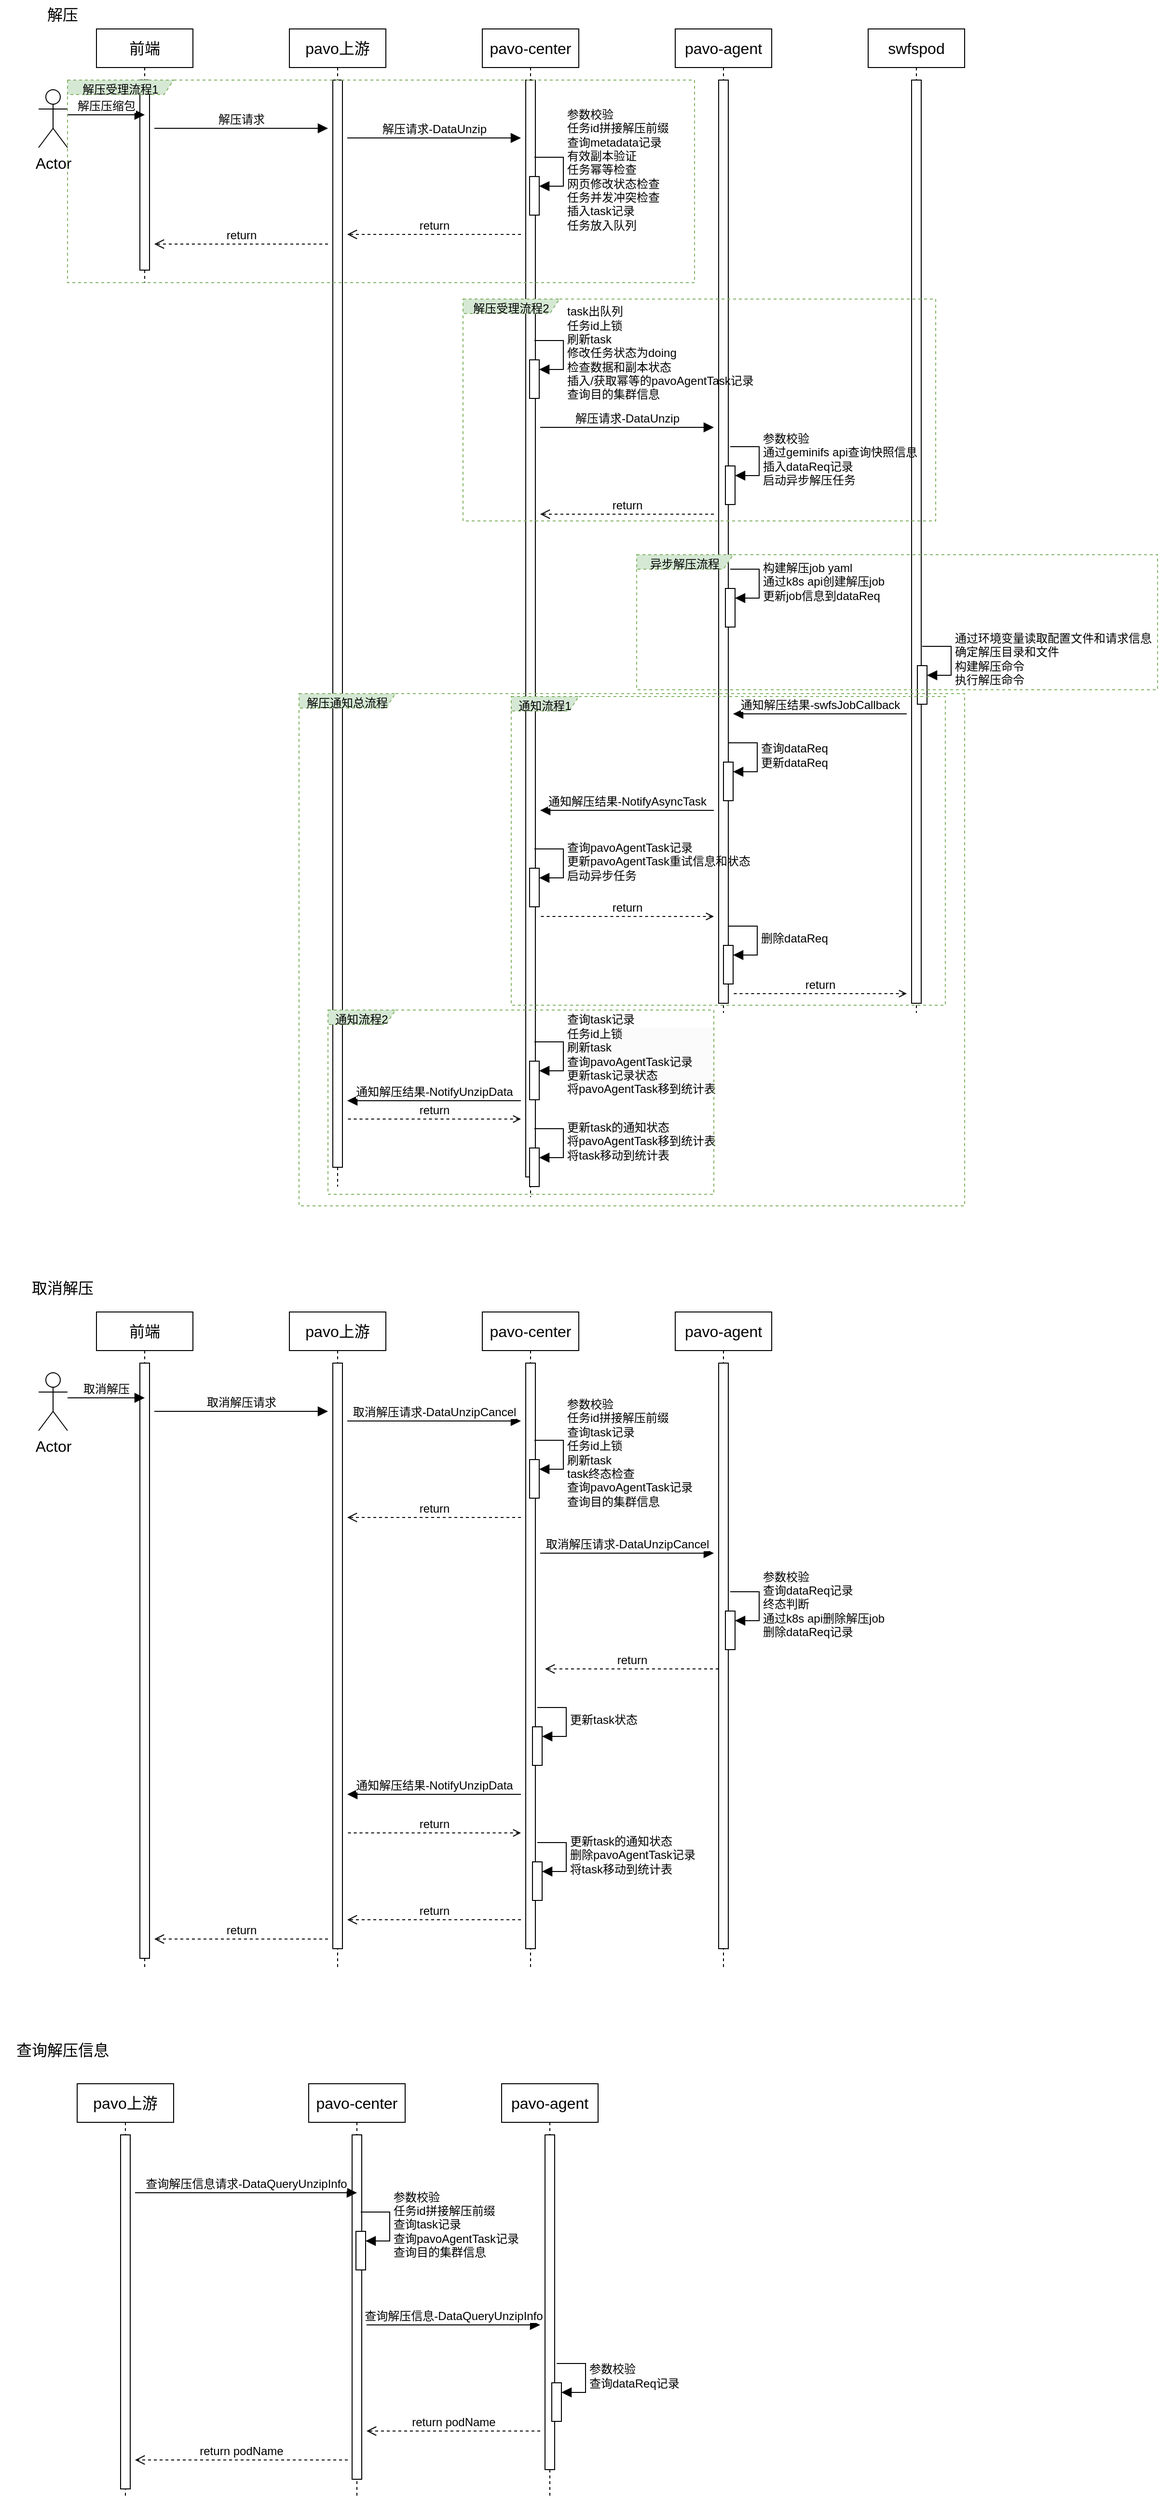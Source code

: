 <mxfile version="24.3.0" type="github" pages="6">
  <diagram name="解压" id="pBMWg3RM2VYV9XyBIWiX">
    <mxGraphModel dx="1552" dy="871" grid="1" gridSize="10" guides="1" tooltips="1" connect="1" arrows="1" fold="1" page="1" pageScale="1" pageWidth="827" pageHeight="1169" math="0" shadow="0">
      <root>
        <mxCell id="0" />
        <mxCell id="1" parent="0" />
        <mxCell id="blJGUaGX_WlWuqrMyAae-35" value="swfspod" style="shape=umlLifeline;perimeter=lifelinePerimeter;whiteSpace=wrap;html=1;container=1;dropTarget=0;collapsible=0;recursiveResize=0;outlineConnect=0;portConstraint=eastwest;newEdgeStyle={&quot;edgeStyle&quot;:&quot;elbowEdgeStyle&quot;,&quot;elbow&quot;:&quot;vertical&quot;,&quot;curved&quot;:0,&quot;rounded&quot;:0};fontSize=16;" vertex="1" parent="1">
          <mxGeometry x="900" y="40" width="100" height="1020" as="geometry" />
        </mxCell>
        <mxCell id="blJGUaGX_WlWuqrMyAae-36" value="" style="html=1;points=[];perimeter=orthogonalPerimeter;outlineConnect=0;targetShapes=umlLifeline;portConstraint=eastwest;newEdgeStyle={&quot;edgeStyle&quot;:&quot;elbowEdgeStyle&quot;,&quot;elbow&quot;:&quot;vertical&quot;,&quot;curved&quot;:0,&quot;rounded&quot;:0};fontSize=16;" vertex="1" parent="blJGUaGX_WlWuqrMyAae-35">
          <mxGeometry x="45" y="53" width="10" height="957" as="geometry" />
        </mxCell>
        <mxCell id="blJGUaGX_WlWuqrMyAae-37" value="" style="html=1;points=[];perimeter=orthogonalPerimeter;outlineConnect=0;targetShapes=umlLifeline;portConstraint=eastwest;newEdgeStyle={&quot;edgeStyle&quot;:&quot;elbowEdgeStyle&quot;,&quot;elbow&quot;:&quot;vertical&quot;,&quot;curved&quot;:0,&quot;rounded&quot;:0};fontSize=16;" vertex="1" parent="blJGUaGX_WlWuqrMyAae-35">
          <mxGeometry x="51" y="660" width="10" height="40" as="geometry" />
        </mxCell>
        <mxCell id="blJGUaGX_WlWuqrMyAae-38" value="通过环境变量读取配置文件和请求信息&lt;div&gt;确定解压目录和文件&lt;div&gt;构建解压命令&lt;br&gt;执行解压命令&lt;br&gt;&lt;/div&gt;&lt;/div&gt;" style="html=1;align=left;spacingLeft=2;endArrow=block;rounded=0;edgeStyle=orthogonalEdgeStyle;curved=0;rounded=0;fontSize=12;startSize=8;endSize=8;labelBackgroundColor=none;" edge="1" parent="blJGUaGX_WlWuqrMyAae-35" target="blJGUaGX_WlWuqrMyAae-37">
          <mxGeometry relative="1" as="geometry">
            <mxPoint x="56" y="640" as="sourcePoint" />
            <Array as="points">
              <mxPoint x="86" y="670" />
            </Array>
          </mxGeometry>
        </mxCell>
        <mxCell id="blJGUaGX_WlWuqrMyAae-17" value="pavo-agent" style="shape=umlLifeline;perimeter=lifelinePerimeter;whiteSpace=wrap;html=1;container=1;dropTarget=0;collapsible=0;recursiveResize=0;outlineConnect=0;portConstraint=eastwest;newEdgeStyle={&quot;edgeStyle&quot;:&quot;elbowEdgeStyle&quot;,&quot;elbow&quot;:&quot;vertical&quot;,&quot;curved&quot;:0,&quot;rounded&quot;:0};fontSize=16;" vertex="1" parent="1">
          <mxGeometry x="700" y="40" width="100" height="1020" as="geometry" />
        </mxCell>
        <mxCell id="blJGUaGX_WlWuqrMyAae-18" value="" style="html=1;points=[];perimeter=orthogonalPerimeter;outlineConnect=0;targetShapes=umlLifeline;portConstraint=eastwest;newEdgeStyle={&quot;edgeStyle&quot;:&quot;elbowEdgeStyle&quot;,&quot;elbow&quot;:&quot;vertical&quot;,&quot;curved&quot;:0,&quot;rounded&quot;:0};fontSize=16;" vertex="1" parent="blJGUaGX_WlWuqrMyAae-17">
          <mxGeometry x="45" y="53" width="10" height="957" as="geometry" />
        </mxCell>
        <mxCell id="blJGUaGX_WlWuqrMyAae-19" value="" style="html=1;points=[];perimeter=orthogonalPerimeter;outlineConnect=0;targetShapes=umlLifeline;portConstraint=eastwest;newEdgeStyle={&quot;edgeStyle&quot;:&quot;elbowEdgeStyle&quot;,&quot;elbow&quot;:&quot;vertical&quot;,&quot;curved&quot;:0,&quot;rounded&quot;:0};fontSize=16;" vertex="1" parent="blJGUaGX_WlWuqrMyAae-17">
          <mxGeometry x="52" y="453" width="10" height="40" as="geometry" />
        </mxCell>
        <mxCell id="blJGUaGX_WlWuqrMyAae-20" value="参数校验&lt;br&gt;通过geminifs api查询快照信息&lt;br&gt;插入dataReq记录&lt;br&gt;启动异步解压任务" style="html=1;align=left;spacingLeft=2;endArrow=block;rounded=0;edgeStyle=orthogonalEdgeStyle;curved=0;rounded=0;fontSize=12;startSize=8;endSize=8;labelBackgroundColor=none;" edge="1" parent="blJGUaGX_WlWuqrMyAae-17" target="blJGUaGX_WlWuqrMyAae-19">
          <mxGeometry x="0.012" relative="1" as="geometry">
            <mxPoint x="57" y="433" as="sourcePoint" />
            <Array as="points">
              <mxPoint x="87" y="463" />
            </Array>
            <mxPoint as="offset" />
          </mxGeometry>
        </mxCell>
        <mxCell id="blJGUaGX_WlWuqrMyAae-21" value="" style="html=1;points=[];perimeter=orthogonalPerimeter;outlineConnect=0;targetShapes=umlLifeline;portConstraint=eastwest;newEdgeStyle={&quot;edgeStyle&quot;:&quot;elbowEdgeStyle&quot;,&quot;elbow&quot;:&quot;vertical&quot;,&quot;curved&quot;:0,&quot;rounded&quot;:0};fontSize=16;" vertex="1" parent="blJGUaGX_WlWuqrMyAae-17">
          <mxGeometry x="52" y="580" width="10" height="40" as="geometry" />
        </mxCell>
        <mxCell id="blJGUaGX_WlWuqrMyAae-23" value="" style="html=1;points=[];perimeter=orthogonalPerimeter;outlineConnect=0;targetShapes=umlLifeline;portConstraint=eastwest;newEdgeStyle={&quot;edgeStyle&quot;:&quot;elbowEdgeStyle&quot;,&quot;elbow&quot;:&quot;vertical&quot;,&quot;curved&quot;:0,&quot;rounded&quot;:0};fontSize=16;" vertex="1" parent="blJGUaGX_WlWuqrMyAae-17">
          <mxGeometry x="50" y="760" width="10" height="40" as="geometry" />
        </mxCell>
        <mxCell id="blJGUaGX_WlWuqrMyAae-24" value="查询&lt;span style=&quot;background-color: rgb(251, 251, 251);&quot;&gt;dataReq&lt;/span&gt;&lt;br&gt;更新&lt;span style=&quot;background-color: rgb(251, 251, 251);&quot;&gt;dataReq&lt;/span&gt;" style="html=1;align=left;spacingLeft=2;endArrow=block;rounded=0;edgeStyle=orthogonalEdgeStyle;curved=0;rounded=0;fontSize=12;startSize=8;endSize=8;" edge="1" parent="blJGUaGX_WlWuqrMyAae-17" target="blJGUaGX_WlWuqrMyAae-23">
          <mxGeometry x="0.012" relative="1" as="geometry">
            <mxPoint x="55" y="740" as="sourcePoint" />
            <Array as="points">
              <mxPoint x="85" y="770" />
            </Array>
            <mxPoint as="offset" />
          </mxGeometry>
        </mxCell>
        <mxCell id="blJGUaGX_WlWuqrMyAae-25" value="" style="html=1;points=[];perimeter=orthogonalPerimeter;outlineConnect=0;targetShapes=umlLifeline;portConstraint=eastwest;newEdgeStyle={&quot;edgeStyle&quot;:&quot;elbowEdgeStyle&quot;,&quot;elbow&quot;:&quot;vertical&quot;,&quot;curved&quot;:0,&quot;rounded&quot;:0};fontSize=16;" vertex="1" parent="blJGUaGX_WlWuqrMyAae-17">
          <mxGeometry x="50" y="950" width="10" height="40" as="geometry" />
        </mxCell>
        <mxCell id="blJGUaGX_WlWuqrMyAae-26" value="删除&lt;span style=&quot;background-color: rgb(251, 251, 251);&quot;&gt;dataReq&lt;/span&gt;" style="html=1;align=left;spacingLeft=2;endArrow=block;rounded=0;edgeStyle=orthogonalEdgeStyle;curved=0;rounded=0;fontSize=12;startSize=8;endSize=8;" edge="1" parent="blJGUaGX_WlWuqrMyAae-17" target="blJGUaGX_WlWuqrMyAae-25">
          <mxGeometry relative="1" as="geometry">
            <mxPoint x="55" y="930" as="sourcePoint" />
            <Array as="points">
              <mxPoint x="85" y="960" />
            </Array>
          </mxGeometry>
        </mxCell>
        <mxCell id="blJGUaGX_WlWuqrMyAae-22" value="构建解压job yaml&lt;br&gt;通过k8s api创建解压job&lt;br&gt;更新job信息到dataReq" style="html=1;align=left;spacingLeft=2;endArrow=block;rounded=0;edgeStyle=orthogonalEdgeStyle;curved=0;rounded=0;fontSize=12;startSize=8;endSize=8;labelBackgroundColor=none;" edge="1" parent="blJGUaGX_WlWuqrMyAae-17" target="blJGUaGX_WlWuqrMyAae-21">
          <mxGeometry x="0.012" relative="1" as="geometry">
            <mxPoint x="57" y="560" as="sourcePoint" />
            <Array as="points">
              <mxPoint x="87" y="590" />
            </Array>
            <mxPoint as="offset" />
          </mxGeometry>
        </mxCell>
        <mxCell id="blJGUaGX_WlWuqrMyAae-1" value="前端" style="shape=umlLifeline;perimeter=lifelinePerimeter;whiteSpace=wrap;html=1;container=1;dropTarget=0;collapsible=0;recursiveResize=0;outlineConnect=0;portConstraint=eastwest;newEdgeStyle={&quot;edgeStyle&quot;:&quot;elbowEdgeStyle&quot;,&quot;elbow&quot;:&quot;vertical&quot;,&quot;curved&quot;:0,&quot;rounded&quot;:0};fontSize=16;" vertex="1" parent="1">
          <mxGeometry x="100" y="40" width="100" height="263" as="geometry" />
        </mxCell>
        <mxCell id="blJGUaGX_WlWuqrMyAae-2" value="" style="html=1;points=[];perimeter=orthogonalPerimeter;outlineConnect=0;targetShapes=umlLifeline;portConstraint=eastwest;newEdgeStyle={&quot;edgeStyle&quot;:&quot;elbowEdgeStyle&quot;,&quot;elbow&quot;:&quot;vertical&quot;,&quot;curved&quot;:0,&quot;rounded&quot;:0};fontSize=16;" vertex="1" parent="blJGUaGX_WlWuqrMyAae-1">
          <mxGeometry x="45" y="53" width="10" height="197" as="geometry" />
        </mxCell>
        <mxCell id="blJGUaGX_WlWuqrMyAae-3" value="pavo上游" style="shape=umlLifeline;perimeter=lifelinePerimeter;whiteSpace=wrap;html=1;container=1;dropTarget=0;collapsible=0;recursiveResize=0;outlineConnect=0;portConstraint=eastwest;newEdgeStyle={&quot;edgeStyle&quot;:&quot;elbowEdgeStyle&quot;,&quot;elbow&quot;:&quot;vertical&quot;,&quot;curved&quot;:0,&quot;rounded&quot;:0};fontSize=16;" vertex="1" parent="1">
          <mxGeometry x="300" y="40" width="100" height="1200" as="geometry" />
        </mxCell>
        <mxCell id="blJGUaGX_WlWuqrMyAae-4" value="" style="html=1;points=[];perimeter=orthogonalPerimeter;outlineConnect=0;targetShapes=umlLifeline;portConstraint=eastwest;newEdgeStyle={&quot;edgeStyle&quot;:&quot;elbowEdgeStyle&quot;,&quot;elbow&quot;:&quot;vertical&quot;,&quot;curved&quot;:0,&quot;rounded&quot;:0};fontSize=16;" vertex="1" parent="blJGUaGX_WlWuqrMyAae-3">
          <mxGeometry x="45" y="53" width="10" height="1127" as="geometry" />
        </mxCell>
        <mxCell id="blJGUaGX_WlWuqrMyAae-5" value="pavo-center" style="shape=umlLifeline;perimeter=lifelinePerimeter;whiteSpace=wrap;html=1;container=1;dropTarget=0;collapsible=0;recursiveResize=0;outlineConnect=0;portConstraint=eastwest;newEdgeStyle={&quot;edgeStyle&quot;:&quot;elbowEdgeStyle&quot;,&quot;elbow&quot;:&quot;vertical&quot;,&quot;curved&quot;:0,&quot;rounded&quot;:0};fontSize=16;" vertex="1" parent="1">
          <mxGeometry x="500" y="40" width="100" height="1211" as="geometry" />
        </mxCell>
        <mxCell id="blJGUaGX_WlWuqrMyAae-6" value="" style="html=1;points=[];perimeter=orthogonalPerimeter;outlineConnect=0;targetShapes=umlLifeline;portConstraint=eastwest;newEdgeStyle={&quot;edgeStyle&quot;:&quot;elbowEdgeStyle&quot;,&quot;elbow&quot;:&quot;vertical&quot;,&quot;curved&quot;:0,&quot;rounded&quot;:0};fontSize=16;" vertex="1" parent="blJGUaGX_WlWuqrMyAae-5">
          <mxGeometry x="45" y="53" width="10" height="1137" as="geometry" />
        </mxCell>
        <mxCell id="blJGUaGX_WlWuqrMyAae-7" value="" style="html=1;points=[];perimeter=orthogonalPerimeter;outlineConnect=0;targetShapes=umlLifeline;portConstraint=eastwest;newEdgeStyle={&quot;edgeStyle&quot;:&quot;elbowEdgeStyle&quot;,&quot;elbow&quot;:&quot;vertical&quot;,&quot;curved&quot;:0,&quot;rounded&quot;:0};fontSize=16;" vertex="1" parent="blJGUaGX_WlWuqrMyAae-5">
          <mxGeometry x="49" y="153" width="10" height="40" as="geometry" />
        </mxCell>
        <mxCell id="blJGUaGX_WlWuqrMyAae-8" value="&lt;div&gt;参数校验&lt;br&gt;&lt;/div&gt;&lt;div&gt;任务id拼接解压前缀&lt;/div&gt;查询metadata记录&lt;div&gt;有效副本验证&lt;br&gt;任务幂等检查&lt;br&gt;网页修改状态检查&lt;br&gt;任务并发冲突检查&lt;br&gt;插入task记录&lt;br&gt;任务放入队列&lt;/div&gt;" style="html=1;align=left;spacingLeft=2;endArrow=block;rounded=0;edgeStyle=orthogonalEdgeStyle;curved=0;rounded=0;fontSize=12;startSize=8;endSize=8;" edge="1" parent="blJGUaGX_WlWuqrMyAae-5" target="blJGUaGX_WlWuqrMyAae-7">
          <mxGeometry x="0.012" relative="1" as="geometry">
            <mxPoint x="54" y="133" as="sourcePoint" />
            <Array as="points">
              <mxPoint x="84" y="163" />
            </Array>
            <mxPoint as="offset" />
          </mxGeometry>
        </mxCell>
        <mxCell id="blJGUaGX_WlWuqrMyAae-9" value="" style="html=1;points=[];perimeter=orthogonalPerimeter;outlineConnect=0;targetShapes=umlLifeline;portConstraint=eastwest;newEdgeStyle={&quot;edgeStyle&quot;:&quot;elbowEdgeStyle&quot;,&quot;elbow&quot;:&quot;vertical&quot;,&quot;curved&quot;:0,&quot;rounded&quot;:0};fontSize=16;" vertex="1" parent="blJGUaGX_WlWuqrMyAae-5">
          <mxGeometry x="49" y="343" width="10" height="40" as="geometry" />
        </mxCell>
        <mxCell id="blJGUaGX_WlWuqrMyAae-10" value="task出队列&lt;div&gt;任务id上锁&lt;/div&gt;&lt;div&gt;刷新task&lt;br&gt;修改任务状态为doing&lt;br&gt;检查数据和副本状态&lt;br&gt;插入/获取幂等的pavoAgentTask记录&lt;br&gt;查询目的集群信息&lt;/div&gt;" style="html=1;align=left;spacingLeft=2;endArrow=block;rounded=0;edgeStyle=orthogonalEdgeStyle;curved=0;rounded=0;fontSize=12;startSize=8;endSize=8;labelBackgroundColor=none;" edge="1" parent="blJGUaGX_WlWuqrMyAae-5" target="blJGUaGX_WlWuqrMyAae-9">
          <mxGeometry x="0.012" relative="1" as="geometry">
            <mxPoint x="54" y="323" as="sourcePoint" />
            <Array as="points">
              <mxPoint x="84" y="353" />
            </Array>
            <mxPoint as="offset" />
          </mxGeometry>
        </mxCell>
        <mxCell id="blJGUaGX_WlWuqrMyAae-11" value="" style="html=1;points=[];perimeter=orthogonalPerimeter;outlineConnect=0;targetShapes=umlLifeline;portConstraint=eastwest;newEdgeStyle={&quot;edgeStyle&quot;:&quot;elbowEdgeStyle&quot;,&quot;elbow&quot;:&quot;vertical&quot;,&quot;curved&quot;:0,&quot;rounded&quot;:0};fontSize=16;" vertex="1" parent="blJGUaGX_WlWuqrMyAae-5">
          <mxGeometry x="49" y="870" width="10" height="40" as="geometry" />
        </mxCell>
        <mxCell id="blJGUaGX_WlWuqrMyAae-12" value="查询pavoAgentTask记录&lt;br&gt;更新pavoAgentTask重试信息和状态&lt;br&gt;启动异步任务" style="html=1;align=left;spacingLeft=2;endArrow=block;rounded=0;edgeStyle=orthogonalEdgeStyle;curved=0;rounded=0;fontSize=12;startSize=8;endSize=8;labelBackgroundColor=none;" edge="1" parent="blJGUaGX_WlWuqrMyAae-5" target="blJGUaGX_WlWuqrMyAae-11">
          <mxGeometry x="0.012" relative="1" as="geometry">
            <mxPoint x="54" y="850" as="sourcePoint" />
            <Array as="points">
              <mxPoint x="84" y="880" />
            </Array>
            <mxPoint as="offset" />
          </mxGeometry>
        </mxCell>
        <mxCell id="blJGUaGX_WlWuqrMyAae-13" value="" style="html=1;points=[];perimeter=orthogonalPerimeter;outlineConnect=0;targetShapes=umlLifeline;portConstraint=eastwest;newEdgeStyle={&quot;edgeStyle&quot;:&quot;elbowEdgeStyle&quot;,&quot;elbow&quot;:&quot;vertical&quot;,&quot;curved&quot;:0,&quot;rounded&quot;:0};fontSize=16;" vertex="1" parent="blJGUaGX_WlWuqrMyAae-5">
          <mxGeometry x="49" y="1070" width="10" height="40" as="geometry" />
        </mxCell>
        <mxCell id="blJGUaGX_WlWuqrMyAae-14" value="查询task记录&lt;div&gt;&lt;div style=&quot;background-color: rgb(251, 251, 251);&quot;&gt;任务id上锁&lt;/div&gt;&lt;div style=&quot;background-color: rgb(251, 251, 251);&quot;&gt;刷新task&lt;/div&gt;&lt;div style=&quot;background-color: rgb(251, 251, 251);&quot;&gt;查询pavoAgentTask记录&lt;/div&gt;&lt;div style=&quot;background-color: rgb(251, 251, 251);&quot;&gt;&lt;span style=&quot;background-color: rgb(255, 255, 255);&quot;&gt;更新task记录状态&lt;/span&gt;&lt;br&gt;&lt;/div&gt;将pavoAgentTask移到统计表&lt;/div&gt;" style="html=1;align=left;spacingLeft=2;endArrow=block;rounded=0;edgeStyle=orthogonalEdgeStyle;curved=0;rounded=0;fontSize=12;startSize=8;endSize=8;" edge="1" parent="blJGUaGX_WlWuqrMyAae-5" target="blJGUaGX_WlWuqrMyAae-13">
          <mxGeometry relative="1" as="geometry">
            <mxPoint x="54" y="1050" as="sourcePoint" />
            <Array as="points">
              <mxPoint x="84" y="1080" />
            </Array>
          </mxGeometry>
        </mxCell>
        <mxCell id="blJGUaGX_WlWuqrMyAae-15" value="" style="html=1;points=[];perimeter=orthogonalPerimeter;outlineConnect=0;targetShapes=umlLifeline;portConstraint=eastwest;newEdgeStyle={&quot;edgeStyle&quot;:&quot;elbowEdgeStyle&quot;,&quot;elbow&quot;:&quot;vertical&quot;,&quot;curved&quot;:0,&quot;rounded&quot;:0};fontSize=16;" vertex="1" parent="blJGUaGX_WlWuqrMyAae-5">
          <mxGeometry x="49" y="1160" width="10" height="40" as="geometry" />
        </mxCell>
        <mxCell id="blJGUaGX_WlWuqrMyAae-16" value="&lt;div&gt;更新task的通知状态&lt;/div&gt;&lt;div&gt;将pavoAgentTask移到统计表&lt;br&gt;&lt;/div&gt;将task移动到统计表" style="html=1;align=left;spacingLeft=2;endArrow=block;rounded=0;edgeStyle=orthogonalEdgeStyle;curved=0;rounded=0;fontSize=12;startSize=8;endSize=8;" edge="1" parent="blJGUaGX_WlWuqrMyAae-5" target="blJGUaGX_WlWuqrMyAae-15">
          <mxGeometry x="0.002" relative="1" as="geometry">
            <mxPoint x="54" y="1140" as="sourcePoint" />
            <Array as="points">
              <mxPoint x="84" y="1170" />
            </Array>
            <mxPoint as="offset" />
          </mxGeometry>
        </mxCell>
        <mxCell id="blJGUaGX_WlWuqrMyAae-47" value="通知解压结果-NotifyUnzipData" style="html=1;verticalAlign=bottom;endArrow=none;edgeStyle=elbowEdgeStyle;elbow=horizontal;curved=0;rounded=0;fontSize=12;startSize=8;endSize=8;endFill=0;startArrow=block;startFill=1;" edge="1" parent="blJGUaGX_WlWuqrMyAae-5">
          <mxGeometry width="80" relative="1" as="geometry">
            <mxPoint x="-140" y="1111" as="sourcePoint" />
            <mxPoint x="40" y="1111" as="targetPoint" />
          </mxGeometry>
        </mxCell>
        <mxCell id="blJGUaGX_WlWuqrMyAae-48" value="return" style="html=1;verticalAlign=bottom;endArrow=none;dashed=1;endSize=8;edgeStyle=elbowEdgeStyle;elbow=vertical;curved=0;rounded=0;fontSize=12;startArrow=open;startFill=0;endFill=0;" edge="1" parent="blJGUaGX_WlWuqrMyAae-5">
          <mxGeometry relative="1" as="geometry">
            <mxPoint x="40" y="1130" as="sourcePoint" />
            <mxPoint x="-140" y="1130" as="targetPoint" />
          </mxGeometry>
        </mxCell>
        <mxCell id="blJGUaGX_WlWuqrMyAae-49" value="&lt;span style=&quot;font-size: 12px;&quot;&gt;通知流程2&lt;/span&gt;" style="shape=umlFrame;whiteSpace=wrap;html=1;pointerEvents=0;fontSize=16;width=70;height=15;fillColor=#d5e8d4;strokeColor=#82b366;dashed=1;" vertex="1" parent="blJGUaGX_WlWuqrMyAae-5">
          <mxGeometry x="-160" y="1017" width="400" height="191" as="geometry" />
        </mxCell>
        <mxCell id="blJGUaGX_WlWuqrMyAae-27" value="Actor" style="shape=umlActor;verticalLabelPosition=bottom;verticalAlign=top;html=1;fontSize=16;" vertex="1" parent="1">
          <mxGeometry x="40" y="103" width="30" height="60" as="geometry" />
        </mxCell>
        <mxCell id="blJGUaGX_WlWuqrMyAae-28" value="解压压缩包" style="html=1;verticalAlign=bottom;endArrow=block;edgeStyle=elbowEdgeStyle;elbow=horizontal;curved=0;rounded=0;fontSize=12;startSize=8;endSize=8;" edge="1" parent="1">
          <mxGeometry width="80" relative="1" as="geometry">
            <mxPoint x="70" y="129" as="sourcePoint" />
            <mxPoint x="150" y="129" as="targetPoint" />
          </mxGeometry>
        </mxCell>
        <mxCell id="blJGUaGX_WlWuqrMyAae-29" value="解压请求" style="html=1;verticalAlign=bottom;endArrow=block;edgeStyle=elbowEdgeStyle;elbow=horizontal;curved=0;rounded=0;fontSize=12;startSize=8;endSize=8;" edge="1" parent="1">
          <mxGeometry width="80" relative="1" as="geometry">
            <mxPoint x="160" y="143" as="sourcePoint" />
            <mxPoint x="340" y="143" as="targetPoint" />
          </mxGeometry>
        </mxCell>
        <mxCell id="blJGUaGX_WlWuqrMyAae-30" value="解压请求-DataUnzip" style="html=1;verticalAlign=bottom;endArrow=block;edgeStyle=elbowEdgeStyle;elbow=horizontal;curved=0;rounded=0;fontSize=12;startSize=8;endSize=8;" edge="1" parent="1">
          <mxGeometry width="80" relative="1" as="geometry">
            <mxPoint x="360" y="153" as="sourcePoint" />
            <mxPoint x="540" y="153" as="targetPoint" />
          </mxGeometry>
        </mxCell>
        <mxCell id="blJGUaGX_WlWuqrMyAae-31" value="return" style="html=1;verticalAlign=bottom;endArrow=open;dashed=1;endSize=8;edgeStyle=elbowEdgeStyle;elbow=vertical;curved=0;rounded=0;fontSize=12;" edge="1" parent="1">
          <mxGeometry relative="1" as="geometry">
            <mxPoint x="540" y="253" as="sourcePoint" />
            <mxPoint x="360" y="253" as="targetPoint" />
          </mxGeometry>
        </mxCell>
        <mxCell id="blJGUaGX_WlWuqrMyAae-32" value="return" style="html=1;verticalAlign=bottom;endArrow=open;dashed=1;endSize=8;edgeStyle=elbowEdgeStyle;elbow=vertical;curved=0;rounded=0;fontSize=12;" edge="1" parent="1">
          <mxGeometry relative="1" as="geometry">
            <mxPoint x="340" y="263" as="sourcePoint" />
            <mxPoint x="160" y="263" as="targetPoint" />
          </mxGeometry>
        </mxCell>
        <mxCell id="blJGUaGX_WlWuqrMyAae-33" value="解压请求-DataUnzip" style="html=1;verticalAlign=bottom;endArrow=block;edgeStyle=elbowEdgeStyle;elbow=horizontal;curved=0;rounded=0;fontSize=12;startSize=8;endSize=8;" edge="1" parent="1">
          <mxGeometry width="80" relative="1" as="geometry">
            <mxPoint x="560" y="453" as="sourcePoint" />
            <mxPoint x="740" y="453" as="targetPoint" />
          </mxGeometry>
        </mxCell>
        <mxCell id="blJGUaGX_WlWuqrMyAae-34" value="return" style="html=1;verticalAlign=bottom;endArrow=open;dashed=1;endSize=8;edgeStyle=elbowEdgeStyle;elbow=vertical;curved=0;rounded=0;fontSize=12;" edge="1" parent="1">
          <mxGeometry relative="1" as="geometry">
            <mxPoint x="740" y="543" as="sourcePoint" />
            <mxPoint x="560" y="543" as="targetPoint" />
          </mxGeometry>
        </mxCell>
        <mxCell id="blJGUaGX_WlWuqrMyAae-39" value="通知解压结果-swfsJobCallback" style="html=1;verticalAlign=bottom;endArrow=none;edgeStyle=elbowEdgeStyle;elbow=horizontal;curved=0;rounded=0;fontSize=12;startSize=8;endSize=8;endFill=0;startArrow=block;startFill=1;" edge="1" parent="1">
          <mxGeometry width="80" relative="1" as="geometry">
            <mxPoint x="760" y="750" as="sourcePoint" />
            <mxPoint x="940" y="750" as="targetPoint" />
          </mxGeometry>
        </mxCell>
        <mxCell id="blJGUaGX_WlWuqrMyAae-40" value="通知解压结果-NotifyAsyncTask" style="html=1;verticalAlign=bottom;endArrow=none;edgeStyle=elbowEdgeStyle;elbow=horizontal;curved=0;rounded=0;fontSize=12;startSize=8;endSize=8;endFill=0;startArrow=block;startFill=1;" edge="1" parent="1">
          <mxGeometry width="80" relative="1" as="geometry">
            <mxPoint x="560" y="850" as="sourcePoint" />
            <mxPoint x="740" y="850" as="targetPoint" />
          </mxGeometry>
        </mxCell>
        <mxCell id="blJGUaGX_WlWuqrMyAae-41" value="return" style="html=1;verticalAlign=bottom;endArrow=none;dashed=1;endSize=8;edgeStyle=elbowEdgeStyle;elbow=vertical;curved=0;rounded=0;fontSize=12;startArrow=open;startFill=0;endFill=0;" edge="1" parent="1">
          <mxGeometry relative="1" as="geometry">
            <mxPoint x="740" y="960" as="sourcePoint" />
            <mxPoint x="560" y="960" as="targetPoint" />
          </mxGeometry>
        </mxCell>
        <mxCell id="blJGUaGX_WlWuqrMyAae-42" value="return" style="html=1;verticalAlign=bottom;endArrow=none;dashed=1;endSize=8;edgeStyle=elbowEdgeStyle;elbow=vertical;curved=0;rounded=0;fontSize=12;startArrow=open;startFill=0;endFill=0;" edge="1" parent="1">
          <mxGeometry relative="1" as="geometry">
            <mxPoint x="940" y="1040" as="sourcePoint" />
            <mxPoint x="760" y="1040" as="targetPoint" />
          </mxGeometry>
        </mxCell>
        <mxCell id="blJGUaGX_WlWuqrMyAae-43" value="&lt;font style=&quot;font-size: 12px;&quot;&gt;解压受理流程1&lt;/font&gt;" style="shape=umlFrame;whiteSpace=wrap;html=1;pointerEvents=0;fontSize=16;width=110;height=15;fillColor=#d5e8d4;strokeColor=#82b366;dashed=1;" vertex="1" parent="1">
          <mxGeometry x="70" y="93" width="650" height="210" as="geometry" />
        </mxCell>
        <mxCell id="blJGUaGX_WlWuqrMyAae-44" value="&lt;font style=&quot;font-size: 12px;&quot;&gt;解压受理流程2&lt;/font&gt;" style="shape=umlFrame;whiteSpace=wrap;html=1;pointerEvents=0;fontSize=16;width=100;height=15;fillColor=#d5e8d4;strokeColor=#82b366;dashed=1;" vertex="1" parent="1">
          <mxGeometry x="480" y="320" width="490" height="230" as="geometry" />
        </mxCell>
        <mxCell id="blJGUaGX_WlWuqrMyAae-45" value="&lt;font style=&quot;font-size: 12px;&quot;&gt;异步解压流程&lt;/font&gt;" style="shape=umlFrame;whiteSpace=wrap;html=1;pointerEvents=0;fontSize=16;width=100;height=15;fillColor=#d5e8d4;strokeColor=#82b366;dashed=1;" vertex="1" parent="1">
          <mxGeometry x="660" y="585" width="540" height="140" as="geometry" />
        </mxCell>
        <mxCell id="blJGUaGX_WlWuqrMyAae-46" value="&lt;font style=&quot;font-size: 12px;&quot;&gt;解压通知总流程&lt;/font&gt;" style="shape=umlFrame;whiteSpace=wrap;html=1;pointerEvents=0;fontSize=16;width=100;height=15;fillColor=#d5e8d4;strokeColor=#82b366;dashed=1;" vertex="1" parent="1">
          <mxGeometry x="310" y="729" width="690" height="531" as="geometry" />
        </mxCell>
        <mxCell id="blJGUaGX_WlWuqrMyAae-50" value="&lt;span style=&quot;font-size: 12px;&quot;&gt;通知流程1&lt;/span&gt;" style="shape=umlFrame;whiteSpace=wrap;html=1;pointerEvents=0;fontSize=16;width=70;height=15;fillColor=#d5e8d4;strokeColor=#82b366;dashed=1;" vertex="1" parent="1">
          <mxGeometry x="530" y="732" width="450" height="320" as="geometry" />
        </mxCell>
        <mxCell id="blJGUaGX_WlWuqrMyAae-55" value="pavo-agent" style="shape=umlLifeline;perimeter=lifelinePerimeter;whiteSpace=wrap;html=1;container=1;dropTarget=0;collapsible=0;recursiveResize=0;outlineConnect=0;portConstraint=eastwest;newEdgeStyle={&quot;edgeStyle&quot;:&quot;elbowEdgeStyle&quot;,&quot;elbow&quot;:&quot;vertical&quot;,&quot;curved&quot;:0,&quot;rounded&quot;:0};fontSize=16;" vertex="1" parent="1">
          <mxGeometry x="700" y="1370" width="100" height="680" as="geometry" />
        </mxCell>
        <mxCell id="blJGUaGX_WlWuqrMyAae-56" value="" style="html=1;points=[];perimeter=orthogonalPerimeter;outlineConnect=0;targetShapes=umlLifeline;portConstraint=eastwest;newEdgeStyle={&quot;edgeStyle&quot;:&quot;elbowEdgeStyle&quot;,&quot;elbow&quot;:&quot;vertical&quot;,&quot;curved&quot;:0,&quot;rounded&quot;:0};fontSize=16;" vertex="1" parent="blJGUaGX_WlWuqrMyAae-55">
          <mxGeometry x="45" y="53" width="10" height="607" as="geometry" />
        </mxCell>
        <mxCell id="blJGUaGX_WlWuqrMyAae-57" value="" style="html=1;points=[];perimeter=orthogonalPerimeter;outlineConnect=0;targetShapes=umlLifeline;portConstraint=eastwest;newEdgeStyle={&quot;edgeStyle&quot;:&quot;elbowEdgeStyle&quot;,&quot;elbow&quot;:&quot;vertical&quot;,&quot;curved&quot;:0,&quot;rounded&quot;:0};fontSize=16;" vertex="1" parent="blJGUaGX_WlWuqrMyAae-55">
          <mxGeometry x="52" y="310" width="10" height="40" as="geometry" />
        </mxCell>
        <mxCell id="blJGUaGX_WlWuqrMyAae-58" value="参数校验&lt;br&gt;查询dataReq记录&lt;div&gt;终态判断&lt;/div&gt;&lt;div&gt;通过k8s api删除解压job&lt;br&gt;删除dataReq记录&lt;/div&gt;" style="html=1;align=left;spacingLeft=2;endArrow=block;rounded=0;edgeStyle=orthogonalEdgeStyle;curved=0;rounded=0;fontSize=12;startSize=8;endSize=8;labelBackgroundColor=none;" edge="1" parent="blJGUaGX_WlWuqrMyAae-55" target="blJGUaGX_WlWuqrMyAae-57">
          <mxGeometry x="0.012" relative="1" as="geometry">
            <mxPoint x="57" y="290" as="sourcePoint" />
            <Array as="points">
              <mxPoint x="87" y="320" />
            </Array>
            <mxPoint as="offset" />
          </mxGeometry>
        </mxCell>
        <mxCell id="blJGUaGX_WlWuqrMyAae-65" value="前端" style="shape=umlLifeline;perimeter=lifelinePerimeter;whiteSpace=wrap;html=1;container=1;dropTarget=0;collapsible=0;recursiveResize=0;outlineConnect=0;portConstraint=eastwest;newEdgeStyle={&quot;edgeStyle&quot;:&quot;elbowEdgeStyle&quot;,&quot;elbow&quot;:&quot;vertical&quot;,&quot;curved&quot;:0,&quot;rounded&quot;:0};fontSize=16;" vertex="1" parent="1">
          <mxGeometry x="100" y="1370" width="100" height="680" as="geometry" />
        </mxCell>
        <mxCell id="blJGUaGX_WlWuqrMyAae-66" value="" style="html=1;points=[];perimeter=orthogonalPerimeter;outlineConnect=0;targetShapes=umlLifeline;portConstraint=eastwest;newEdgeStyle={&quot;edgeStyle&quot;:&quot;elbowEdgeStyle&quot;,&quot;elbow&quot;:&quot;vertical&quot;,&quot;curved&quot;:0,&quot;rounded&quot;:0};fontSize=16;" vertex="1" parent="blJGUaGX_WlWuqrMyAae-65">
          <mxGeometry x="45" y="53" width="10" height="617" as="geometry" />
        </mxCell>
        <mxCell id="blJGUaGX_WlWuqrMyAae-67" value="pavo上游" style="shape=umlLifeline;perimeter=lifelinePerimeter;whiteSpace=wrap;html=1;container=1;dropTarget=0;collapsible=0;recursiveResize=0;outlineConnect=0;portConstraint=eastwest;newEdgeStyle={&quot;edgeStyle&quot;:&quot;elbowEdgeStyle&quot;,&quot;elbow&quot;:&quot;vertical&quot;,&quot;curved&quot;:0,&quot;rounded&quot;:0};fontSize=16;" vertex="1" parent="1">
          <mxGeometry x="300" y="1370" width="100" height="680" as="geometry" />
        </mxCell>
        <mxCell id="blJGUaGX_WlWuqrMyAae-68" value="" style="html=1;points=[];perimeter=orthogonalPerimeter;outlineConnect=0;targetShapes=umlLifeline;portConstraint=eastwest;newEdgeStyle={&quot;edgeStyle&quot;:&quot;elbowEdgeStyle&quot;,&quot;elbow&quot;:&quot;vertical&quot;,&quot;curved&quot;:0,&quot;rounded&quot;:0};fontSize=16;" vertex="1" parent="blJGUaGX_WlWuqrMyAae-67">
          <mxGeometry x="45" y="53" width="10" height="607" as="geometry" />
        </mxCell>
        <mxCell id="blJGUaGX_WlWuqrMyAae-69" value="pavo-center" style="shape=umlLifeline;perimeter=lifelinePerimeter;whiteSpace=wrap;html=1;container=1;dropTarget=0;collapsible=0;recursiveResize=0;outlineConnect=0;portConstraint=eastwest;newEdgeStyle={&quot;edgeStyle&quot;:&quot;elbowEdgeStyle&quot;,&quot;elbow&quot;:&quot;vertical&quot;,&quot;curved&quot;:0,&quot;rounded&quot;:0};fontSize=16;" vertex="1" parent="1">
          <mxGeometry x="500" y="1370" width="100" height="680" as="geometry" />
        </mxCell>
        <mxCell id="blJGUaGX_WlWuqrMyAae-70" value="" style="html=1;points=[];perimeter=orthogonalPerimeter;outlineConnect=0;targetShapes=umlLifeline;portConstraint=eastwest;newEdgeStyle={&quot;edgeStyle&quot;:&quot;elbowEdgeStyle&quot;,&quot;elbow&quot;:&quot;vertical&quot;,&quot;curved&quot;:0,&quot;rounded&quot;:0};fontSize=16;" vertex="1" parent="blJGUaGX_WlWuqrMyAae-69">
          <mxGeometry x="45" y="53" width="10" height="607" as="geometry" />
        </mxCell>
        <mxCell id="blJGUaGX_WlWuqrMyAae-71" value="" style="html=1;points=[];perimeter=orthogonalPerimeter;outlineConnect=0;targetShapes=umlLifeline;portConstraint=eastwest;newEdgeStyle={&quot;edgeStyle&quot;:&quot;elbowEdgeStyle&quot;,&quot;elbow&quot;:&quot;vertical&quot;,&quot;curved&quot;:0,&quot;rounded&quot;:0};fontSize=16;" vertex="1" parent="blJGUaGX_WlWuqrMyAae-69">
          <mxGeometry x="49" y="153" width="10" height="40" as="geometry" />
        </mxCell>
        <mxCell id="blJGUaGX_WlWuqrMyAae-72" value="&lt;div&gt;参数校验&lt;/div&gt;&lt;div&gt;任务id拼接解压前缀&lt;/div&gt;&lt;div&gt;查询task记录&lt;br&gt;任务id上锁&lt;/div&gt;&lt;div&gt;&lt;span style=&quot;background-color: rgb(251, 251, 251);&quot;&gt;刷新task&lt;/span&gt;&lt;br style=&quot;background-color: rgb(251, 251, 251);&quot;&gt;&lt;/div&gt;&lt;div&gt;&lt;span style=&quot;background-color: rgb(251, 251, 251);&quot;&gt;task终态检查&lt;/span&gt;&lt;/div&gt;&lt;div&gt;&lt;span style=&quot;background-color: rgb(251, 251, 251);&quot;&gt;查询&lt;/span&gt;&lt;span style=&quot;background-color: rgb(251, 251, 251);&quot;&gt;pavoAgentTask记录&lt;/span&gt;&lt;/div&gt;&lt;div&gt;&lt;span style=&quot;background-color: rgb(251, 251, 251);&quot;&gt;查询目的集群信息&lt;/span&gt;&lt;/div&gt;" style="html=1;align=left;spacingLeft=2;endArrow=block;rounded=0;edgeStyle=orthogonalEdgeStyle;curved=0;rounded=0;fontSize=12;startSize=8;endSize=8;" edge="1" parent="blJGUaGX_WlWuqrMyAae-69" target="blJGUaGX_WlWuqrMyAae-71">
          <mxGeometry x="0.012" relative="1" as="geometry">
            <mxPoint x="54" y="133" as="sourcePoint" />
            <Array as="points">
              <mxPoint x="84" y="163" />
            </Array>
            <mxPoint as="offset" />
          </mxGeometry>
        </mxCell>
        <mxCell id="blJGUaGX_WlWuqrMyAae-75" value="" style="html=1;points=[];perimeter=orthogonalPerimeter;outlineConnect=0;targetShapes=umlLifeline;portConstraint=eastwest;newEdgeStyle={&quot;edgeStyle&quot;:&quot;elbowEdgeStyle&quot;,&quot;elbow&quot;:&quot;vertical&quot;,&quot;curved&quot;:0,&quot;rounded&quot;:0};fontSize=16;" vertex="1" parent="blJGUaGX_WlWuqrMyAae-69">
          <mxGeometry x="52" y="430" width="10" height="40" as="geometry" />
        </mxCell>
        <mxCell id="blJGUaGX_WlWuqrMyAae-76" value="更新task状态" style="html=1;align=left;spacingLeft=2;endArrow=block;rounded=0;edgeStyle=orthogonalEdgeStyle;curved=0;rounded=0;fontSize=12;startSize=8;endSize=8;" edge="1" parent="blJGUaGX_WlWuqrMyAae-69" target="blJGUaGX_WlWuqrMyAae-75">
          <mxGeometry x="0.012" relative="1" as="geometry">
            <mxPoint x="57" y="410" as="sourcePoint" />
            <Array as="points">
              <mxPoint x="87" y="440" />
            </Array>
            <mxPoint as="offset" />
          </mxGeometry>
        </mxCell>
        <mxCell id="blJGUaGX_WlWuqrMyAae-79" value="" style="html=1;points=[];perimeter=orthogonalPerimeter;outlineConnect=0;targetShapes=umlLifeline;portConstraint=eastwest;newEdgeStyle={&quot;edgeStyle&quot;:&quot;elbowEdgeStyle&quot;,&quot;elbow&quot;:&quot;vertical&quot;,&quot;curved&quot;:0,&quot;rounded&quot;:0};fontSize=16;" vertex="1" parent="blJGUaGX_WlWuqrMyAae-69">
          <mxGeometry x="52" y="570" width="10" height="40" as="geometry" />
        </mxCell>
        <mxCell id="blJGUaGX_WlWuqrMyAae-80" value="&lt;div&gt;更新task的通知状态&lt;/div&gt;&lt;div&gt;删除pavoAgentTask记录&lt;br&gt;&lt;/div&gt;将task移动到统计表" style="html=1;align=left;spacingLeft=2;endArrow=block;rounded=0;edgeStyle=orthogonalEdgeStyle;curved=0;rounded=0;fontSize=12;startSize=8;endSize=8;" edge="1" parent="blJGUaGX_WlWuqrMyAae-69" target="blJGUaGX_WlWuqrMyAae-79">
          <mxGeometry x="0.002" relative="1" as="geometry">
            <mxPoint x="57" y="550" as="sourcePoint" />
            <Array as="points">
              <mxPoint x="87" y="580" />
            </Array>
            <mxPoint as="offset" />
          </mxGeometry>
        </mxCell>
        <mxCell id="blJGUaGX_WlWuqrMyAae-97" value="通知解压结果-NotifyUnzipData" style="html=1;verticalAlign=bottom;endArrow=none;edgeStyle=elbowEdgeStyle;elbow=horizontal;curved=0;rounded=0;fontSize=12;startSize=8;endSize=8;endFill=0;startArrow=block;startFill=1;" edge="1" parent="blJGUaGX_WlWuqrMyAae-69">
          <mxGeometry width="80" relative="1" as="geometry">
            <mxPoint x="-140" y="500" as="sourcePoint" />
            <mxPoint x="40" y="500" as="targetPoint" />
          </mxGeometry>
        </mxCell>
        <mxCell id="blJGUaGX_WlWuqrMyAae-81" value="Actor" style="shape=umlActor;verticalLabelPosition=bottom;verticalAlign=top;html=1;fontSize=16;" vertex="1" parent="1">
          <mxGeometry x="40" y="1433" width="30" height="60" as="geometry" />
        </mxCell>
        <mxCell id="blJGUaGX_WlWuqrMyAae-82" value="取消解压" style="html=1;verticalAlign=bottom;endArrow=block;edgeStyle=elbowEdgeStyle;elbow=horizontal;curved=0;rounded=0;fontSize=12;startSize=8;endSize=8;" edge="1" parent="1">
          <mxGeometry width="80" relative="1" as="geometry">
            <mxPoint x="70" y="1459" as="sourcePoint" />
            <mxPoint x="150" y="1459" as="targetPoint" />
          </mxGeometry>
        </mxCell>
        <mxCell id="blJGUaGX_WlWuqrMyAae-83" value="取消解压请求" style="html=1;verticalAlign=bottom;endArrow=block;edgeStyle=elbowEdgeStyle;elbow=horizontal;curved=0;rounded=0;fontSize=12;startSize=8;endSize=8;" edge="1" parent="1">
          <mxGeometry width="80" relative="1" as="geometry">
            <mxPoint x="160" y="1473" as="sourcePoint" />
            <mxPoint x="340" y="1473" as="targetPoint" />
            <mxPoint as="offset" />
          </mxGeometry>
        </mxCell>
        <mxCell id="blJGUaGX_WlWuqrMyAae-84" value="取消解压请求-DataUnzipCancel" style="html=1;verticalAlign=bottom;endArrow=block;edgeStyle=elbowEdgeStyle;elbow=horizontal;curved=0;rounded=0;fontSize=12;startSize=8;endSize=8;" edge="1" parent="1">
          <mxGeometry width="80" relative="1" as="geometry">
            <mxPoint x="360" y="1483" as="sourcePoint" />
            <mxPoint x="540" y="1483" as="targetPoint" />
          </mxGeometry>
        </mxCell>
        <mxCell id="blJGUaGX_WlWuqrMyAae-85" value="return" style="html=1;verticalAlign=bottom;endArrow=open;dashed=1;endSize=8;edgeStyle=elbowEdgeStyle;elbow=vertical;curved=0;rounded=0;fontSize=12;" edge="1" parent="1">
          <mxGeometry relative="1" as="geometry">
            <mxPoint x="540" y="1583" as="sourcePoint" />
            <mxPoint x="360" y="1583" as="targetPoint" />
          </mxGeometry>
        </mxCell>
        <mxCell id="blJGUaGX_WlWuqrMyAae-86" value="return" style="html=1;verticalAlign=bottom;endArrow=open;dashed=1;endSize=8;edgeStyle=elbowEdgeStyle;elbow=vertical;curved=0;rounded=0;fontSize=12;" edge="1" parent="1">
          <mxGeometry relative="1" as="geometry">
            <mxPoint x="340" y="2020" as="sourcePoint" />
            <mxPoint x="160" y="2020" as="targetPoint" />
          </mxGeometry>
        </mxCell>
        <mxCell id="blJGUaGX_WlWuqrMyAae-87" value="取消解压请求-DataUnzipCancel" style="html=1;verticalAlign=bottom;endArrow=block;edgeStyle=elbowEdgeStyle;elbow=horizontal;curved=0;rounded=0;fontSize=12;startSize=8;endSize=8;" edge="1" parent="1">
          <mxGeometry width="80" relative="1" as="geometry">
            <mxPoint x="560" y="1620" as="sourcePoint" />
            <mxPoint x="740" y="1620" as="targetPoint" />
          </mxGeometry>
        </mxCell>
        <mxCell id="blJGUaGX_WlWuqrMyAae-88" value="return" style="html=1;verticalAlign=bottom;endArrow=open;dashed=1;endSize=8;edgeStyle=elbowEdgeStyle;elbow=vertical;curved=0;rounded=0;fontSize=12;" edge="1" parent="1">
          <mxGeometry relative="1" as="geometry">
            <mxPoint x="745" y="1740" as="sourcePoint" />
            <mxPoint x="565" y="1740" as="targetPoint" />
          </mxGeometry>
        </mxCell>
        <mxCell id="blJGUaGX_WlWuqrMyAae-98" value="return" style="html=1;verticalAlign=bottom;endArrow=none;dashed=1;endSize=8;edgeStyle=elbowEdgeStyle;elbow=vertical;curved=0;rounded=0;fontSize=12;startArrow=open;startFill=0;endFill=0;" edge="1" parent="1">
          <mxGeometry relative="1" as="geometry">
            <mxPoint x="540" y="1910" as="sourcePoint" />
            <mxPoint x="360" y="1910" as="targetPoint" />
          </mxGeometry>
        </mxCell>
        <mxCell id="blJGUaGX_WlWuqrMyAae-101" value="return" style="html=1;verticalAlign=bottom;endArrow=open;dashed=1;endSize=8;edgeStyle=elbowEdgeStyle;elbow=vertical;curved=0;rounded=0;fontSize=12;" edge="1" parent="1">
          <mxGeometry relative="1" as="geometry">
            <mxPoint x="540" y="2000" as="sourcePoint" />
            <mxPoint x="360" y="2000" as="targetPoint" />
          </mxGeometry>
        </mxCell>
        <mxCell id="blJGUaGX_WlWuqrMyAae-102" value="取消解压" style="text;html=1;align=center;verticalAlign=middle;whiteSpace=wrap;rounded=0;fontSize=16;" vertex="1" parent="1">
          <mxGeometry y="1330" width="130" height="30" as="geometry" />
        </mxCell>
        <mxCell id="blJGUaGX_WlWuqrMyAae-103" value="解压" style="text;html=1;align=center;verticalAlign=middle;whiteSpace=wrap;rounded=0;fontSize=16;" vertex="1" parent="1">
          <mxGeometry y="10" width="130" height="30" as="geometry" />
        </mxCell>
        <mxCell id="blJGUaGX_WlWuqrMyAae-104" value="pavo-agent" style="shape=umlLifeline;perimeter=lifelinePerimeter;whiteSpace=wrap;html=1;container=1;dropTarget=0;collapsible=0;recursiveResize=0;outlineConnect=0;portConstraint=eastwest;newEdgeStyle={&quot;edgeStyle&quot;:&quot;elbowEdgeStyle&quot;,&quot;elbow&quot;:&quot;vertical&quot;,&quot;curved&quot;:0,&quot;rounded&quot;:0};fontSize=16;" vertex="1" parent="1">
          <mxGeometry x="520" y="2170" width="100" height="430" as="geometry" />
        </mxCell>
        <mxCell id="blJGUaGX_WlWuqrMyAae-105" value="" style="html=1;points=[];perimeter=orthogonalPerimeter;outlineConnect=0;targetShapes=umlLifeline;portConstraint=eastwest;newEdgeStyle={&quot;edgeStyle&quot;:&quot;elbowEdgeStyle&quot;,&quot;elbow&quot;:&quot;vertical&quot;,&quot;curved&quot;:0,&quot;rounded&quot;:0};fontSize=16;" vertex="1" parent="blJGUaGX_WlWuqrMyAae-104">
          <mxGeometry x="45" y="53" width="10" height="347" as="geometry" />
        </mxCell>
        <mxCell id="blJGUaGX_WlWuqrMyAae-106" value="" style="html=1;points=[];perimeter=orthogonalPerimeter;outlineConnect=0;targetShapes=umlLifeline;portConstraint=eastwest;newEdgeStyle={&quot;edgeStyle&quot;:&quot;elbowEdgeStyle&quot;,&quot;elbow&quot;:&quot;vertical&quot;,&quot;curved&quot;:0,&quot;rounded&quot;:0};fontSize=16;" vertex="1" parent="blJGUaGX_WlWuqrMyAae-104">
          <mxGeometry x="52" y="310" width="10" height="40" as="geometry" />
        </mxCell>
        <mxCell id="blJGUaGX_WlWuqrMyAae-107" value="参数校验&lt;br&gt;查询dataReq记录" style="html=1;align=left;spacingLeft=2;endArrow=block;rounded=0;edgeStyle=orthogonalEdgeStyle;curved=0;rounded=0;fontSize=12;startSize=8;endSize=8;labelBackgroundColor=none;" edge="1" parent="blJGUaGX_WlWuqrMyAae-104" target="blJGUaGX_WlWuqrMyAae-106">
          <mxGeometry x="0.012" relative="1" as="geometry">
            <mxPoint x="57" y="290" as="sourcePoint" />
            <Array as="points">
              <mxPoint x="87" y="320" />
            </Array>
            <mxPoint as="offset" />
          </mxGeometry>
        </mxCell>
        <mxCell id="blJGUaGX_WlWuqrMyAae-110" value="pavo上游" style="shape=umlLifeline;perimeter=lifelinePerimeter;whiteSpace=wrap;html=1;container=1;dropTarget=0;collapsible=0;recursiveResize=0;outlineConnect=0;portConstraint=eastwest;newEdgeStyle={&quot;edgeStyle&quot;:&quot;elbowEdgeStyle&quot;,&quot;elbow&quot;:&quot;vertical&quot;,&quot;curved&quot;:0,&quot;rounded&quot;:0};fontSize=16;" vertex="1" parent="1">
          <mxGeometry x="80" y="2170" width="100" height="430" as="geometry" />
        </mxCell>
        <mxCell id="blJGUaGX_WlWuqrMyAae-111" value="" style="html=1;points=[];perimeter=orthogonalPerimeter;outlineConnect=0;targetShapes=umlLifeline;portConstraint=eastwest;newEdgeStyle={&quot;edgeStyle&quot;:&quot;elbowEdgeStyle&quot;,&quot;elbow&quot;:&quot;vertical&quot;,&quot;curved&quot;:0,&quot;rounded&quot;:0};fontSize=16;" vertex="1" parent="blJGUaGX_WlWuqrMyAae-110">
          <mxGeometry x="45" y="53" width="10" height="367" as="geometry" />
        </mxCell>
        <mxCell id="blJGUaGX_WlWuqrMyAae-112" value="pavo-center" style="shape=umlLifeline;perimeter=lifelinePerimeter;whiteSpace=wrap;html=1;container=1;dropTarget=0;collapsible=0;recursiveResize=0;outlineConnect=0;portConstraint=eastwest;newEdgeStyle={&quot;edgeStyle&quot;:&quot;elbowEdgeStyle&quot;,&quot;elbow&quot;:&quot;vertical&quot;,&quot;curved&quot;:0,&quot;rounded&quot;:0};fontSize=16;" vertex="1" parent="1">
          <mxGeometry x="320" y="2170" width="100" height="430" as="geometry" />
        </mxCell>
        <mxCell id="blJGUaGX_WlWuqrMyAae-113" value="" style="html=1;points=[];perimeter=orthogonalPerimeter;outlineConnect=0;targetShapes=umlLifeline;portConstraint=eastwest;newEdgeStyle={&quot;edgeStyle&quot;:&quot;elbowEdgeStyle&quot;,&quot;elbow&quot;:&quot;vertical&quot;,&quot;curved&quot;:0,&quot;rounded&quot;:0};fontSize=16;" vertex="1" parent="blJGUaGX_WlWuqrMyAae-112">
          <mxGeometry x="45" y="53" width="10" height="357" as="geometry" />
        </mxCell>
        <mxCell id="blJGUaGX_WlWuqrMyAae-114" value="" style="html=1;points=[];perimeter=orthogonalPerimeter;outlineConnect=0;targetShapes=umlLifeline;portConstraint=eastwest;newEdgeStyle={&quot;edgeStyle&quot;:&quot;elbowEdgeStyle&quot;,&quot;elbow&quot;:&quot;vertical&quot;,&quot;curved&quot;:0,&quot;rounded&quot;:0};fontSize=16;" vertex="1" parent="blJGUaGX_WlWuqrMyAae-112">
          <mxGeometry x="49" y="153" width="10" height="40" as="geometry" />
        </mxCell>
        <mxCell id="blJGUaGX_WlWuqrMyAae-115" value="&lt;div&gt;参数校验&lt;/div&gt;&lt;div&gt;任务id拼接解压前缀&lt;/div&gt;&lt;div&gt;查询task记录&lt;br&gt;&lt;/div&gt;&lt;div&gt;查询pavoAgentTask记录&lt;br style=&quot;&quot;&gt;&lt;/div&gt;&lt;div&gt;&lt;span style=&quot;background-color: initial;&quot;&gt;查询目的集群信息&lt;/span&gt;&lt;/div&gt;" style="html=1;align=left;spacingLeft=2;endArrow=block;rounded=0;edgeStyle=orthogonalEdgeStyle;curved=0;rounded=0;fontSize=12;startSize=8;endSize=8;labelBackgroundColor=none;" edge="1" parent="blJGUaGX_WlWuqrMyAae-112" target="blJGUaGX_WlWuqrMyAae-114">
          <mxGeometry x="0.012" relative="1" as="geometry">
            <mxPoint x="54" y="133" as="sourcePoint" />
            <Array as="points">
              <mxPoint x="84" y="163" />
            </Array>
            <mxPoint as="offset" />
          </mxGeometry>
        </mxCell>
        <mxCell id="blJGUaGX_WlWuqrMyAae-124" value="查询解压信息请求-DataQueryUnzipInfo" style="html=1;verticalAlign=bottom;endArrow=block;edgeStyle=elbowEdgeStyle;elbow=horizontal;curved=0;rounded=0;fontSize=12;startSize=8;endSize=8;" edge="1" parent="1">
          <mxGeometry width="80" relative="1" as="geometry">
            <mxPoint x="140" y="2283" as="sourcePoint" />
            <mxPoint x="370" y="2283" as="targetPoint" />
          </mxGeometry>
        </mxCell>
        <mxCell id="blJGUaGX_WlWuqrMyAae-125" value="return podName" style="html=1;verticalAlign=bottom;endArrow=open;dashed=1;endSize=8;edgeStyle=elbowEdgeStyle;elbow=vertical;curved=0;rounded=0;fontSize=12;" edge="1" parent="1">
          <mxGeometry relative="1" as="geometry">
            <mxPoint x="360.5" y="2560" as="sourcePoint" />
            <mxPoint x="140" y="2560" as="targetPoint" />
          </mxGeometry>
        </mxCell>
        <mxCell id="blJGUaGX_WlWuqrMyAae-127" value="查询解压信息-DataQueryUnzipInfo" style="html=1;verticalAlign=bottom;endArrow=block;edgeStyle=elbowEdgeStyle;elbow=horizontal;curved=0;rounded=0;fontSize=12;startSize=8;endSize=8;" edge="1" parent="1">
          <mxGeometry width="80" relative="1" as="geometry">
            <mxPoint x="380" y="2420" as="sourcePoint" />
            <mxPoint x="560" y="2420" as="targetPoint" />
          </mxGeometry>
        </mxCell>
        <mxCell id="blJGUaGX_WlWuqrMyAae-128" value="return podName" style="html=1;verticalAlign=bottom;endArrow=open;dashed=1;endSize=8;edgeStyle=elbowEdgeStyle;elbow=vertical;curved=0;rounded=0;fontSize=12;" edge="1" parent="1">
          <mxGeometry relative="1" as="geometry">
            <mxPoint x="560" y="2530" as="sourcePoint" />
            <mxPoint x="380" y="2530" as="targetPoint" />
          </mxGeometry>
        </mxCell>
        <mxCell id="blJGUaGX_WlWuqrMyAae-131" value="查询解压信息" style="text;html=1;align=center;verticalAlign=middle;whiteSpace=wrap;rounded=0;fontSize=16;" vertex="1" parent="1">
          <mxGeometry y="2120" width="130" height="30" as="geometry" />
        </mxCell>
      </root>
    </mxGraphModel>
  </diagram>
  <diagram name="删除" id="I2P5rUTLyGhZ4RfokRWU">
    <mxGraphModel dx="1552" dy="871" grid="1" gridSize="10" guides="1" tooltips="1" connect="1" arrows="1" fold="1" page="1" pageScale="1" pageWidth="827" pageHeight="1169" math="0" shadow="0">
      <root>
        <mxCell id="ufELNT6xj6v-KBszaX-q-0" />
        <mxCell id="ufELNT6xj6v-KBszaX-q-1" parent="ufELNT6xj6v-KBszaX-q-0" />
        <mxCell id="ufELNT6xj6v-KBszaX-q-6" value="pavo-agent" style="shape=umlLifeline;perimeter=lifelinePerimeter;whiteSpace=wrap;html=1;container=1;dropTarget=0;collapsible=0;recursiveResize=0;outlineConnect=0;portConstraint=eastwest;newEdgeStyle={&quot;edgeStyle&quot;:&quot;elbowEdgeStyle&quot;,&quot;elbow&quot;:&quot;vertical&quot;,&quot;curved&quot;:0,&quot;rounded&quot;:0};fontSize=16;" vertex="1" parent="ufELNT6xj6v-KBszaX-q-1">
          <mxGeometry x="440" y="80" width="100" height="1110" as="geometry" />
        </mxCell>
        <mxCell id="ufELNT6xj6v-KBszaX-q-7" value="" style="html=1;points=[];perimeter=orthogonalPerimeter;outlineConnect=0;targetShapes=umlLifeline;portConstraint=eastwest;newEdgeStyle={&quot;edgeStyle&quot;:&quot;elbowEdgeStyle&quot;,&quot;elbow&quot;:&quot;vertical&quot;,&quot;curved&quot;:0,&quot;rounded&quot;:0};fontSize=16;" vertex="1" parent="ufELNT6xj6v-KBszaX-q-6">
          <mxGeometry x="45" y="53" width="10" height="1047" as="geometry" />
        </mxCell>
        <mxCell id="ufELNT6xj6v-KBszaX-q-8" value="" style="html=1;points=[];perimeter=orthogonalPerimeter;outlineConnect=0;targetShapes=umlLifeline;portConstraint=eastwest;newEdgeStyle={&quot;edgeStyle&quot;:&quot;elbowEdgeStyle&quot;,&quot;elbow&quot;:&quot;vertical&quot;,&quot;curved&quot;:0,&quot;rounded&quot;:0};fontSize=16;" vertex="1" parent="ufELNT6xj6v-KBszaX-q-6">
          <mxGeometry x="50" y="535" width="10" height="40" as="geometry" />
        </mxCell>
        <mxCell id="ufELNT6xj6v-KBszaX-q-9" value="参数校验&lt;br&gt;通过geminifs api查询快照信息&lt;br&gt;插入dataReq记录&lt;br&gt;启动异步删除任务" style="html=1;align=left;spacingLeft=2;endArrow=block;rounded=0;edgeStyle=orthogonalEdgeStyle;curved=0;rounded=0;fontSize=12;startSize=8;endSize=8;labelBackgroundColor=none;" edge="1" parent="ufELNT6xj6v-KBszaX-q-6" target="ufELNT6xj6v-KBszaX-q-8">
          <mxGeometry x="0.012" relative="1" as="geometry">
            <mxPoint x="55" y="515" as="sourcePoint" />
            <Array as="points">
              <mxPoint x="85" y="545" />
            </Array>
            <mxPoint as="offset" />
          </mxGeometry>
        </mxCell>
        <mxCell id="ufELNT6xj6v-KBszaX-q-11" value="" style="html=1;points=[];perimeter=orthogonalPerimeter;outlineConnect=0;targetShapes=umlLifeline;portConstraint=eastwest;newEdgeStyle={&quot;edgeStyle&quot;:&quot;elbowEdgeStyle&quot;,&quot;elbow&quot;:&quot;vertical&quot;,&quot;curved&quot;:0,&quot;rounded&quot;:0};fontSize=16;" vertex="1" parent="ufELNT6xj6v-KBszaX-q-6">
          <mxGeometry x="50" y="740" width="10" height="40" as="geometry" />
        </mxCell>
        <mxCell id="ufELNT6xj6v-KBszaX-q-12" value="通过geminifs api 删除快照&lt;div&gt;更新dataReq状态&lt;/div&gt;&lt;div&gt;异步通知上游&lt;/div&gt;" style="html=1;align=left;spacingLeft=2;endArrow=block;rounded=0;edgeStyle=orthogonalEdgeStyle;curved=0;rounded=0;fontSize=12;startSize=8;endSize=8;" edge="1" parent="ufELNT6xj6v-KBszaX-q-6" target="ufELNT6xj6v-KBszaX-q-11">
          <mxGeometry x="0.012" relative="1" as="geometry">
            <mxPoint x="55" y="720" as="sourcePoint" />
            <Array as="points">
              <mxPoint x="85" y="750" />
            </Array>
            <mxPoint as="offset" />
          </mxGeometry>
        </mxCell>
        <mxCell id="ufELNT6xj6v-KBszaX-q-13" value="" style="html=1;points=[];perimeter=orthogonalPerimeter;outlineConnect=0;targetShapes=umlLifeline;portConstraint=eastwest;newEdgeStyle={&quot;edgeStyle&quot;:&quot;elbowEdgeStyle&quot;,&quot;elbow&quot;:&quot;vertical&quot;,&quot;curved&quot;:0,&quot;rounded&quot;:0};fontSize=16;" vertex="1" parent="ufELNT6xj6v-KBszaX-q-6">
          <mxGeometry x="50" y="1040" width="10" height="40" as="geometry" />
        </mxCell>
        <mxCell id="ufELNT6xj6v-KBszaX-q-14" value="删除&lt;span style=&quot;background-color: rgb(251, 251, 251);&quot;&gt;dataReq&lt;/span&gt;" style="html=1;align=left;spacingLeft=2;endArrow=block;rounded=0;edgeStyle=orthogonalEdgeStyle;curved=0;rounded=0;fontSize=12;startSize=8;endSize=8;" edge="1" parent="ufELNT6xj6v-KBszaX-q-6" target="ufELNT6xj6v-KBszaX-q-13">
          <mxGeometry relative="1" as="geometry">
            <mxPoint x="55" y="1020" as="sourcePoint" />
            <Array as="points">
              <mxPoint x="85" y="1050" />
            </Array>
          </mxGeometry>
        </mxCell>
        <mxCell id="ufELNT6xj6v-KBszaX-q-18" value="pavo上游" style="shape=umlLifeline;perimeter=lifelinePerimeter;whiteSpace=wrap;html=1;container=1;dropTarget=0;collapsible=0;recursiveResize=0;outlineConnect=0;portConstraint=eastwest;newEdgeStyle={&quot;edgeStyle&quot;:&quot;elbowEdgeStyle&quot;,&quot;elbow&quot;:&quot;vertical&quot;,&quot;curved&quot;:0,&quot;rounded&quot;:0};fontSize=16;" vertex="1" parent="ufELNT6xj6v-KBszaX-q-1">
          <mxGeometry x="40" y="80" width="100" height="1400" as="geometry" />
        </mxCell>
        <mxCell id="ufELNT6xj6v-KBszaX-q-19" value="" style="html=1;points=[];perimeter=orthogonalPerimeter;outlineConnect=0;targetShapes=umlLifeline;portConstraint=eastwest;newEdgeStyle={&quot;edgeStyle&quot;:&quot;elbowEdgeStyle&quot;,&quot;elbow&quot;:&quot;vertical&quot;,&quot;curved&quot;:0,&quot;rounded&quot;:0};fontSize=16;" vertex="1" parent="ufELNT6xj6v-KBszaX-q-18">
          <mxGeometry x="45" y="53" width="10" height="1307" as="geometry" />
        </mxCell>
        <mxCell id="ufELNT6xj6v-KBszaX-q-20" value="pavo-center" style="shape=umlLifeline;perimeter=lifelinePerimeter;whiteSpace=wrap;html=1;container=1;dropTarget=0;collapsible=0;recursiveResize=0;outlineConnect=0;portConstraint=eastwest;newEdgeStyle={&quot;edgeStyle&quot;:&quot;elbowEdgeStyle&quot;,&quot;elbow&quot;:&quot;vertical&quot;,&quot;curved&quot;:0,&quot;rounded&quot;:0};fontSize=16;" vertex="1" parent="ufELNT6xj6v-KBszaX-q-1">
          <mxGeometry x="240" y="80" width="100" height="1400" as="geometry" />
        </mxCell>
        <mxCell id="ufELNT6xj6v-KBszaX-q-21" value="" style="html=1;points=[];perimeter=orthogonalPerimeter;outlineConnect=0;targetShapes=umlLifeline;portConstraint=eastwest;newEdgeStyle={&quot;edgeStyle&quot;:&quot;elbowEdgeStyle&quot;,&quot;elbow&quot;:&quot;vertical&quot;,&quot;curved&quot;:0,&quot;rounded&quot;:0};fontSize=16;" vertex="1" parent="ufELNT6xj6v-KBszaX-q-20">
          <mxGeometry x="45" y="53" width="10" height="1337" as="geometry" />
        </mxCell>
        <mxCell id="ufELNT6xj6v-KBszaX-q-22" value="" style="html=1;points=[];perimeter=orthogonalPerimeter;outlineConnect=0;targetShapes=umlLifeline;portConstraint=eastwest;newEdgeStyle={&quot;edgeStyle&quot;:&quot;elbowEdgeStyle&quot;,&quot;elbow&quot;:&quot;vertical&quot;,&quot;curved&quot;:0,&quot;rounded&quot;:0};fontSize=16;" vertex="1" parent="ufELNT6xj6v-KBszaX-q-20">
          <mxGeometry x="49" y="153" width="10" height="40" as="geometry" />
        </mxCell>
        <mxCell id="ufELNT6xj6v-KBszaX-q-23" value="&lt;div&gt;参数校验&lt;/div&gt;&lt;div&gt;任务id拼接删除前缀&lt;/div&gt;查询metadata记录&lt;div&gt;任务幂等检查&lt;div&gt;插入task记录&lt;br&gt;任务放入队列&lt;/div&gt;&lt;/div&gt;" style="html=1;align=left;spacingLeft=2;endArrow=block;rounded=0;edgeStyle=orthogonalEdgeStyle;curved=0;rounded=0;fontSize=12;startSize=8;endSize=8;labelBackgroundColor=none;" edge="1" parent="ufELNT6xj6v-KBszaX-q-20" target="ufELNT6xj6v-KBszaX-q-22">
          <mxGeometry x="0.012" relative="1" as="geometry">
            <mxPoint x="54" y="133" as="sourcePoint" />
            <Array as="points">
              <mxPoint x="84" y="163" />
            </Array>
            <mxPoint as="offset" />
          </mxGeometry>
        </mxCell>
        <mxCell id="ufELNT6xj6v-KBszaX-q-24" value="" style="html=1;points=[];perimeter=orthogonalPerimeter;outlineConnect=0;targetShapes=umlLifeline;portConstraint=eastwest;newEdgeStyle={&quot;edgeStyle&quot;:&quot;elbowEdgeStyle&quot;,&quot;elbow&quot;:&quot;vertical&quot;,&quot;curved&quot;:0,&quot;rounded&quot;:0};fontSize=16;" vertex="1" parent="ufELNT6xj6v-KBszaX-q-20">
          <mxGeometry x="49" y="343" width="10" height="40" as="geometry" />
        </mxCell>
        <mxCell id="ufELNT6xj6v-KBszaX-q-25" value="task出队列&lt;div&gt;任务id上锁&lt;/div&gt;&lt;div&gt;刷新task&lt;/div&gt;&lt;div&gt;&lt;span style=&quot;background-color: initial;&quot;&gt;任务冲突检查&lt;/span&gt;&lt;br&gt;&lt;/div&gt;&lt;div&gt;&lt;div&gt;修改任务状态为doing&lt;/div&gt;&lt;/div&gt;&lt;div&gt;取消大小计算任务&lt;/div&gt;&lt;div&gt;修改metadata状态&lt;/div&gt;&lt;div&gt;metadata副本数检查&lt;br&gt;插入/获取幂等的pavoAgentTask记录&lt;br&gt;&lt;/div&gt;&lt;div&gt;刷新metadata&lt;/div&gt;" style="html=1;align=left;spacingLeft=2;endArrow=block;rounded=0;edgeStyle=orthogonalEdgeStyle;curved=0;rounded=0;fontSize=12;startSize=8;endSize=8;labelBackgroundColor=none;" edge="1" parent="ufELNT6xj6v-KBszaX-q-20" target="ufELNT6xj6v-KBszaX-q-24">
          <mxGeometry x="0.012" relative="1" as="geometry">
            <mxPoint x="54" y="323" as="sourcePoint" />
            <Array as="points">
              <mxPoint x="84" y="353" />
            </Array>
            <mxPoint as="offset" />
          </mxGeometry>
        </mxCell>
        <mxCell id="ufELNT6xj6v-KBszaX-q-26" value="" style="html=1;points=[];perimeter=orthogonalPerimeter;outlineConnect=0;targetShapes=umlLifeline;portConstraint=eastwest;newEdgeStyle={&quot;edgeStyle&quot;:&quot;elbowEdgeStyle&quot;,&quot;elbow&quot;:&quot;vertical&quot;,&quot;curved&quot;:0,&quot;rounded&quot;:0};fontSize=16;" vertex="1" parent="ufELNT6xj6v-KBszaX-q-20">
          <mxGeometry x="50" y="940" width="10" height="40" as="geometry" />
        </mxCell>
        <mxCell id="ufELNT6xj6v-KBszaX-q-27" value="查询pavoAgentTask记录&lt;br&gt;查询metadata&lt;div&gt;移除副本&lt;/div&gt;&lt;div&gt;副本个数为0，继续后续流程&lt;/div&gt;&lt;div&gt;更新pavoAgentTask状态&lt;br&gt;&lt;div&gt;启动异步任务&lt;/div&gt;&lt;/div&gt;" style="html=1;align=left;spacingLeft=2;endArrow=block;rounded=0;edgeStyle=orthogonalEdgeStyle;curved=0;rounded=0;fontSize=12;startSize=8;endSize=8;" edge="1" parent="ufELNT6xj6v-KBszaX-q-20" target="ufELNT6xj6v-KBszaX-q-26">
          <mxGeometry x="0.012" relative="1" as="geometry">
            <mxPoint x="55" y="920" as="sourcePoint" />
            <Array as="points">
              <mxPoint x="85" y="950" />
            </Array>
            <mxPoint as="offset" />
          </mxGeometry>
        </mxCell>
        <mxCell id="ufELNT6xj6v-KBszaX-q-28" value="" style="html=1;points=[];perimeter=orthogonalPerimeter;outlineConnect=0;targetShapes=umlLifeline;portConstraint=eastwest;newEdgeStyle={&quot;edgeStyle&quot;:&quot;elbowEdgeStyle&quot;,&quot;elbow&quot;:&quot;vertical&quot;,&quot;curved&quot;:0,&quot;rounded&quot;:0};fontSize=16;" vertex="1" parent="ufELNT6xj6v-KBszaX-q-20">
          <mxGeometry x="50" y="1201" width="10" height="40" as="geometry" />
        </mxCell>
        <mxCell id="ufELNT6xj6v-KBszaX-q-29" value="查询task记录&lt;div&gt;&lt;div style=&quot;background-color: rgb(251, 251, 251);&quot;&gt;任务id上锁&lt;/div&gt;&lt;div style=&quot;background-color: rgb(251, 251, 251);&quot;&gt;刷新task&lt;/div&gt;&lt;div style=&quot;background-color: rgb(251, 251, 251);&quot;&gt;删除-更新metadata上锁&lt;/div&gt;&lt;div style=&quot;background-color: rgb(251, 251, 251);&quot;&gt;更新patent的children&lt;/div&gt;&lt;div style=&quot;background-color: rgb(251, 251, 251);&quot;&gt;更新children的parent&lt;/div&gt;&lt;div style=&quot;background-color: rgb(251, 251, 251);&quot;&gt;删除metadata&lt;/div&gt;&lt;div style=&quot;background-color: rgb(251, 251, 251);&quot;&gt;&lt;span style=&quot;background-color: rgb(255, 255, 255);&quot;&gt;更新task记录状态&lt;/span&gt;&lt;/div&gt;&lt;/div&gt;" style="html=1;align=left;spacingLeft=2;endArrow=block;rounded=0;edgeStyle=orthogonalEdgeStyle;curved=0;rounded=0;fontSize=12;startSize=8;endSize=8;" edge="1" parent="ufELNT6xj6v-KBszaX-q-20" target="ufELNT6xj6v-KBszaX-q-28">
          <mxGeometry relative="1" as="geometry">
            <mxPoint x="55" y="1181" as="sourcePoint" />
            <Array as="points">
              <mxPoint x="85" y="1211" />
            </Array>
          </mxGeometry>
        </mxCell>
        <mxCell id="ufELNT6xj6v-KBszaX-q-30" value="" style="html=1;points=[];perimeter=orthogonalPerimeter;outlineConnect=0;targetShapes=umlLifeline;portConstraint=eastwest;newEdgeStyle={&quot;edgeStyle&quot;:&quot;elbowEdgeStyle&quot;,&quot;elbow&quot;:&quot;vertical&quot;,&quot;curved&quot;:0,&quot;rounded&quot;:0};fontSize=16;" vertex="1" parent="ufELNT6xj6v-KBszaX-q-20">
          <mxGeometry x="49" y="1340" width="10" height="40" as="geometry" />
        </mxCell>
        <mxCell id="ufELNT6xj6v-KBszaX-q-31" value="&lt;div&gt;更新task的通知状态&lt;/div&gt;&lt;div&gt;将pavoAgentTask移动到统计表&lt;br&gt;&lt;/div&gt;将task移动到统计表" style="html=1;align=left;spacingLeft=2;endArrow=block;rounded=0;edgeStyle=orthogonalEdgeStyle;curved=0;rounded=0;fontSize=12;startSize=8;endSize=8;" edge="1" parent="ufELNT6xj6v-KBszaX-q-20" target="ufELNT6xj6v-KBszaX-q-30">
          <mxGeometry x="0.002" relative="1" as="geometry">
            <mxPoint x="54" y="1320" as="sourcePoint" />
            <Array as="points">
              <mxPoint x="84" y="1350" />
            </Array>
            <mxPoint as="offset" />
          </mxGeometry>
        </mxCell>
        <mxCell id="ufELNT6xj6v-KBszaX-q-34" value="&lt;span style=&quot;font-size: 12px;&quot;&gt;通知流程2&lt;/span&gt;" style="shape=umlFrame;whiteSpace=wrap;html=1;pointerEvents=0;fontSize=16;width=70;height=15;fillColor=#d5e8d4;strokeColor=#82b366;dashed=1;" vertex="1" parent="ufELNT6xj6v-KBszaX-q-20">
          <mxGeometry x="-170" y="1130" width="430" height="260" as="geometry" />
        </mxCell>
        <mxCell id="o8A8UUf-VJyPaGrTzBWS-3" value="" style="html=1;points=[];perimeter=orthogonalPerimeter;outlineConnect=0;targetShapes=umlLifeline;portConstraint=eastwest;newEdgeStyle={&quot;edgeStyle&quot;:&quot;elbowEdgeStyle&quot;,&quot;elbow&quot;:&quot;vertical&quot;,&quot;curved&quot;:0,&quot;rounded&quot;:0};fontSize=16;" vertex="1" parent="ufELNT6xj6v-KBszaX-q-20">
          <mxGeometry x="49" y="630" width="10" height="40" as="geometry" />
        </mxCell>
        <mxCell id="o8A8UUf-VJyPaGrTzBWS-4" value="&lt;div&gt;刷新metadata&lt;/div&gt;&lt;div&gt;检查metadata副本个数&lt;/div&gt;更新pavoAgentTask为已受理" style="html=1;align=left;spacingLeft=2;endArrow=block;rounded=0;edgeStyle=orthogonalEdgeStyle;curved=0;rounded=0;fontSize=12;startSize=8;endSize=8;" edge="1" parent="ufELNT6xj6v-KBszaX-q-20" target="o8A8UUf-VJyPaGrTzBWS-3">
          <mxGeometry x="0.012" relative="1" as="geometry">
            <mxPoint x="54" y="610" as="sourcePoint" />
            <Array as="points">
              <mxPoint x="84" y="640" />
            </Array>
            <mxPoint as="offset" />
          </mxGeometry>
        </mxCell>
        <mxCell id="ufELNT6xj6v-KBszaX-q-38" value="删除请求-DataDelete" style="html=1;verticalAlign=bottom;endArrow=block;edgeStyle=elbowEdgeStyle;elbow=horizontal;curved=0;rounded=0;fontSize=12;startSize=8;endSize=8;" edge="1" parent="ufELNT6xj6v-KBszaX-q-1">
          <mxGeometry width="80" relative="1" as="geometry">
            <mxPoint x="100" y="193" as="sourcePoint" />
            <mxPoint x="280" y="193" as="targetPoint" />
          </mxGeometry>
        </mxCell>
        <mxCell id="ufELNT6xj6v-KBszaX-q-39" value="return" style="html=1;verticalAlign=bottom;endArrow=open;dashed=1;endSize=8;edgeStyle=elbowEdgeStyle;elbow=vertical;curved=0;rounded=0;fontSize=12;" edge="1" parent="ufELNT6xj6v-KBszaX-q-1">
          <mxGeometry relative="1" as="geometry">
            <mxPoint x="280" y="293" as="sourcePoint" />
            <mxPoint x="100" y="293" as="targetPoint" />
          </mxGeometry>
        </mxCell>
        <mxCell id="ufELNT6xj6v-KBszaX-q-41" value="删除请求-DataDelete" style="html=1;verticalAlign=bottom;endArrow=block;edgeStyle=elbowEdgeStyle;elbow=horizontal;curved=0;rounded=0;fontSize=12;startSize=8;endSize=8;" edge="1" parent="ufELNT6xj6v-KBszaX-q-1">
          <mxGeometry width="80" relative="1" as="geometry">
            <mxPoint x="302.5" y="580" as="sourcePoint" />
            <mxPoint x="482.5" y="580" as="targetPoint" />
          </mxGeometry>
        </mxCell>
        <mxCell id="ufELNT6xj6v-KBszaX-q-44" value="通知删除结果-NotifyAsyncTask" style="html=1;verticalAlign=bottom;endArrow=none;edgeStyle=elbowEdgeStyle;elbow=horizontal;curved=0;rounded=0;fontSize=12;startSize=8;endSize=8;endFill=0;startArrow=block;startFill=1;" edge="1" parent="ufELNT6xj6v-KBszaX-q-1">
          <mxGeometry width="80" relative="1" as="geometry">
            <mxPoint x="302.5" y="950" as="sourcePoint" />
            <mxPoint x="482.5" y="950" as="targetPoint" />
          </mxGeometry>
        </mxCell>
        <mxCell id="ufELNT6xj6v-KBszaX-q-45" value="return" style="html=1;verticalAlign=bottom;endArrow=none;dashed=1;endSize=8;edgeStyle=elbowEdgeStyle;elbow=vertical;curved=0;rounded=0;fontSize=12;startArrow=open;startFill=0;endFill=0;" edge="1" parent="ufELNT6xj6v-KBszaX-q-1">
          <mxGeometry relative="1" as="geometry">
            <mxPoint x="482.5" y="1080" as="sourcePoint" />
            <mxPoint x="302.5" y="1080" as="targetPoint" />
          </mxGeometry>
        </mxCell>
        <mxCell id="ufELNT6xj6v-KBszaX-q-47" value="&lt;font style=&quot;font-size: 12px;&quot;&gt;删除受理流程1&lt;/font&gt;" style="shape=umlFrame;whiteSpace=wrap;html=1;pointerEvents=0;fontSize=16;width=90;height=17;fillColor=#d5e8d4;strokeColor=#82b366;dashed=1;" vertex="1" parent="ufELNT6xj6v-KBszaX-q-1">
          <mxGeometry x="70" y="133" width="390" height="177" as="geometry" />
        </mxCell>
        <mxCell id="ufELNT6xj6v-KBszaX-q-48" value="&lt;span style=&quot;font-size: 12px;&quot;&gt;for循环副本处理&lt;/span&gt;" style="shape=umlFrame;whiteSpace=wrap;html=1;pointerEvents=0;fontSize=16;width=100;height=15;fillColor=#d5e8d4;strokeColor=#82b366;dashed=1;" vertex="1" parent="ufELNT6xj6v-KBszaX-q-1">
          <mxGeometry x="220" y="490" width="470" height="180" as="geometry" />
        </mxCell>
        <mxCell id="ufELNT6xj6v-KBszaX-q-49" value="&lt;font style=&quot;font-size: 12px;&quot;&gt;删除受理流程2&lt;/font&gt;" style="shape=umlFrame;whiteSpace=wrap;html=1;pointerEvents=0;fontSize=16;width=90;height=15;fillColor=#d5e8d4;strokeColor=#82b366;dashed=1;" vertex="1" parent="ufELNT6xj6v-KBszaX-q-1">
          <mxGeometry x="200" y="330" width="510" height="433" as="geometry" />
        </mxCell>
        <mxCell id="ufELNT6xj6v-KBszaX-q-50" value="&lt;font style=&quot;font-size: 12px;&quot;&gt;删除通知总流程&lt;/font&gt;" style="shape=umlFrame;whiteSpace=wrap;html=1;pointerEvents=0;fontSize=16;width=100;height=15;fillColor=#d5e8d4;strokeColor=#82b366;dashed=1;" vertex="1" parent="ufELNT6xj6v-KBszaX-q-1">
          <mxGeometry x="51" y="900" width="579" height="590" as="geometry" />
        </mxCell>
        <mxCell id="ufELNT6xj6v-KBszaX-q-51" value="&lt;span style=&quot;font-size: 12px;&quot;&gt;通知流程1&lt;/span&gt;" style="shape=umlFrame;whiteSpace=wrap;html=1;pointerEvents=0;fontSize=16;width=69;height=15;fillColor=#d5e8d4;strokeColor=#82b366;dashed=1;" vertex="1" parent="ufELNT6xj6v-KBszaX-q-1">
          <mxGeometry x="271" y="910" width="339" height="280" as="geometry" />
        </mxCell>
        <mxCell id="ufELNT6xj6v-KBszaX-q-80" value="删除版本数据" style="text;html=1;align=center;verticalAlign=middle;whiteSpace=wrap;rounded=0;fontSize=16;" vertex="1" parent="ufELNT6xj6v-KBszaX-q-1">
          <mxGeometry y="40" width="130" height="30" as="geometry" />
        </mxCell>
        <mxCell id="o8A8UUf-VJyPaGrTzBWS-1" value="" style="html=1;points=[];perimeter=orthogonalPerimeter;outlineConnect=0;targetShapes=umlLifeline;portConstraint=eastwest;newEdgeStyle={&quot;edgeStyle&quot;:&quot;elbowEdgeStyle&quot;,&quot;elbow&quot;:&quot;vertical&quot;,&quot;curved&quot;:0,&quot;rounded&quot;:0};fontSize=16;" vertex="1" parent="ufELNT6xj6v-KBszaX-q-1">
          <mxGeometry x="292.5" y="530" width="10" height="40" as="geometry" />
        </mxCell>
        <mxCell id="o8A8UUf-VJyPaGrTzBWS-2" value="&lt;div&gt;查询副本所在集群信息&lt;/div&gt;" style="html=1;align=left;spacingLeft=2;endArrow=block;rounded=0;edgeStyle=orthogonalEdgeStyle;curved=0;rounded=0;fontSize=12;startSize=8;endSize=8;" edge="1" parent="ufELNT6xj6v-KBszaX-q-1" target="o8A8UUf-VJyPaGrTzBWS-1">
          <mxGeometry x="0.002" relative="1" as="geometry">
            <mxPoint x="297.5" y="510" as="sourcePoint" />
            <Array as="points">
              <mxPoint x="327.5" y="540" />
            </Array>
            <mxPoint as="offset" />
          </mxGeometry>
        </mxCell>
        <mxCell id="o8A8UUf-VJyPaGrTzBWS-5" value="return" style="html=1;verticalAlign=bottom;endArrow=open;dashed=1;endSize=8;edgeStyle=elbowEdgeStyle;elbow=vertical;curved=0;rounded=0;fontSize=12;" edge="1" parent="ufELNT6xj6v-KBszaX-q-1">
          <mxGeometry relative="1" as="geometry">
            <mxPoint x="482.5" y="660" as="sourcePoint" />
            <mxPoint x="302.5" y="660" as="targetPoint" />
          </mxGeometry>
        </mxCell>
        <mxCell id="o8A8UUf-VJyPaGrTzBWS-6" value="&lt;font style=&quot;font-size: 12px;&quot;&gt;异步删除&lt;/font&gt;" style="shape=umlFrame;whiteSpace=wrap;html=1;pointerEvents=0;fontSize=16;width=100;height=15;fillColor=#d5e8d4;strokeColor=#82b366;dashed=1;" vertex="1" parent="ufELNT6xj6v-KBszaX-q-1">
          <mxGeometry x="410" y="776" width="260" height="94" as="geometry" />
        </mxCell>
        <mxCell id="ufELNT6xj6v-KBszaX-q-32" value="通知删除结果-NotifyDeleteDataset" style="html=1;verticalAlign=bottom;endArrow=none;edgeStyle=elbowEdgeStyle;elbow=horizontal;curved=0;rounded=0;fontSize=12;startSize=8;endSize=8;endFill=0;startArrow=block;startFill=1;" edge="1" parent="ufELNT6xj6v-KBszaX-q-1">
          <mxGeometry width="80" relative="1" as="geometry">
            <mxPoint x="101" y="1360" as="sourcePoint" />
            <mxPoint x="281" y="1360" as="targetPoint" />
            <mxPoint as="offset" />
          </mxGeometry>
        </mxCell>
        <mxCell id="ufELNT6xj6v-KBszaX-q-33" value="return" style="html=1;verticalAlign=bottom;endArrow=none;dashed=1;endSize=8;edgeStyle=elbowEdgeStyle;elbow=vertical;curved=0;rounded=0;fontSize=12;startArrow=open;startFill=0;endFill=0;" edge="1" parent="ufELNT6xj6v-KBszaX-q-1">
          <mxGeometry relative="1" as="geometry">
            <mxPoint x="281" y="1379" as="sourcePoint" />
            <mxPoint x="101" y="1379" as="targetPoint" />
          </mxGeometry>
        </mxCell>
        <mxCell id="2rWUWQeE0axeOqjmCgI_-57" value="pavo-agent" style="shape=umlLifeline;perimeter=lifelinePerimeter;whiteSpace=wrap;html=1;container=1;dropTarget=0;collapsible=0;recursiveResize=0;outlineConnect=0;portConstraint=eastwest;newEdgeStyle={&quot;edgeStyle&quot;:&quot;elbowEdgeStyle&quot;,&quot;elbow&quot;:&quot;vertical&quot;,&quot;curved&quot;:0,&quot;rounded&quot;:0};fontSize=16;" vertex="1" parent="ufELNT6xj6v-KBszaX-q-1">
          <mxGeometry x="440" y="1640" width="100" height="390" as="geometry" />
        </mxCell>
        <mxCell id="2rWUWQeE0axeOqjmCgI_-58" value="" style="html=1;points=[];perimeter=orthogonalPerimeter;outlineConnect=0;targetShapes=umlLifeline;portConstraint=eastwest;newEdgeStyle={&quot;edgeStyle&quot;:&quot;elbowEdgeStyle&quot;,&quot;elbow&quot;:&quot;vertical&quot;,&quot;curved&quot;:0,&quot;rounded&quot;:0};fontSize=16;" vertex="1" parent="2rWUWQeE0axeOqjmCgI_-57">
          <mxGeometry x="45" y="53" width="10" height="317" as="geometry" />
        </mxCell>
        <mxCell id="2rWUWQeE0axeOqjmCgI_-59" value="" style="html=1;points=[];perimeter=orthogonalPerimeter;outlineConnect=0;targetShapes=umlLifeline;portConstraint=eastwest;newEdgeStyle={&quot;edgeStyle&quot;:&quot;elbowEdgeStyle&quot;,&quot;elbow&quot;:&quot;vertical&quot;,&quot;curved&quot;:0,&quot;rounded&quot;:0};fontSize=16;" vertex="1" parent="2rWUWQeE0axeOqjmCgI_-57">
          <mxGeometry x="50" y="280" width="10" height="40" as="geometry" />
        </mxCell>
        <mxCell id="2rWUWQeE0axeOqjmCgI_-60" value="参数校验&lt;br&gt;通过geminifs api查询快照信息&lt;br&gt;通过geminifs api查询文件信息&lt;br&gt;&lt;div&gt;通过geminifs api删除文件&lt;/div&gt;" style="html=1;align=left;spacingLeft=2;endArrow=block;rounded=0;edgeStyle=orthogonalEdgeStyle;curved=0;rounded=0;fontSize=12;startSize=8;endSize=8;labelBackgroundColor=none;" edge="1" parent="2rWUWQeE0axeOqjmCgI_-57" target="2rWUWQeE0axeOqjmCgI_-59">
          <mxGeometry x="0.012" relative="1" as="geometry">
            <mxPoint x="55" y="260" as="sourcePoint" />
            <Array as="points">
              <mxPoint x="85" y="290" />
            </Array>
            <mxPoint as="offset" />
          </mxGeometry>
        </mxCell>
        <mxCell id="2rWUWQeE0axeOqjmCgI_-65" value="pavo上游" style="shape=umlLifeline;perimeter=lifelinePerimeter;whiteSpace=wrap;html=1;container=1;dropTarget=0;collapsible=0;recursiveResize=0;outlineConnect=0;portConstraint=eastwest;newEdgeStyle={&quot;edgeStyle&quot;:&quot;elbowEdgeStyle&quot;,&quot;elbow&quot;:&quot;vertical&quot;,&quot;curved&quot;:0,&quot;rounded&quot;:0};fontSize=16;" vertex="1" parent="ufELNT6xj6v-KBszaX-q-1">
          <mxGeometry x="40" y="1640" width="100" height="400" as="geometry" />
        </mxCell>
        <mxCell id="2rWUWQeE0axeOqjmCgI_-66" value="" style="html=1;points=[];perimeter=orthogonalPerimeter;outlineConnect=0;targetShapes=umlLifeline;portConstraint=eastwest;newEdgeStyle={&quot;edgeStyle&quot;:&quot;elbowEdgeStyle&quot;,&quot;elbow&quot;:&quot;vertical&quot;,&quot;curved&quot;:0,&quot;rounded&quot;:0};fontSize=16;" vertex="1" parent="2rWUWQeE0axeOqjmCgI_-65">
          <mxGeometry x="45" y="53" width="10" height="317" as="geometry" />
        </mxCell>
        <mxCell id="2rWUWQeE0axeOqjmCgI_-67" value="pavo-center" style="shape=umlLifeline;perimeter=lifelinePerimeter;whiteSpace=wrap;html=1;container=1;dropTarget=0;collapsible=0;recursiveResize=0;outlineConnect=0;portConstraint=eastwest;newEdgeStyle={&quot;edgeStyle&quot;:&quot;elbowEdgeStyle&quot;,&quot;elbow&quot;:&quot;vertical&quot;,&quot;curved&quot;:0,&quot;rounded&quot;:0};fontSize=16;" vertex="1" parent="ufELNT6xj6v-KBszaX-q-1">
          <mxGeometry x="240" y="1640" width="100" height="400" as="geometry" />
        </mxCell>
        <mxCell id="2rWUWQeE0axeOqjmCgI_-68" value="" style="html=1;points=[];perimeter=orthogonalPerimeter;outlineConnect=0;targetShapes=umlLifeline;portConstraint=eastwest;newEdgeStyle={&quot;edgeStyle&quot;:&quot;elbowEdgeStyle&quot;,&quot;elbow&quot;:&quot;vertical&quot;,&quot;curved&quot;:0,&quot;rounded&quot;:0};fontSize=16;" vertex="1" parent="2rWUWQeE0axeOqjmCgI_-67">
          <mxGeometry x="45" y="53" width="10" height="327" as="geometry" />
        </mxCell>
        <mxCell id="2rWUWQeE0axeOqjmCgI_-69" value="" style="html=1;points=[];perimeter=orthogonalPerimeter;outlineConnect=0;targetShapes=umlLifeline;portConstraint=eastwest;newEdgeStyle={&quot;edgeStyle&quot;:&quot;elbowEdgeStyle&quot;,&quot;elbow&quot;:&quot;vertical&quot;,&quot;curved&quot;:0,&quot;rounded&quot;:0};fontSize=16;" vertex="1" parent="2rWUWQeE0axeOqjmCgI_-67">
          <mxGeometry x="49" y="153" width="10" height="40" as="geometry" />
        </mxCell>
        <mxCell id="2rWUWQeE0axeOqjmCgI_-70" value="&lt;div&gt;参数校验&lt;/div&gt;&lt;div&gt;任务id拼接删除前缀&lt;/div&gt;查询metadata记录&lt;div&gt;&lt;span style=&quot;background-color: rgb(255, 255, 255);&quot;&gt;网页修改状态检查&lt;/span&gt;&lt;br style=&quot;background-color: rgb(255, 255, 255);&quot;&gt;&lt;div&gt;查询目标集群信息&lt;/div&gt;&lt;/div&gt;" style="html=1;align=left;spacingLeft=2;endArrow=block;rounded=0;edgeStyle=orthogonalEdgeStyle;curved=0;rounded=0;fontSize=12;startSize=8;endSize=8;labelBackgroundColor=none;" edge="1" parent="2rWUWQeE0axeOqjmCgI_-67" target="2rWUWQeE0axeOqjmCgI_-69">
          <mxGeometry x="0.012" relative="1" as="geometry">
            <mxPoint x="54" y="133" as="sourcePoint" />
            <Array as="points">
              <mxPoint x="84" y="163" />
            </Array>
            <mxPoint as="offset" />
          </mxGeometry>
        </mxCell>
        <mxCell id="2rWUWQeE0axeOqjmCgI_-82" value="删除文件请求-DataDeleteFile" style="html=1;verticalAlign=bottom;endArrow=block;edgeStyle=elbowEdgeStyle;elbow=horizontal;curved=0;rounded=0;fontSize=12;startSize=8;endSize=8;" edge="1" parent="ufELNT6xj6v-KBszaX-q-1">
          <mxGeometry width="80" relative="1" as="geometry">
            <mxPoint x="100" y="1753" as="sourcePoint" />
            <mxPoint x="280" y="1753" as="targetPoint" />
            <mxPoint as="offset" />
          </mxGeometry>
        </mxCell>
        <mxCell id="2rWUWQeE0axeOqjmCgI_-83" value="return" style="html=1;verticalAlign=bottom;endArrow=open;dashed=1;endSize=8;edgeStyle=elbowEdgeStyle;elbow=vertical;curved=0;rounded=0;fontSize=12;" edge="1" parent="ufELNT6xj6v-KBszaX-q-1">
          <mxGeometry relative="1" as="geometry">
            <mxPoint x="280" y="1853" as="sourcePoint" />
            <mxPoint x="100" y="1853" as="targetPoint" />
          </mxGeometry>
        </mxCell>
        <mxCell id="2rWUWQeE0axeOqjmCgI_-84" value="删除文件请求-DataDeleteFile" style="html=1;verticalAlign=bottom;endArrow=block;edgeStyle=elbowEdgeStyle;elbow=horizontal;curved=0;rounded=0;fontSize=12;startSize=8;endSize=8;" edge="1" parent="ufELNT6xj6v-KBszaX-q-1">
          <mxGeometry width="80" relative="1" as="geometry">
            <mxPoint x="300" y="1870" as="sourcePoint" />
            <mxPoint x="480" y="1870" as="targetPoint" />
          </mxGeometry>
        </mxCell>
        <mxCell id="2rWUWQeE0axeOqjmCgI_-92" value="删除文件" style="text;html=1;align=center;verticalAlign=middle;whiteSpace=wrap;rounded=0;fontSize=16;" vertex="1" parent="ufELNT6xj6v-KBszaX-q-1">
          <mxGeometry y="1600" width="130" height="30" as="geometry" />
        </mxCell>
        <mxCell id="2rWUWQeE0axeOqjmCgI_-95" value="return" style="html=1;verticalAlign=bottom;endArrow=open;dashed=1;endSize=8;edgeStyle=elbowEdgeStyle;elbow=vertical;curved=0;rounded=0;fontSize=12;" edge="1" parent="ufELNT6xj6v-KBszaX-q-1">
          <mxGeometry relative="1" as="geometry">
            <mxPoint x="480" y="1980" as="sourcePoint" />
            <mxPoint x="300" y="1980" as="targetPoint" />
          </mxGeometry>
        </mxCell>
        <mxCell id="HuYZ4SGzqOR3P7wFLJ7F-0" value="return" style="html=1;verticalAlign=bottom;endArrow=open;dashed=1;endSize=8;edgeStyle=elbowEdgeStyle;elbow=vertical;curved=0;rounded=0;fontSize=12;" edge="1" parent="ufELNT6xj6v-KBszaX-q-1">
          <mxGeometry relative="1" as="geometry">
            <mxPoint x="280" y="2000" as="sourcePoint" />
            <mxPoint x="100" y="2000" as="targetPoint" />
          </mxGeometry>
        </mxCell>
        <mxCell id="h3LJBdel3cueuFeMkyR9-4" value="pavo-agent" style="shape=umlLifeline;perimeter=lifelinePerimeter;whiteSpace=wrap;html=1;container=1;dropTarget=0;collapsible=0;recursiveResize=0;outlineConnect=0;portConstraint=eastwest;newEdgeStyle={&quot;edgeStyle&quot;:&quot;elbowEdgeStyle&quot;,&quot;elbow&quot;:&quot;vertical&quot;,&quot;curved&quot;:0,&quot;rounded&quot;:0};fontSize=16;" vertex="1" parent="ufELNT6xj6v-KBszaX-q-1">
          <mxGeometry x="700" y="2110" width="100" height="1020" as="geometry" />
        </mxCell>
        <mxCell id="h3LJBdel3cueuFeMkyR9-5" value="" style="html=1;points=[];perimeter=orthogonalPerimeter;outlineConnect=0;targetShapes=umlLifeline;portConstraint=eastwest;newEdgeStyle={&quot;edgeStyle&quot;:&quot;elbowEdgeStyle&quot;,&quot;elbow&quot;:&quot;vertical&quot;,&quot;curved&quot;:0,&quot;rounded&quot;:0};fontSize=16;" vertex="1" parent="h3LJBdel3cueuFeMkyR9-4">
          <mxGeometry x="45" y="53" width="10" height="957" as="geometry" />
        </mxCell>
        <mxCell id="h3LJBdel3cueuFeMkyR9-6" value="" style="html=1;points=[];perimeter=orthogonalPerimeter;outlineConnect=0;targetShapes=umlLifeline;portConstraint=eastwest;newEdgeStyle={&quot;edgeStyle&quot;:&quot;elbowEdgeStyle&quot;,&quot;elbow&quot;:&quot;vertical&quot;,&quot;curved&quot;:0,&quot;rounded&quot;:0};fontSize=16;" vertex="1" parent="h3LJBdel3cueuFeMkyR9-4">
          <mxGeometry x="52" y="453" width="10" height="40" as="geometry" />
        </mxCell>
        <mxCell id="h3LJBdel3cueuFeMkyR9-7" value="参数校验&lt;br&gt;通过geminifs api查询快照信息&lt;br&gt;通过geminifs api查询文件信息&lt;div&gt;插入dataReq记录&lt;br&gt;启动异步删除任务&lt;/div&gt;" style="html=1;align=left;spacingLeft=2;endArrow=block;rounded=0;edgeStyle=orthogonalEdgeStyle;curved=0;rounded=0;fontSize=12;startSize=8;endSize=8;labelBackgroundColor=none;" edge="1" parent="h3LJBdel3cueuFeMkyR9-4" target="h3LJBdel3cueuFeMkyR9-6">
          <mxGeometry x="0.012" relative="1" as="geometry">
            <mxPoint x="57" y="433" as="sourcePoint" />
            <Array as="points">
              <mxPoint x="87" y="463" />
            </Array>
            <mxPoint as="offset" />
          </mxGeometry>
        </mxCell>
        <mxCell id="h3LJBdel3cueuFeMkyR9-11" value="" style="html=1;points=[];perimeter=orthogonalPerimeter;outlineConnect=0;targetShapes=umlLifeline;portConstraint=eastwest;newEdgeStyle={&quot;edgeStyle&quot;:&quot;elbowEdgeStyle&quot;,&quot;elbow&quot;:&quot;vertical&quot;,&quot;curved&quot;:0,&quot;rounded&quot;:0};fontSize=16;" vertex="1" parent="h3LJBdel3cueuFeMkyR9-4">
          <mxGeometry x="51" y="850" width="10" height="40" as="geometry" />
        </mxCell>
        <mxCell id="h3LJBdel3cueuFeMkyR9-12" value="删除&lt;span style=&quot;background-color: rgb(251, 251, 251);&quot;&gt;dataReq&lt;/span&gt;" style="html=1;align=left;spacingLeft=2;endArrow=block;rounded=0;edgeStyle=orthogonalEdgeStyle;curved=0;rounded=0;fontSize=12;startSize=8;endSize=8;" edge="1" parent="h3LJBdel3cueuFeMkyR9-4" target="h3LJBdel3cueuFeMkyR9-11">
          <mxGeometry relative="1" as="geometry">
            <mxPoint x="56" y="830" as="sourcePoint" />
            <Array as="points">
              <mxPoint x="86" y="860" />
            </Array>
          </mxGeometry>
        </mxCell>
        <mxCell id="h3LJBdel3cueuFeMkyR9-2" value="" style="html=1;points=[];perimeter=orthogonalPerimeter;outlineConnect=0;targetShapes=umlLifeline;portConstraint=eastwest;newEdgeStyle={&quot;edgeStyle&quot;:&quot;elbowEdgeStyle&quot;,&quot;elbow&quot;:&quot;vertical&quot;,&quot;curved&quot;:0,&quot;rounded&quot;:0};fontSize=16;" vertex="1" parent="h3LJBdel3cueuFeMkyR9-4">
          <mxGeometry x="51" y="575" width="10" height="40" as="geometry" />
        </mxCell>
        <mxCell id="h3LJBdel3cueuFeMkyR9-3" value="&lt;div&gt;&lt;div&gt;&lt;span style=&quot;background-color: rgb(255, 255, 255);&quot;&gt;通过geminifs api 删除快照&lt;/span&gt;&lt;div&gt;更新dataReq状态&lt;/div&gt;&lt;div&gt;异步通知上游&lt;/div&gt;&lt;/div&gt;&lt;/div&gt;" style="html=1;align=left;spacingLeft=2;endArrow=block;rounded=0;edgeStyle=orthogonalEdgeStyle;curved=0;rounded=0;fontSize=12;startSize=8;endSize=8;labelBackgroundColor=none;" edge="1" parent="h3LJBdel3cueuFeMkyR9-4" target="h3LJBdel3cueuFeMkyR9-2">
          <mxGeometry relative="1" as="geometry">
            <mxPoint x="56" y="555" as="sourcePoint" />
            <Array as="points">
              <mxPoint x="86" y="585" />
            </Array>
          </mxGeometry>
        </mxCell>
        <mxCell id="h3LJBdel3cueuFeMkyR9-47" value="&lt;font style=&quot;font-size: 12px;&quot;&gt;异步删除目录&lt;/font&gt;" style="shape=umlFrame;whiteSpace=wrap;html=1;pointerEvents=0;fontSize=16;width=100;height=15;fillColor=#d5e8d4;strokeColor=#82b366;dashed=1;" vertex="1" parent="h3LJBdel3cueuFeMkyR9-4">
          <mxGeometry x="-20" y="530" width="270" height="95" as="geometry" />
        </mxCell>
        <mxCell id="h3LJBdel3cueuFeMkyR9-14" value="前端" style="shape=umlLifeline;perimeter=lifelinePerimeter;whiteSpace=wrap;html=1;container=1;dropTarget=0;collapsible=0;recursiveResize=0;outlineConnect=0;portConstraint=eastwest;newEdgeStyle={&quot;edgeStyle&quot;:&quot;elbowEdgeStyle&quot;,&quot;elbow&quot;:&quot;vertical&quot;,&quot;curved&quot;:0,&quot;rounded&quot;:0};fontSize=16;" vertex="1" parent="ufELNT6xj6v-KBszaX-q-1">
          <mxGeometry x="100" y="2110" width="100" height="263" as="geometry" />
        </mxCell>
        <mxCell id="h3LJBdel3cueuFeMkyR9-15" value="" style="html=1;points=[];perimeter=orthogonalPerimeter;outlineConnect=0;targetShapes=umlLifeline;portConstraint=eastwest;newEdgeStyle={&quot;edgeStyle&quot;:&quot;elbowEdgeStyle&quot;,&quot;elbow&quot;:&quot;vertical&quot;,&quot;curved&quot;:0,&quot;rounded&quot;:0};fontSize=16;" vertex="1" parent="h3LJBdel3cueuFeMkyR9-14">
          <mxGeometry x="45" y="53" width="10" height="197" as="geometry" />
        </mxCell>
        <mxCell id="h3LJBdel3cueuFeMkyR9-16" value="pavo上游" style="shape=umlLifeline;perimeter=lifelinePerimeter;whiteSpace=wrap;html=1;container=1;dropTarget=0;collapsible=0;recursiveResize=0;outlineConnect=0;portConstraint=eastwest;newEdgeStyle={&quot;edgeStyle&quot;:&quot;elbowEdgeStyle&quot;,&quot;elbow&quot;:&quot;vertical&quot;,&quot;curved&quot;:0,&quot;rounded&quot;:0};fontSize=16;" vertex="1" parent="ufELNT6xj6v-KBszaX-q-1">
          <mxGeometry x="300" y="2110" width="100" height="1150" as="geometry" />
        </mxCell>
        <mxCell id="h3LJBdel3cueuFeMkyR9-17" value="" style="html=1;points=[];perimeter=orthogonalPerimeter;outlineConnect=0;targetShapes=umlLifeline;portConstraint=eastwest;newEdgeStyle={&quot;edgeStyle&quot;:&quot;elbowEdgeStyle&quot;,&quot;elbow&quot;:&quot;vertical&quot;,&quot;curved&quot;:0,&quot;rounded&quot;:0};fontSize=16;" vertex="1" parent="h3LJBdel3cueuFeMkyR9-16">
          <mxGeometry x="45" y="53" width="10" height="1087" as="geometry" />
        </mxCell>
        <mxCell id="h3LJBdel3cueuFeMkyR9-18" value="pavo-center" style="shape=umlLifeline;perimeter=lifelinePerimeter;whiteSpace=wrap;html=1;container=1;dropTarget=0;collapsible=0;recursiveResize=0;outlineConnect=0;portConstraint=eastwest;newEdgeStyle={&quot;edgeStyle&quot;:&quot;elbowEdgeStyle&quot;,&quot;elbow&quot;:&quot;vertical&quot;,&quot;curved&quot;:0,&quot;rounded&quot;:0};fontSize=16;" vertex="1" parent="ufELNT6xj6v-KBszaX-q-1">
          <mxGeometry x="500" y="2110" width="100" height="1150" as="geometry" />
        </mxCell>
        <mxCell id="h3LJBdel3cueuFeMkyR9-19" value="" style="html=1;points=[];perimeter=orthogonalPerimeter;outlineConnect=0;targetShapes=umlLifeline;portConstraint=eastwest;newEdgeStyle={&quot;edgeStyle&quot;:&quot;elbowEdgeStyle&quot;,&quot;elbow&quot;:&quot;vertical&quot;,&quot;curved&quot;:0,&quot;rounded&quot;:0};fontSize=16;" vertex="1" parent="h3LJBdel3cueuFeMkyR9-18">
          <mxGeometry x="45" y="53" width="10" height="1087" as="geometry" />
        </mxCell>
        <mxCell id="h3LJBdel3cueuFeMkyR9-20" value="" style="html=1;points=[];perimeter=orthogonalPerimeter;outlineConnect=0;targetShapes=umlLifeline;portConstraint=eastwest;newEdgeStyle={&quot;edgeStyle&quot;:&quot;elbowEdgeStyle&quot;,&quot;elbow&quot;:&quot;vertical&quot;,&quot;curved&quot;:0,&quot;rounded&quot;:0};fontSize=16;" vertex="1" parent="h3LJBdel3cueuFeMkyR9-18">
          <mxGeometry x="49" y="153" width="10" height="40" as="geometry" />
        </mxCell>
        <mxCell id="h3LJBdel3cueuFeMkyR9-21" value="&lt;div&gt;参数校验&lt;br&gt;&lt;/div&gt;&lt;div&gt;任务id拼接删除目录前缀&lt;/div&gt;查询metadata记录&lt;div&gt;任务幂等检查&lt;br&gt;网页修改状态检查&lt;br&gt;插入task记录&lt;br&gt;任务放入队列&lt;/div&gt;" style="html=1;align=left;spacingLeft=2;endArrow=block;rounded=0;edgeStyle=orthogonalEdgeStyle;curved=0;rounded=0;fontSize=12;startSize=8;endSize=8;" edge="1" parent="h3LJBdel3cueuFeMkyR9-18" target="h3LJBdel3cueuFeMkyR9-20">
          <mxGeometry x="0.012" relative="1" as="geometry">
            <mxPoint x="54" y="133" as="sourcePoint" />
            <Array as="points">
              <mxPoint x="84" y="163" />
            </Array>
            <mxPoint as="offset" />
          </mxGeometry>
        </mxCell>
        <mxCell id="h3LJBdel3cueuFeMkyR9-22" value="" style="html=1;points=[];perimeter=orthogonalPerimeter;outlineConnect=0;targetShapes=umlLifeline;portConstraint=eastwest;newEdgeStyle={&quot;edgeStyle&quot;:&quot;elbowEdgeStyle&quot;,&quot;elbow&quot;:&quot;vertical&quot;,&quot;curved&quot;:0,&quot;rounded&quot;:0};fontSize=16;" vertex="1" parent="h3LJBdel3cueuFeMkyR9-18">
          <mxGeometry x="49" y="343" width="10" height="40" as="geometry" />
        </mxCell>
        <mxCell id="h3LJBdel3cueuFeMkyR9-23" value="task出队列&lt;div&gt;任务id上锁&lt;/div&gt;&lt;div&gt;刷新task&lt;br&gt;修改任务状态为doing&lt;br&gt;检查数据和副本状态&lt;br&gt;插入/获取幂等的pavoAgentTask记录&lt;br&gt;查询目的集群信息&lt;/div&gt;" style="html=1;align=left;spacingLeft=2;endArrow=block;rounded=0;edgeStyle=orthogonalEdgeStyle;curved=0;rounded=0;fontSize=12;startSize=8;endSize=8;labelBackgroundColor=none;" edge="1" parent="h3LJBdel3cueuFeMkyR9-18" target="h3LJBdel3cueuFeMkyR9-22">
          <mxGeometry x="0.012" relative="1" as="geometry">
            <mxPoint x="54" y="323" as="sourcePoint" />
            <Array as="points">
              <mxPoint x="84" y="353" />
            </Array>
            <mxPoint as="offset" />
          </mxGeometry>
        </mxCell>
        <mxCell id="h3LJBdel3cueuFeMkyR9-24" value="" style="html=1;points=[];perimeter=orthogonalPerimeter;outlineConnect=0;targetShapes=umlLifeline;portConstraint=eastwest;newEdgeStyle={&quot;edgeStyle&quot;:&quot;elbowEdgeStyle&quot;,&quot;elbow&quot;:&quot;vertical&quot;,&quot;curved&quot;:0,&quot;rounded&quot;:0};fontSize=16;" vertex="1" parent="h3LJBdel3cueuFeMkyR9-18">
          <mxGeometry x="49" y="760" width="10" height="40" as="geometry" />
        </mxCell>
        <mxCell id="h3LJBdel3cueuFeMkyR9-25" value="查询pavoAgentTask记录&lt;br&gt;&lt;span style=&quot;&quot;&gt;更新pavoAgentTask重试信息和状态&lt;/span&gt;&lt;br style=&quot;&quot;&gt;启动异步任务" style="html=1;align=left;spacingLeft=2;endArrow=block;rounded=0;edgeStyle=orthogonalEdgeStyle;curved=0;rounded=0;fontSize=12;startSize=8;endSize=8;labelBackgroundColor=none;" edge="1" parent="h3LJBdel3cueuFeMkyR9-18" target="h3LJBdel3cueuFeMkyR9-24">
          <mxGeometry x="0.012" relative="1" as="geometry">
            <mxPoint x="54" y="740" as="sourcePoint" />
            <Array as="points">
              <mxPoint x="84" y="770" />
            </Array>
            <mxPoint as="offset" />
          </mxGeometry>
        </mxCell>
        <mxCell id="h3LJBdel3cueuFeMkyR9-33" value="Actor" style="shape=umlActor;verticalLabelPosition=bottom;verticalAlign=top;html=1;fontSize=16;" vertex="1" parent="ufELNT6xj6v-KBszaX-q-1">
          <mxGeometry x="40" y="2173" width="30" height="60" as="geometry" />
        </mxCell>
        <mxCell id="h3LJBdel3cueuFeMkyR9-34" value="删除目录" style="html=1;verticalAlign=bottom;endArrow=block;edgeStyle=elbowEdgeStyle;elbow=vertical;curved=0;rounded=0;fontSize=12;startSize=8;endSize=8;" edge="1" parent="ufELNT6xj6v-KBszaX-q-1">
          <mxGeometry width="80" relative="1" as="geometry">
            <mxPoint x="70" y="2199" as="sourcePoint" />
            <mxPoint x="150" y="2199" as="targetPoint" />
          </mxGeometry>
        </mxCell>
        <mxCell id="h3LJBdel3cueuFeMkyR9-35" value="删除目录请求" style="html=1;verticalAlign=bottom;endArrow=block;edgeStyle=elbowEdgeStyle;elbow=horizontal;curved=0;rounded=0;fontSize=12;startSize=8;endSize=8;" edge="1" parent="ufELNT6xj6v-KBszaX-q-1">
          <mxGeometry width="80" relative="1" as="geometry">
            <mxPoint x="160" y="2213" as="sourcePoint" />
            <mxPoint x="340" y="2213" as="targetPoint" />
          </mxGeometry>
        </mxCell>
        <mxCell id="h3LJBdel3cueuFeMkyR9-36" value="删除目录-DataDeleteSubdirectory" style="html=1;verticalAlign=bottom;endArrow=block;edgeStyle=elbowEdgeStyle;elbow=horizontal;curved=0;rounded=0;fontSize=12;startSize=8;endSize=8;" edge="1" parent="ufELNT6xj6v-KBszaX-q-1">
          <mxGeometry width="80" relative="1" as="geometry">
            <mxPoint x="360" y="2223" as="sourcePoint" />
            <mxPoint x="540" y="2223" as="targetPoint" />
            <mxPoint as="offset" />
          </mxGeometry>
        </mxCell>
        <mxCell id="h3LJBdel3cueuFeMkyR9-37" value="return" style="html=1;verticalAlign=bottom;endArrow=open;dashed=1;endSize=8;edgeStyle=elbowEdgeStyle;elbow=vertical;curved=0;rounded=0;fontSize=12;" edge="1" parent="ufELNT6xj6v-KBszaX-q-1">
          <mxGeometry relative="1" as="geometry">
            <mxPoint x="540" y="2323" as="sourcePoint" />
            <mxPoint x="360" y="2323" as="targetPoint" />
          </mxGeometry>
        </mxCell>
        <mxCell id="h3LJBdel3cueuFeMkyR9-38" value="return" style="html=1;verticalAlign=bottom;endArrow=open;dashed=1;endSize=8;edgeStyle=elbowEdgeStyle;elbow=vertical;curved=0;rounded=0;fontSize=12;" edge="1" parent="ufELNT6xj6v-KBszaX-q-1">
          <mxGeometry relative="1" as="geometry">
            <mxPoint x="340" y="2333" as="sourcePoint" />
            <mxPoint x="160" y="2333" as="targetPoint" />
          </mxGeometry>
        </mxCell>
        <mxCell id="h3LJBdel3cueuFeMkyR9-39" value="删除目录请求-DataDelete" style="html=1;verticalAlign=bottom;endArrow=block;edgeStyle=elbowEdgeStyle;elbow=horizontal;curved=0;rounded=0;fontSize=12;startSize=8;endSize=8;" edge="1" parent="ufELNT6xj6v-KBszaX-q-1">
          <mxGeometry width="80" relative="1" as="geometry">
            <mxPoint x="560" y="2523" as="sourcePoint" />
            <mxPoint x="740" y="2523" as="targetPoint" />
          </mxGeometry>
        </mxCell>
        <mxCell id="h3LJBdel3cueuFeMkyR9-40" value="return" style="html=1;verticalAlign=bottom;endArrow=open;dashed=1;endSize=8;edgeStyle=elbowEdgeStyle;elbow=vertical;curved=0;rounded=0;fontSize=12;" edge="1" parent="ufELNT6xj6v-KBszaX-q-1">
          <mxGeometry relative="1" as="geometry">
            <mxPoint x="740" y="2613" as="sourcePoint" />
            <mxPoint x="560" y="2613" as="targetPoint" />
          </mxGeometry>
        </mxCell>
        <mxCell id="h3LJBdel3cueuFeMkyR9-42" value="通知解压结果-NotifyAsyncTask" style="html=1;verticalAlign=bottom;endArrow=none;edgeStyle=elbowEdgeStyle;elbow=horizontal;curved=0;rounded=0;fontSize=12;startSize=8;endSize=8;endFill=0;startArrow=block;startFill=1;" edge="1" parent="ufELNT6xj6v-KBszaX-q-1">
          <mxGeometry width="80" relative="1" as="geometry">
            <mxPoint x="560" y="2820" as="sourcePoint" />
            <mxPoint x="740" y="2820" as="targetPoint" />
          </mxGeometry>
        </mxCell>
        <mxCell id="h3LJBdel3cueuFeMkyR9-43" value="return" style="html=1;verticalAlign=bottom;endArrow=none;dashed=1;endSize=8;edgeStyle=elbowEdgeStyle;elbow=vertical;curved=0;rounded=0;fontSize=12;startArrow=open;startFill=0;endFill=0;" edge="1" parent="ufELNT6xj6v-KBszaX-q-1">
          <mxGeometry relative="1" as="geometry">
            <mxPoint x="740" y="2930" as="sourcePoint" />
            <mxPoint x="560" y="2930" as="targetPoint" />
          </mxGeometry>
        </mxCell>
        <mxCell id="h3LJBdel3cueuFeMkyR9-45" value="&lt;font style=&quot;font-size: 12px;&quot;&gt;删除目录受理流程1&lt;/font&gt;" style="shape=umlFrame;whiteSpace=wrap;html=1;pointerEvents=0;fontSize=16;width=110;height=15;fillColor=#d5e8d4;strokeColor=#82b366;dashed=1;" vertex="1" parent="ufELNT6xj6v-KBszaX-q-1">
          <mxGeometry x="70" y="2163" width="650" height="210" as="geometry" />
        </mxCell>
        <mxCell id="h3LJBdel3cueuFeMkyR9-46" value="&lt;font style=&quot;font-size: 12px;&quot;&gt;删除目录受理流程2&lt;/font&gt;" style="shape=umlFrame;whiteSpace=wrap;html=1;pointerEvents=0;fontSize=16;width=120;height=15;fillColor=#d5e8d4;strokeColor=#82b366;dashed=1;" vertex="1" parent="ufELNT6xj6v-KBszaX-q-1">
          <mxGeometry x="490" y="2380" width="470" height="250" as="geometry" />
        </mxCell>
        <mxCell id="h3LJBdel3cueuFeMkyR9-48" value="&lt;font style=&quot;font-size: 12px;&quot;&gt;删除目录通知总流程&lt;/font&gt;" style="shape=umlFrame;whiteSpace=wrap;html=1;pointerEvents=0;fontSize=16;width=120;height=15;fillColor=#d5e8d4;strokeColor=#82b366;dashed=1;" vertex="1" parent="ufELNT6xj6v-KBszaX-q-1">
          <mxGeometry x="320" y="2760" width="560" height="480" as="geometry" />
        </mxCell>
        <mxCell id="h3LJBdel3cueuFeMkyR9-49" value="&lt;span style=&quot;font-size: 12px;&quot;&gt;通知流程1&lt;/span&gt;" style="shape=umlFrame;whiteSpace=wrap;html=1;pointerEvents=0;fontSize=16;width=70;height=15;fillColor=#d5e8d4;strokeColor=#82b366;dashed=1;" vertex="1" parent="ufELNT6xj6v-KBszaX-q-1">
          <mxGeometry x="530" y="2780" width="340" height="230" as="geometry" />
        </mxCell>
        <mxCell id="h3LJBdel3cueuFeMkyR9-50" value="删除目录" style="text;html=1;align=center;verticalAlign=middle;whiteSpace=wrap;rounded=0;fontSize=16;" vertex="1" parent="ufELNT6xj6v-KBszaX-q-1">
          <mxGeometry y="2080" width="130" height="30" as="geometry" />
        </mxCell>
        <mxCell id="h3LJBdel3cueuFeMkyR9-26" value="" style="html=1;points=[];perimeter=orthogonalPerimeter;outlineConnect=0;targetShapes=umlLifeline;portConstraint=eastwest;newEdgeStyle={&quot;edgeStyle&quot;:&quot;elbowEdgeStyle&quot;,&quot;elbow&quot;:&quot;vertical&quot;,&quot;curved&quot;:0,&quot;rounded&quot;:0};fontSize=16;" vertex="1" parent="ufELNT6xj6v-KBszaX-q-1">
          <mxGeometry x="549" y="3083" width="10" height="40" as="geometry" />
        </mxCell>
        <mxCell id="h3LJBdel3cueuFeMkyR9-27" value="查询task记录&lt;div&gt;&lt;div style=&quot;background-color: rgb(251, 251, 251);&quot;&gt;任务id上锁&lt;/div&gt;&lt;div style=&quot;background-color: rgb(251, 251, 251);&quot;&gt;刷新task&lt;/div&gt;&lt;div style=&quot;background-color: rgb(251, 251, 251);&quot;&gt;检查数据和副本状态&lt;br&gt;&lt;/div&gt;&lt;div style=&quot;background-color: rgb(251, 251, 251);&quot;&gt;查询pavoAgentTask记录&lt;/div&gt;&lt;div style=&quot;background-color: rgb(251, 251, 251);&quot;&gt;&lt;span style=&quot;background-color: rgb(255, 255, 255);&quot;&gt;更新task记录状态&lt;/span&gt;&lt;br&gt;&lt;/div&gt;将pavoAgentTask移到统计表&lt;/div&gt;" style="html=1;align=left;spacingLeft=2;endArrow=block;rounded=0;edgeStyle=orthogonalEdgeStyle;curved=0;rounded=0;fontSize=12;startSize=8;endSize=8;" edge="1" parent="ufELNT6xj6v-KBszaX-q-1" target="h3LJBdel3cueuFeMkyR9-26">
          <mxGeometry x="0.012" relative="1" as="geometry">
            <mxPoint x="554" y="3063" as="sourcePoint" />
            <Array as="points">
              <mxPoint x="584" y="3093" />
            </Array>
            <mxPoint as="offset" />
          </mxGeometry>
        </mxCell>
        <mxCell id="h3LJBdel3cueuFeMkyR9-28" value="" style="html=1;points=[];perimeter=orthogonalPerimeter;outlineConnect=0;targetShapes=umlLifeline;portConstraint=eastwest;newEdgeStyle={&quot;edgeStyle&quot;:&quot;elbowEdgeStyle&quot;,&quot;elbow&quot;:&quot;vertical&quot;,&quot;curved&quot;:0,&quot;rounded&quot;:0};fontSize=16;" vertex="1" parent="ufELNT6xj6v-KBszaX-q-1">
          <mxGeometry x="549" y="3173" width="10" height="40" as="geometry" />
        </mxCell>
        <mxCell id="h3LJBdel3cueuFeMkyR9-29" value="&lt;div&gt;更新task的通知状态&lt;/div&gt;&lt;div&gt;将pavoAgentTask移到统计表&lt;br&gt;&lt;/div&gt;将task移动到统计表" style="html=1;align=left;spacingLeft=2;endArrow=block;rounded=0;edgeStyle=orthogonalEdgeStyle;curved=0;rounded=0;fontSize=12;startSize=8;endSize=8;" edge="1" parent="ufELNT6xj6v-KBszaX-q-1" target="h3LJBdel3cueuFeMkyR9-28">
          <mxGeometry x="0.002" relative="1" as="geometry">
            <mxPoint x="554" y="3153" as="sourcePoint" />
            <Array as="points">
              <mxPoint x="584" y="3183" />
            </Array>
            <mxPoint as="offset" />
          </mxGeometry>
        </mxCell>
        <mxCell id="h3LJBdel3cueuFeMkyR9-30" value="通知删除目录结果-NotifyDeleteSubDirectory" style="html=1;verticalAlign=bottom;endArrow=none;edgeStyle=elbowEdgeStyle;elbow=horizontal;curved=0;rounded=0;fontSize=12;startSize=8;endSize=8;endFill=0;startArrow=block;startFill=1;" edge="1" parent="ufELNT6xj6v-KBszaX-q-1">
          <mxGeometry width="80" relative="1" as="geometry">
            <mxPoint x="360" y="3124" as="sourcePoint" />
            <mxPoint x="540" y="3124" as="targetPoint" />
          </mxGeometry>
        </mxCell>
        <mxCell id="h3LJBdel3cueuFeMkyR9-31" value="return" style="html=1;verticalAlign=bottom;endArrow=none;dashed=1;endSize=8;edgeStyle=elbowEdgeStyle;elbow=vertical;curved=0;rounded=0;fontSize=12;startArrow=open;startFill=0;endFill=0;" edge="1" parent="ufELNT6xj6v-KBszaX-q-1">
          <mxGeometry relative="1" as="geometry">
            <mxPoint x="540" y="3143" as="sourcePoint" />
            <mxPoint x="360" y="3143" as="targetPoint" />
          </mxGeometry>
        </mxCell>
        <mxCell id="h3LJBdel3cueuFeMkyR9-32" value="&lt;span style=&quot;font-size: 12px;&quot;&gt;通知流程2&lt;/span&gt;" style="shape=umlFrame;whiteSpace=wrap;html=1;pointerEvents=0;fontSize=16;width=70;height=15;fillColor=#d5e8d4;strokeColor=#82b366;dashed=1;" vertex="1" parent="ufELNT6xj6v-KBszaX-q-1">
          <mxGeometry x="330" y="3030" width="410" height="191" as="geometry" />
        </mxCell>
      </root>
    </mxGraphModel>
  </diagram>
  <diagram name="创建" id="LaqLXC-tArOiJHAheh09">
    <mxGraphModel dx="896" dy="-730" grid="1" gridSize="10" guides="1" tooltips="1" connect="1" arrows="1" fold="1" page="1" pageScale="1" pageWidth="827" pageHeight="1169" math="0" shadow="0">
      <root>
        <mxCell id="ILkU3336ZmMnwyrVw-ej-0" />
        <mxCell id="ILkU3336ZmMnwyrVw-ej-1" parent="ILkU3336ZmMnwyrVw-ej-0" />
        <mxCell id="jiPCyD9jEEjgRYQoU3-A-0" value="seaweedfs-transfer" style="shape=umlLifeline;perimeter=lifelinePerimeter;whiteSpace=wrap;html=1;container=1;dropTarget=0;collapsible=0;recursiveResize=0;outlineConnect=0;portConstraint=eastwest;newEdgeStyle={&quot;edgeStyle&quot;:&quot;elbowEdgeStyle&quot;,&quot;elbow&quot;:&quot;vertical&quot;,&quot;curved&quot;:0,&quot;rounded&quot;:0};fontSize=16;" vertex="1" parent="ILkU3336ZmMnwyrVw-ej-1">
          <mxGeometry x="910" y="1750" width="100" height="560" as="geometry" />
        </mxCell>
        <mxCell id="jiPCyD9jEEjgRYQoU3-A-1" value="" style="html=1;points=[];perimeter=orthogonalPerimeter;outlineConnect=0;targetShapes=umlLifeline;portConstraint=eastwest;newEdgeStyle={&quot;edgeStyle&quot;:&quot;elbowEdgeStyle&quot;,&quot;elbow&quot;:&quot;vertical&quot;,&quot;curved&quot;:0,&quot;rounded&quot;:0};fontSize=16;" vertex="1" parent="jiPCyD9jEEjgRYQoU3-A-0">
          <mxGeometry x="45" y="420" width="10" height="120" as="geometry" />
        </mxCell>
        <mxCell id="ILkU3336ZmMnwyrVw-ej-44" value="pavo-agent" style="shape=umlLifeline;perimeter=lifelinePerimeter;whiteSpace=wrap;html=1;container=1;dropTarget=0;collapsible=0;recursiveResize=0;outlineConnect=0;portConstraint=eastwest;newEdgeStyle={&quot;edgeStyle&quot;:&quot;elbowEdgeStyle&quot;,&quot;elbow&quot;:&quot;vertical&quot;,&quot;curved&quot;:0,&quot;rounded&quot;:0};fontSize=16;" vertex="1" parent="ILkU3336ZmMnwyrVw-ej-1">
          <mxGeometry x="440" y="1280" width="100" height="390" as="geometry" />
        </mxCell>
        <mxCell id="ILkU3336ZmMnwyrVw-ej-45" value="" style="html=1;points=[];perimeter=orthogonalPerimeter;outlineConnect=0;targetShapes=umlLifeline;portConstraint=eastwest;newEdgeStyle={&quot;edgeStyle&quot;:&quot;elbowEdgeStyle&quot;,&quot;elbow&quot;:&quot;vertical&quot;,&quot;curved&quot;:0,&quot;rounded&quot;:0};fontSize=16;" vertex="1" parent="ILkU3336ZmMnwyrVw-ej-44">
          <mxGeometry x="45" y="53" width="10" height="317" as="geometry" />
        </mxCell>
        <mxCell id="ILkU3336ZmMnwyrVw-ej-46" value="" style="html=1;points=[];perimeter=orthogonalPerimeter;outlineConnect=0;targetShapes=umlLifeline;portConstraint=eastwest;newEdgeStyle={&quot;edgeStyle&quot;:&quot;elbowEdgeStyle&quot;,&quot;elbow&quot;:&quot;vertical&quot;,&quot;curved&quot;:0,&quot;rounded&quot;:0};fontSize=16;" vertex="1" parent="ILkU3336ZmMnwyrVw-ej-44">
          <mxGeometry x="50" y="280" width="10" height="40" as="geometry" />
        </mxCell>
        <mxCell id="ILkU3336ZmMnwyrVw-ej-47" value="参数校验&lt;br&gt;通过geminifs api查询快照信息&lt;br&gt;通过geminifs api查询文件信息&lt;br&gt;&lt;div&gt;通过geminifs api创建目录&lt;/div&gt;" style="html=1;align=left;spacingLeft=2;endArrow=block;rounded=0;edgeStyle=orthogonalEdgeStyle;curved=0;rounded=0;fontSize=12;startSize=8;endSize=8;labelBackgroundColor=none;" edge="1" parent="ILkU3336ZmMnwyrVw-ej-44" target="ILkU3336ZmMnwyrVw-ej-46">
          <mxGeometry x="0.012" relative="1" as="geometry">
            <mxPoint x="55" y="260" as="sourcePoint" />
            <Array as="points">
              <mxPoint x="85" y="290" />
            </Array>
            <mxPoint as="offset" />
          </mxGeometry>
        </mxCell>
        <mxCell id="ILkU3336ZmMnwyrVw-ej-48" value="pavo上游" style="shape=umlLifeline;perimeter=lifelinePerimeter;whiteSpace=wrap;html=1;container=1;dropTarget=0;collapsible=0;recursiveResize=0;outlineConnect=0;portConstraint=eastwest;newEdgeStyle={&quot;edgeStyle&quot;:&quot;elbowEdgeStyle&quot;,&quot;elbow&quot;:&quot;vertical&quot;,&quot;curved&quot;:0,&quot;rounded&quot;:0};fontSize=16;" vertex="1" parent="ILkU3336ZmMnwyrVw-ej-1">
          <mxGeometry x="40" y="1280" width="100" height="400" as="geometry" />
        </mxCell>
        <mxCell id="ILkU3336ZmMnwyrVw-ej-49" value="" style="html=1;points=[];perimeter=orthogonalPerimeter;outlineConnect=0;targetShapes=umlLifeline;portConstraint=eastwest;newEdgeStyle={&quot;edgeStyle&quot;:&quot;elbowEdgeStyle&quot;,&quot;elbow&quot;:&quot;vertical&quot;,&quot;curved&quot;:0,&quot;rounded&quot;:0};fontSize=16;" vertex="1" parent="ILkU3336ZmMnwyrVw-ej-48">
          <mxGeometry x="45" y="53" width="10" height="317" as="geometry" />
        </mxCell>
        <mxCell id="ILkU3336ZmMnwyrVw-ej-50" value="pavo-center" style="shape=umlLifeline;perimeter=lifelinePerimeter;whiteSpace=wrap;html=1;container=1;dropTarget=0;collapsible=0;recursiveResize=0;outlineConnect=0;portConstraint=eastwest;newEdgeStyle={&quot;edgeStyle&quot;:&quot;elbowEdgeStyle&quot;,&quot;elbow&quot;:&quot;vertical&quot;,&quot;curved&quot;:0,&quot;rounded&quot;:0};fontSize=16;" vertex="1" parent="ILkU3336ZmMnwyrVw-ej-1">
          <mxGeometry x="240" y="1280" width="100" height="400" as="geometry" />
        </mxCell>
        <mxCell id="ILkU3336ZmMnwyrVw-ej-51" value="" style="html=1;points=[];perimeter=orthogonalPerimeter;outlineConnect=0;targetShapes=umlLifeline;portConstraint=eastwest;newEdgeStyle={&quot;edgeStyle&quot;:&quot;elbowEdgeStyle&quot;,&quot;elbow&quot;:&quot;vertical&quot;,&quot;curved&quot;:0,&quot;rounded&quot;:0};fontSize=16;" vertex="1" parent="ILkU3336ZmMnwyrVw-ej-50">
          <mxGeometry x="45" y="53" width="10" height="327" as="geometry" />
        </mxCell>
        <mxCell id="ILkU3336ZmMnwyrVw-ej-52" value="" style="html=1;points=[];perimeter=orthogonalPerimeter;outlineConnect=0;targetShapes=umlLifeline;portConstraint=eastwest;newEdgeStyle={&quot;edgeStyle&quot;:&quot;elbowEdgeStyle&quot;,&quot;elbow&quot;:&quot;vertical&quot;,&quot;curved&quot;:0,&quot;rounded&quot;:0};fontSize=16;" vertex="1" parent="ILkU3336ZmMnwyrVw-ej-50">
          <mxGeometry x="49" y="153" width="10" height="40" as="geometry" />
        </mxCell>
        <mxCell id="ILkU3336ZmMnwyrVw-ej-53" value="&lt;div&gt;参数校验&lt;/div&gt;&lt;div&gt;&lt;span style=&quot;background-color: initial;&quot;&gt;查询metadata记录&lt;/span&gt;&lt;br&gt;&lt;/div&gt;&lt;div&gt;&lt;span style=&quot;background-color: rgb(255, 255, 255);&quot;&gt;网页修改状态检查&lt;/span&gt;&lt;br style=&quot;background-color: rgb(255, 255, 255);&quot;&gt;&lt;div&gt;幂等任务查询&lt;/div&gt;&lt;div&gt;查询目标集群信息&lt;/div&gt;&lt;/div&gt;" style="html=1;align=left;spacingLeft=2;endArrow=block;rounded=0;edgeStyle=orthogonalEdgeStyle;curved=0;rounded=0;fontSize=12;startSize=8;endSize=8;labelBackgroundColor=none;" edge="1" parent="ILkU3336ZmMnwyrVw-ej-50" target="ILkU3336ZmMnwyrVw-ej-52">
          <mxGeometry x="0.012" relative="1" as="geometry">
            <mxPoint x="54" y="133" as="sourcePoint" />
            <Array as="points">
              <mxPoint x="84" y="163" />
            </Array>
            <mxPoint as="offset" />
          </mxGeometry>
        </mxCell>
        <mxCell id="ILkU3336ZmMnwyrVw-ej-54" value="创建目录请求-DataCreateSubdirectory" style="html=1;verticalAlign=bottom;endArrow=block;edgeStyle=elbowEdgeStyle;elbow=horizontal;curved=0;rounded=0;fontSize=12;startSize=8;endSize=8;" edge="1" parent="ILkU3336ZmMnwyrVw-ej-1">
          <mxGeometry width="80" relative="1" as="geometry">
            <mxPoint x="100" y="1393" as="sourcePoint" />
            <mxPoint x="280" y="1393" as="targetPoint" />
            <mxPoint as="offset" />
          </mxGeometry>
        </mxCell>
        <mxCell id="ILkU3336ZmMnwyrVw-ej-55" value="return" style="html=1;verticalAlign=bottom;endArrow=open;dashed=1;endSize=8;edgeStyle=elbowEdgeStyle;elbow=vertical;curved=0;rounded=0;fontSize=12;" edge="1" parent="ILkU3336ZmMnwyrVw-ej-1">
          <mxGeometry relative="1" as="geometry">
            <mxPoint x="280" y="1493" as="sourcePoint" />
            <mxPoint x="100" y="1493" as="targetPoint" />
          </mxGeometry>
        </mxCell>
        <mxCell id="ILkU3336ZmMnwyrVw-ej-56" value="创建目录请求-DataCreate" style="html=1;verticalAlign=bottom;endArrow=block;edgeStyle=elbowEdgeStyle;elbow=horizontal;curved=0;rounded=0;fontSize=12;startSize=8;endSize=8;" edge="1" parent="ILkU3336ZmMnwyrVw-ej-1">
          <mxGeometry width="80" relative="1" as="geometry">
            <mxPoint x="300" y="1510" as="sourcePoint" />
            <mxPoint x="480" y="1510" as="targetPoint" />
          </mxGeometry>
        </mxCell>
        <mxCell id="ILkU3336ZmMnwyrVw-ej-57" value="创建目录" style="text;html=1;align=center;verticalAlign=middle;whiteSpace=wrap;rounded=0;fontSize=16;" vertex="1" parent="ILkU3336ZmMnwyrVw-ej-1">
          <mxGeometry y="1240" width="130" height="30" as="geometry" />
        </mxCell>
        <mxCell id="ILkU3336ZmMnwyrVw-ej-58" value="return" style="html=1;verticalAlign=bottom;endArrow=open;dashed=1;endSize=8;edgeStyle=elbowEdgeStyle;elbow=vertical;curved=0;rounded=0;fontSize=12;" edge="1" parent="ILkU3336ZmMnwyrVw-ej-1">
          <mxGeometry relative="1" as="geometry">
            <mxPoint x="480" y="1620" as="sourcePoint" />
            <mxPoint x="300" y="1620" as="targetPoint" />
          </mxGeometry>
        </mxCell>
        <mxCell id="ILkU3336ZmMnwyrVw-ej-59" value="return" style="html=1;verticalAlign=bottom;endArrow=open;dashed=1;endSize=8;edgeStyle=elbowEdgeStyle;elbow=vertical;curved=0;rounded=0;fontSize=12;" edge="1" parent="ILkU3336ZmMnwyrVw-ej-1">
          <mxGeometry relative="1" as="geometry">
            <mxPoint x="280" y="1640" as="sourcePoint" />
            <mxPoint x="100" y="1640" as="targetPoint" />
          </mxGeometry>
        </mxCell>
        <mxCell id="ILkU3336ZmMnwyrVw-ej-60" value="pavo-agent" style="shape=umlLifeline;perimeter=lifelinePerimeter;whiteSpace=wrap;html=1;container=1;dropTarget=0;collapsible=0;recursiveResize=0;outlineConnect=0;portConstraint=eastwest;newEdgeStyle={&quot;edgeStyle&quot;:&quot;elbowEdgeStyle&quot;,&quot;elbow&quot;:&quot;vertical&quot;,&quot;curved&quot;:0,&quot;rounded&quot;:0};fontSize=16;" vertex="1" parent="ILkU3336ZmMnwyrVw-ej-1">
          <mxGeometry x="700" y="1750" width="100" height="380" as="geometry" />
        </mxCell>
        <mxCell id="ILkU3336ZmMnwyrVw-ej-61" value="" style="html=1;points=[];perimeter=orthogonalPerimeter;outlineConnect=0;targetShapes=umlLifeline;portConstraint=eastwest;newEdgeStyle={&quot;edgeStyle&quot;:&quot;elbowEdgeStyle&quot;,&quot;elbow&quot;:&quot;vertical&quot;,&quot;curved&quot;:0,&quot;rounded&quot;:0};fontSize=16;" vertex="1" parent="ILkU3336ZmMnwyrVw-ej-60">
          <mxGeometry x="45" y="53" width="10" height="307" as="geometry" />
        </mxCell>
        <mxCell id="ILkU3336ZmMnwyrVw-ej-62" value="" style="html=1;points=[];perimeter=orthogonalPerimeter;outlineConnect=0;targetShapes=umlLifeline;portConstraint=eastwest;newEdgeStyle={&quot;edgeStyle&quot;:&quot;elbowEdgeStyle&quot;,&quot;elbow&quot;:&quot;vertical&quot;,&quot;curved&quot;:0,&quot;rounded&quot;:0};fontSize=16;" vertex="1" parent="ILkU3336ZmMnwyrVw-ej-60">
          <mxGeometry x="51" y="270" width="10" height="40" as="geometry" />
        </mxCell>
        <mxCell id="ILkU3336ZmMnwyrVw-ej-63" value="参数校验&lt;br&gt;获取存储集群南北向数据入口地址&lt;div&gt;生成指向geminifs的文件上传地址&lt;/div&gt;" style="html=1;align=left;spacingLeft=2;endArrow=block;rounded=0;edgeStyle=orthogonalEdgeStyle;curved=0;rounded=0;fontSize=12;startSize=8;endSize=8;labelBackgroundColor=none;" edge="1" parent="ILkU3336ZmMnwyrVw-ej-60" target="ILkU3336ZmMnwyrVw-ej-62">
          <mxGeometry x="0.012" relative="1" as="geometry">
            <mxPoint x="56" y="250" as="sourcePoint" />
            <Array as="points">
              <mxPoint x="86" y="280" />
            </Array>
            <mxPoint as="offset" />
          </mxGeometry>
        </mxCell>
        <mxCell id="ILkU3336ZmMnwyrVw-ej-69" value="前端" style="shape=umlLifeline;perimeter=lifelinePerimeter;whiteSpace=wrap;html=1;container=1;dropTarget=0;collapsible=0;recursiveResize=0;outlineConnect=0;portConstraint=eastwest;newEdgeStyle={&quot;edgeStyle&quot;:&quot;elbowEdgeStyle&quot;,&quot;elbow&quot;:&quot;vertical&quot;,&quot;curved&quot;:0,&quot;rounded&quot;:0};fontSize=16;" vertex="1" parent="ILkU3336ZmMnwyrVw-ej-1">
          <mxGeometry x="100" y="1750" width="100" height="550" as="geometry" />
        </mxCell>
        <mxCell id="ILkU3336ZmMnwyrVw-ej-70" value="" style="html=1;points=[];perimeter=orthogonalPerimeter;outlineConnect=0;targetShapes=umlLifeline;portConstraint=eastwest;newEdgeStyle={&quot;edgeStyle&quot;:&quot;elbowEdgeStyle&quot;,&quot;elbow&quot;:&quot;vertical&quot;,&quot;curved&quot;:0,&quot;rounded&quot;:0};fontSize=16;" vertex="1" parent="ILkU3336ZmMnwyrVw-ej-69">
          <mxGeometry x="45" y="53" width="10" height="477" as="geometry" />
        </mxCell>
        <mxCell id="ILkU3336ZmMnwyrVw-ej-71" value="pavo上游" style="shape=umlLifeline;perimeter=lifelinePerimeter;whiteSpace=wrap;html=1;container=1;dropTarget=0;collapsible=0;recursiveResize=0;outlineConnect=0;portConstraint=eastwest;newEdgeStyle={&quot;edgeStyle&quot;:&quot;elbowEdgeStyle&quot;,&quot;elbow&quot;:&quot;vertical&quot;,&quot;curved&quot;:0,&quot;rounded&quot;:0};fontSize=16;" vertex="1" parent="ILkU3336ZmMnwyrVw-ej-1">
          <mxGeometry x="300" y="1750" width="100" height="380" as="geometry" />
        </mxCell>
        <mxCell id="ILkU3336ZmMnwyrVw-ej-72" value="" style="html=1;points=[];perimeter=orthogonalPerimeter;outlineConnect=0;targetShapes=umlLifeline;portConstraint=eastwest;newEdgeStyle={&quot;edgeStyle&quot;:&quot;elbowEdgeStyle&quot;,&quot;elbow&quot;:&quot;vertical&quot;,&quot;curved&quot;:0,&quot;rounded&quot;:0};fontSize=16;" vertex="1" parent="ILkU3336ZmMnwyrVw-ej-71">
          <mxGeometry x="45" y="53" width="10" height="317" as="geometry" />
        </mxCell>
        <mxCell id="ILkU3336ZmMnwyrVw-ej-73" value="pavo-center" style="shape=umlLifeline;perimeter=lifelinePerimeter;whiteSpace=wrap;html=1;container=1;dropTarget=0;collapsible=0;recursiveResize=0;outlineConnect=0;portConstraint=eastwest;newEdgeStyle={&quot;edgeStyle&quot;:&quot;elbowEdgeStyle&quot;,&quot;elbow&quot;:&quot;vertical&quot;,&quot;curved&quot;:0,&quot;rounded&quot;:0};fontSize=16;" vertex="1" parent="ILkU3336ZmMnwyrVw-ej-1">
          <mxGeometry x="500" y="1750" width="100" height="380" as="geometry" />
        </mxCell>
        <mxCell id="ILkU3336ZmMnwyrVw-ej-74" value="" style="html=1;points=[];perimeter=orthogonalPerimeter;outlineConnect=0;targetShapes=umlLifeline;portConstraint=eastwest;newEdgeStyle={&quot;edgeStyle&quot;:&quot;elbowEdgeStyle&quot;,&quot;elbow&quot;:&quot;vertical&quot;,&quot;curved&quot;:0,&quot;rounded&quot;:0};fontSize=16;" vertex="1" parent="ILkU3336ZmMnwyrVw-ej-73">
          <mxGeometry x="45" y="53" width="10" height="307" as="geometry" />
        </mxCell>
        <mxCell id="ILkU3336ZmMnwyrVw-ej-75" value="" style="html=1;points=[];perimeter=orthogonalPerimeter;outlineConnect=0;targetShapes=umlLifeline;portConstraint=eastwest;newEdgeStyle={&quot;edgeStyle&quot;:&quot;elbowEdgeStyle&quot;,&quot;elbow&quot;:&quot;vertical&quot;,&quot;curved&quot;:0,&quot;rounded&quot;:0};fontSize=16;" vertex="1" parent="ILkU3336ZmMnwyrVw-ej-73">
          <mxGeometry x="49" y="153" width="10" height="40" as="geometry" />
        </mxCell>
        <mxCell id="ILkU3336ZmMnwyrVw-ej-76" value="&lt;div&gt;参数校验&lt;br&gt;&lt;/div&gt;&lt;div&gt;查询metadata记录&lt;br&gt;&lt;/div&gt;&lt;div&gt;网页修改状态检查&lt;br&gt;查询目的集群信息&lt;/div&gt;" style="html=1;align=left;spacingLeft=2;endArrow=block;rounded=0;edgeStyle=orthogonalEdgeStyle;curved=0;rounded=0;fontSize=12;startSize=8;endSize=8;" edge="1" parent="ILkU3336ZmMnwyrVw-ej-73" target="ILkU3336ZmMnwyrVw-ej-75">
          <mxGeometry x="0.012" relative="1" as="geometry">
            <mxPoint x="54" y="133" as="sourcePoint" />
            <Array as="points">
              <mxPoint x="84" y="163" />
            </Array>
            <mxPoint as="offset" />
          </mxGeometry>
        </mxCell>
        <mxCell id="ILkU3336ZmMnwyrVw-ej-81" value="Actor" style="shape=umlActor;verticalLabelPosition=bottom;verticalAlign=top;html=1;fontSize=16;" vertex="1" parent="ILkU3336ZmMnwyrVw-ej-1">
          <mxGeometry x="40" y="1813" width="30" height="60" as="geometry" />
        </mxCell>
        <mxCell id="ILkU3336ZmMnwyrVw-ej-82" value="上传文件file1" style="html=1;verticalAlign=bottom;endArrow=block;edgeStyle=elbowEdgeStyle;elbow=horizontal;curved=0;rounded=0;fontSize=12;startSize=8;endSize=8;" edge="1" parent="ILkU3336ZmMnwyrVw-ej-1">
          <mxGeometry width="80" relative="1" as="geometry">
            <mxPoint x="73" y="1839" as="sourcePoint" />
            <mxPoint x="143" y="1839" as="targetPoint" />
          </mxGeometry>
        </mxCell>
        <mxCell id="ILkU3336ZmMnwyrVw-ej-83" value="获取文件上传地址请求" style="html=1;verticalAlign=bottom;endArrow=block;edgeStyle=elbowEdgeStyle;elbow=horizontal;curved=0;rounded=0;fontSize=12;startSize=8;endSize=8;" edge="1" parent="ILkU3336ZmMnwyrVw-ej-1">
          <mxGeometry width="80" relative="1" as="geometry">
            <mxPoint x="160" y="1853" as="sourcePoint" />
            <mxPoint x="340" y="1853" as="targetPoint" />
            <mxPoint as="offset" />
          </mxGeometry>
        </mxCell>
        <mxCell id="ILkU3336ZmMnwyrVw-ej-84" value="获取文件上传地址请求-&lt;div&gt;DataGetUploadFileURL&lt;br&gt;&lt;/div&gt;" style="html=1;verticalAlign=bottom;endArrow=block;edgeStyle=elbowEdgeStyle;elbow=horizontal;curved=0;rounded=0;fontSize=12;startSize=8;endSize=8;" edge="1" parent="ILkU3336ZmMnwyrVw-ej-1">
          <mxGeometry width="80" relative="1" as="geometry">
            <mxPoint x="360" y="1863" as="sourcePoint" />
            <mxPoint x="540" y="1863" as="targetPoint" />
            <mxPoint as="offset" />
          </mxGeometry>
        </mxCell>
        <mxCell id="ILkU3336ZmMnwyrVw-ej-85" value="return url" style="html=1;verticalAlign=bottom;endArrow=open;dashed=1;endSize=8;edgeStyle=elbowEdgeStyle;elbow=vertical;curved=0;rounded=0;fontSize=12;" edge="1" parent="ILkU3336ZmMnwyrVw-ej-1">
          <mxGeometry relative="1" as="geometry">
            <mxPoint x="540" y="2100" as="sourcePoint" />
            <mxPoint x="360" y="2100" as="targetPoint" />
          </mxGeometry>
        </mxCell>
        <mxCell id="ILkU3336ZmMnwyrVw-ej-86" value="return url" style="html=1;verticalAlign=bottom;endArrow=open;dashed=1;endSize=8;edgeStyle=elbowEdgeStyle;elbow=vertical;curved=0;rounded=0;fontSize=12;" edge="1" parent="ILkU3336ZmMnwyrVw-ej-1">
          <mxGeometry relative="1" as="geometry">
            <mxPoint x="340" y="2120" as="sourcePoint" />
            <mxPoint x="160" y="2120" as="targetPoint" />
            <mxPoint as="offset" />
          </mxGeometry>
        </mxCell>
        <mxCell id="ILkU3336ZmMnwyrVw-ej-87" value="获取文件上传地址请求-&lt;div&gt;DataGetUploadURL&lt;/div&gt;" style="html=1;verticalAlign=bottom;endArrow=block;edgeStyle=elbowEdgeStyle;elbow=horizontal;curved=0;rounded=0;fontSize=12;startSize=8;endSize=8;" edge="1" parent="ILkU3336ZmMnwyrVw-ej-1">
          <mxGeometry width="80" relative="1" as="geometry">
            <mxPoint x="560" y="1977" as="sourcePoint" />
            <mxPoint x="740" y="1977" as="targetPoint" />
          </mxGeometry>
        </mxCell>
        <mxCell id="ILkU3336ZmMnwyrVw-ej-88" value="return url" style="html=1;verticalAlign=bottom;endArrow=open;dashed=1;endSize=8;edgeStyle=elbowEdgeStyle;elbow=vertical;curved=0;rounded=0;fontSize=12;" edge="1" parent="ILkU3336ZmMnwyrVw-ej-1">
          <mxGeometry relative="1" as="geometry">
            <mxPoint x="740" y="2080" as="sourcePoint" />
            <mxPoint x="560" y="2080" as="targetPoint" />
            <mxPoint as="offset" />
          </mxGeometry>
        </mxCell>
        <mxCell id="ILkU3336ZmMnwyrVw-ej-91" value="&lt;font style=&quot;font-size: 12px;&quot;&gt;网页上传数据流程1&lt;/font&gt;" style="shape=umlFrame;whiteSpace=wrap;html=1;pointerEvents=0;fontSize=16;width=110;height=15;fillColor=#d5e8d4;strokeColor=#82b366;dashed=1;" vertex="1" parent="ILkU3336ZmMnwyrVw-ej-1">
          <mxGeometry x="70" y="1803" width="910" height="327" as="geometry" />
        </mxCell>
        <mxCell id="ILkU3336ZmMnwyrVw-ej-95" value="网页上传数据" style="text;html=1;align=center;verticalAlign=middle;whiteSpace=wrap;rounded=0;fontSize=16;" vertex="1" parent="ILkU3336ZmMnwyrVw-ej-1">
          <mxGeometry y="1720" width="130" height="30" as="geometry" />
        </mxCell>
        <mxCell id="jiPCyD9jEEjgRYQoU3-A-9" value="POST url 上传文件" style="html=1;verticalAlign=bottom;endArrow=block;edgeStyle=elbowEdgeStyle;elbow=horizontal;curved=0;rounded=0;fontSize=12;startSize=8;endSize=8;" edge="1" parent="ILkU3336ZmMnwyrVw-ej-1">
          <mxGeometry width="80" relative="1" as="geometry">
            <mxPoint x="160" y="2190" as="sourcePoint" />
            <mxPoint x="950" y="2190" as="targetPoint" />
            <mxPoint as="offset" />
          </mxGeometry>
        </mxCell>
        <mxCell id="jiPCyD9jEEjgRYQoU3-A-11" value="return" style="html=1;verticalAlign=bottom;endArrow=open;dashed=1;endSize=8;edgeStyle=elbowEdgeStyle;elbow=vertical;curved=0;rounded=0;fontSize=12;" edge="1" parent="ILkU3336ZmMnwyrVw-ej-1">
          <mxGeometry relative="1" as="geometry">
            <mxPoint x="950" y="2270" as="sourcePoint" />
            <mxPoint x="160" y="2270" as="targetPoint" />
          </mxGeometry>
        </mxCell>
        <mxCell id="jiPCyD9jEEjgRYQoU3-A-12" value="&lt;font style=&quot;font-size: 12px;&quot;&gt;网页上传文件流程2&lt;/font&gt;" style="shape=umlFrame;whiteSpace=wrap;html=1;pointerEvents=0;fontSize=16;width=110;height=15;fillColor=#d5e8d4;strokeColor=#82b366;dashed=1;" vertex="1" parent="ILkU3336ZmMnwyrVw-ej-1">
          <mxGeometry x="70" y="2161.5" width="1060" height="148.5" as="geometry" />
        </mxCell>
        <mxCell id="jiPCyD9jEEjgRYQoU3-A-13" value="" style="html=1;points=[];perimeter=orthogonalPerimeter;outlineConnect=0;targetShapes=umlLifeline;portConstraint=eastwest;newEdgeStyle={&quot;edgeStyle&quot;:&quot;elbowEdgeStyle&quot;,&quot;elbow&quot;:&quot;vertical&quot;,&quot;curved&quot;:0,&quot;rounded&quot;:0};fontSize=16;" vertex="1" parent="ILkU3336ZmMnwyrVw-ej-1">
          <mxGeometry x="960" y="2220" width="10" height="40" as="geometry" />
        </mxCell>
        <mxCell id="jiPCyD9jEEjgRYQoU3-A-14" value="geminifs处理文件上传" style="html=1;align=left;spacingLeft=2;endArrow=block;rounded=0;edgeStyle=orthogonalEdgeStyle;curved=0;rounded=0;fontSize=12;startSize=8;endSize=8;labelBackgroundColor=none;" edge="1" parent="ILkU3336ZmMnwyrVw-ej-1" target="jiPCyD9jEEjgRYQoU3-A-13">
          <mxGeometry x="0.012" relative="1" as="geometry">
            <mxPoint x="965" y="2200" as="sourcePoint" />
            <Array as="points">
              <mxPoint x="995" y="2230" />
            </Array>
            <mxPoint as="offset" />
          </mxGeometry>
        </mxCell>
        <mxCell id="AJmU40fL9Cs-RuA1IGzf-0" value="sftppod" style="shape=umlLifeline;perimeter=lifelinePerimeter;whiteSpace=wrap;html=1;container=1;dropTarget=0;collapsible=0;recursiveResize=0;outlineConnect=0;portConstraint=eastwest;newEdgeStyle={&quot;edgeStyle&quot;:&quot;elbowEdgeStyle&quot;,&quot;elbow&quot;:&quot;vertical&quot;,&quot;curved&quot;:0,&quot;rounded&quot;:0};fontSize=16;" vertex="1" parent="ILkU3336ZmMnwyrVw-ej-1">
          <mxGeometry x="910" y="2368" width="100" height="672" as="geometry" />
        </mxCell>
        <mxCell id="AJmU40fL9Cs-RuA1IGzf-1" value="" style="html=1;points=[];perimeter=orthogonalPerimeter;outlineConnect=0;targetShapes=umlLifeline;portConstraint=eastwest;newEdgeStyle={&quot;edgeStyle&quot;:&quot;elbowEdgeStyle&quot;,&quot;elbow&quot;:&quot;vertical&quot;,&quot;curved&quot;:0,&quot;rounded&quot;:0};fontSize=16;" vertex="1" parent="AJmU40fL9Cs-RuA1IGzf-0">
          <mxGeometry x="45" y="583.5" width="10" height="56.5" as="geometry" />
        </mxCell>
        <mxCell id="AJmU40fL9Cs-RuA1IGzf-2" value="pavo-agent" style="shape=umlLifeline;perimeter=lifelinePerimeter;whiteSpace=wrap;html=1;container=1;dropTarget=0;collapsible=0;recursiveResize=0;outlineConnect=0;portConstraint=eastwest;newEdgeStyle={&quot;edgeStyle&quot;:&quot;elbowEdgeStyle&quot;,&quot;elbow&quot;:&quot;vertical&quot;,&quot;curved&quot;:0,&quot;rounded&quot;:0};fontSize=16;" vertex="1" parent="ILkU3336ZmMnwyrVw-ej-1">
          <mxGeometry x="700" y="2368" width="100" height="452" as="geometry" />
        </mxCell>
        <mxCell id="AJmU40fL9Cs-RuA1IGzf-3" value="" style="html=1;points=[];perimeter=orthogonalPerimeter;outlineConnect=0;targetShapes=umlLifeline;portConstraint=eastwest;newEdgeStyle={&quot;edgeStyle&quot;:&quot;elbowEdgeStyle&quot;,&quot;elbow&quot;:&quot;vertical&quot;,&quot;curved&quot;:0,&quot;rounded&quot;:0};fontSize=16;" vertex="1" parent="AJmU40fL9Cs-RuA1IGzf-2">
          <mxGeometry x="45" y="53" width="10" height="307" as="geometry" />
        </mxCell>
        <mxCell id="AJmU40fL9Cs-RuA1IGzf-4" value="" style="html=1;points=[];perimeter=orthogonalPerimeter;outlineConnect=0;targetShapes=umlLifeline;portConstraint=eastwest;newEdgeStyle={&quot;edgeStyle&quot;:&quot;elbowEdgeStyle&quot;,&quot;elbow&quot;:&quot;vertical&quot;,&quot;curved&quot;:0,&quot;rounded&quot;:0};fontSize=16;" vertex="1" parent="AJmU40fL9Cs-RuA1IGzf-2">
          <mxGeometry x="51" y="270" width="10" height="40" as="geometry" />
        </mxCell>
        <mxCell id="AJmU40fL9Cs-RuA1IGzf-5" value="后端存储类型检查&lt;div&gt;根据源集群，获取当前集群南北向数据地址&lt;div&gt;生成当前集群后端存储访问信息&lt;/div&gt;&lt;/div&gt;" style="html=1;align=left;spacingLeft=2;endArrow=block;rounded=0;edgeStyle=orthogonalEdgeStyle;curved=0;rounded=0;fontSize=12;startSize=8;endSize=8;labelBackgroundColor=none;" edge="1" parent="AJmU40fL9Cs-RuA1IGzf-2" target="AJmU40fL9Cs-RuA1IGzf-4">
          <mxGeometry x="0.012" relative="1" as="geometry">
            <mxPoint x="56" y="250" as="sourcePoint" />
            <Array as="points">
              <mxPoint x="86" y="280" />
            </Array>
            <mxPoint as="offset" />
          </mxGeometry>
        </mxCell>
        <mxCell id="AJmU40fL9Cs-RuA1IGzf-6" value="前端" style="shape=umlLifeline;perimeter=lifelinePerimeter;whiteSpace=wrap;html=1;container=1;dropTarget=0;collapsible=0;recursiveResize=0;outlineConnect=0;portConstraint=eastwest;newEdgeStyle={&quot;edgeStyle&quot;:&quot;elbowEdgeStyle&quot;,&quot;elbow&quot;:&quot;vertical&quot;,&quot;curved&quot;:0,&quot;rounded&quot;:0};fontSize=16;" vertex="1" parent="ILkU3336ZmMnwyrVw-ej-1">
          <mxGeometry x="100" y="2368" width="100" height="882" as="geometry" />
        </mxCell>
        <mxCell id="AJmU40fL9Cs-RuA1IGzf-7" value="" style="html=1;points=[];perimeter=orthogonalPerimeter;outlineConnect=0;targetShapes=umlLifeline;portConstraint=eastwest;newEdgeStyle={&quot;edgeStyle&quot;:&quot;elbowEdgeStyle&quot;,&quot;elbow&quot;:&quot;vertical&quot;,&quot;curved&quot;:0,&quot;rounded&quot;:0};fontSize=16;" vertex="1" parent="AJmU40fL9Cs-RuA1IGzf-6">
          <mxGeometry x="45" y="53" width="10" height="457" as="geometry" />
        </mxCell>
        <mxCell id="AJmU40fL9Cs-RuA1IGzf-8" value="pavo上游" style="shape=umlLifeline;perimeter=lifelinePerimeter;whiteSpace=wrap;html=1;container=1;dropTarget=0;collapsible=0;recursiveResize=0;outlineConnect=0;portConstraint=eastwest;newEdgeStyle={&quot;edgeStyle&quot;:&quot;elbowEdgeStyle&quot;,&quot;elbow&quot;:&quot;vertical&quot;,&quot;curved&quot;:0,&quot;rounded&quot;:0};fontSize=16;" vertex="1" parent="ILkU3336ZmMnwyrVw-ej-1">
          <mxGeometry x="300" y="2368" width="100" height="882" as="geometry" />
        </mxCell>
        <mxCell id="AJmU40fL9Cs-RuA1IGzf-9" value="" style="html=1;points=[];perimeter=orthogonalPerimeter;outlineConnect=0;targetShapes=umlLifeline;portConstraint=eastwest;newEdgeStyle={&quot;edgeStyle&quot;:&quot;elbowEdgeStyle&quot;,&quot;elbow&quot;:&quot;vertical&quot;,&quot;curved&quot;:0,&quot;rounded&quot;:0};fontSize=16;" vertex="1" parent="AJmU40fL9Cs-RuA1IGzf-8">
          <mxGeometry x="45" y="53" width="10" height="447" as="geometry" />
        </mxCell>
        <mxCell id="AJmU40fL9Cs-RuA1IGzf-31" value="" style="html=1;points=[];perimeter=orthogonalPerimeter;outlineConnect=0;targetShapes=umlLifeline;portConstraint=eastwest;newEdgeStyle={&quot;edgeStyle&quot;:&quot;elbowEdgeStyle&quot;,&quot;elbow&quot;:&quot;vertical&quot;,&quot;curved&quot;:0,&quot;rounded&quot;:0};fontSize=16;" vertex="1" parent="AJmU40fL9Cs-RuA1IGzf-8">
          <mxGeometry x="50" y="452" width="10" height="40" as="geometry" />
        </mxCell>
        <mxCell id="AJmU40fL9Cs-RuA1IGzf-32" value="根据SFTP访问信息在sftppod里开启SFTP通道" style="html=1;align=left;spacingLeft=2;endArrow=block;rounded=0;edgeStyle=orthogonalEdgeStyle;curved=0;rounded=0;fontSize=12;startSize=8;endSize=8;" edge="1" parent="AJmU40fL9Cs-RuA1IGzf-8" target="AJmU40fL9Cs-RuA1IGzf-31">
          <mxGeometry x="0.012" relative="1" as="geometry">
            <mxPoint x="55" y="432" as="sourcePoint" />
            <Array as="points">
              <mxPoint x="85" y="462" />
            </Array>
            <mxPoint as="offset" />
          </mxGeometry>
        </mxCell>
        <mxCell id="AJmU40fL9Cs-RuA1IGzf-43" value="" style="html=1;points=[];perimeter=orthogonalPerimeter;outlineConnect=0;targetShapes=umlLifeline;portConstraint=eastwest;newEdgeStyle={&quot;edgeStyle&quot;:&quot;elbowEdgeStyle&quot;,&quot;elbow&quot;:&quot;vertical&quot;,&quot;curved&quot;:0,&quot;rounded&quot;:0};fontSize=16;" vertex="1" parent="AJmU40fL9Cs-RuA1IGzf-8">
          <mxGeometry x="45" y="712" width="10" height="150" as="geometry" />
        </mxCell>
        <mxCell id="AJmU40fL9Cs-RuA1IGzf-10" value="pavo-center" style="shape=umlLifeline;perimeter=lifelinePerimeter;whiteSpace=wrap;html=1;container=1;dropTarget=0;collapsible=0;recursiveResize=0;outlineConnect=0;portConstraint=eastwest;newEdgeStyle={&quot;edgeStyle&quot;:&quot;elbowEdgeStyle&quot;,&quot;elbow&quot;:&quot;vertical&quot;,&quot;curved&quot;:0,&quot;rounded&quot;:0};fontSize=16;" vertex="1" parent="ILkU3336ZmMnwyrVw-ej-1">
          <mxGeometry x="500" y="2368" width="100" height="882" as="geometry" />
        </mxCell>
        <mxCell id="AJmU40fL9Cs-RuA1IGzf-11" value="" style="html=1;points=[];perimeter=orthogonalPerimeter;outlineConnect=0;targetShapes=umlLifeline;portConstraint=eastwest;newEdgeStyle={&quot;edgeStyle&quot;:&quot;elbowEdgeStyle&quot;,&quot;elbow&quot;:&quot;vertical&quot;,&quot;curved&quot;:0,&quot;rounded&quot;:0};fontSize=16;" vertex="1" parent="AJmU40fL9Cs-RuA1IGzf-10">
          <mxGeometry x="45" y="53" width="10" height="367" as="geometry" />
        </mxCell>
        <mxCell id="AJmU40fL9Cs-RuA1IGzf-12" value="" style="html=1;points=[];perimeter=orthogonalPerimeter;outlineConnect=0;targetShapes=umlLifeline;portConstraint=eastwest;newEdgeStyle={&quot;edgeStyle&quot;:&quot;elbowEdgeStyle&quot;,&quot;elbow&quot;:&quot;vertical&quot;,&quot;curved&quot;:0,&quot;rounded&quot;:0};fontSize=16;" vertex="1" parent="AJmU40fL9Cs-RuA1IGzf-10">
          <mxGeometry x="49" y="153" width="10" height="40" as="geometry" />
        </mxCell>
        <mxCell id="AJmU40fL9Cs-RuA1IGzf-13" value="&lt;div&gt;参数校验&lt;br&gt;&lt;/div&gt;&lt;div&gt;查询metadata记录&lt;br&gt;&lt;/div&gt;&lt;div&gt;查询幂等SFTP上传任务&lt;/div&gt;&lt;div&gt;SFTP任务冲突检查&lt;/div&gt;&lt;div&gt;插入task记录&lt;/div&gt;&lt;div&gt;查询目的集群信息&lt;/div&gt;" style="html=1;align=left;spacingLeft=2;endArrow=block;rounded=0;edgeStyle=orthogonalEdgeStyle;curved=0;rounded=0;fontSize=12;startSize=8;endSize=8;" edge="1" parent="AJmU40fL9Cs-RuA1IGzf-10" target="AJmU40fL9Cs-RuA1IGzf-12">
          <mxGeometry x="0.012" relative="1" as="geometry">
            <mxPoint x="54" y="133" as="sourcePoint" />
            <Array as="points">
              <mxPoint x="84" y="163" />
            </Array>
            <mxPoint as="offset" />
          </mxGeometry>
        </mxCell>
        <mxCell id="AJmU40fL9Cs-RuA1IGzf-29" value="" style="html=1;points=[];perimeter=orthogonalPerimeter;outlineConnect=0;targetShapes=umlLifeline;portConstraint=eastwest;newEdgeStyle={&quot;edgeStyle&quot;:&quot;elbowEdgeStyle&quot;,&quot;elbow&quot;:&quot;vertical&quot;,&quot;curved&quot;:0,&quot;rounded&quot;:0};fontSize=16;" vertex="1" parent="AJmU40fL9Cs-RuA1IGzf-10">
          <mxGeometry x="49" y="362" width="10" height="40" as="geometry" />
        </mxCell>
        <mxCell id="AJmU40fL9Cs-RuA1IGzf-30" value="&lt;div&gt;更新metadata副本状态&lt;br&gt;&lt;/div&gt;&lt;div&gt;生成SFTP访问信息&lt;br&gt;&lt;/div&gt;" style="html=1;align=left;spacingLeft=2;endArrow=block;rounded=0;edgeStyle=orthogonalEdgeStyle;curved=0;rounded=0;fontSize=12;startSize=8;endSize=8;" edge="1" parent="AJmU40fL9Cs-RuA1IGzf-10" target="AJmU40fL9Cs-RuA1IGzf-29">
          <mxGeometry x="0.012" relative="1" as="geometry">
            <mxPoint x="54" y="342" as="sourcePoint" />
            <Array as="points">
              <mxPoint x="84" y="372" />
            </Array>
            <mxPoint as="offset" />
          </mxGeometry>
        </mxCell>
        <mxCell id="AJmU40fL9Cs-RuA1IGzf-46" value="" style="html=1;points=[];perimeter=orthogonalPerimeter;outlineConnect=0;targetShapes=umlLifeline;portConstraint=eastwest;newEdgeStyle={&quot;edgeStyle&quot;:&quot;elbowEdgeStyle&quot;,&quot;elbow&quot;:&quot;vertical&quot;,&quot;curved&quot;:0,&quot;rounded&quot;:0};fontSize=16;" vertex="1" parent="AJmU40fL9Cs-RuA1IGzf-10">
          <mxGeometry x="45" y="712" width="10" height="138" as="geometry" />
        </mxCell>
        <mxCell id="AJmU40fL9Cs-RuA1IGzf-47" value="" style="html=1;points=[];perimeter=orthogonalPerimeter;outlineConnect=0;targetShapes=umlLifeline;portConstraint=eastwest;newEdgeStyle={&quot;edgeStyle&quot;:&quot;elbowEdgeStyle&quot;,&quot;elbow&quot;:&quot;vertical&quot;,&quot;curved&quot;:0,&quot;rounded&quot;:0};fontSize=16;" vertex="1" parent="AJmU40fL9Cs-RuA1IGzf-10">
          <mxGeometry x="49" y="802" width="10" height="40" as="geometry" />
        </mxCell>
        <mxCell id="AJmU40fL9Cs-RuA1IGzf-48" value="&lt;div&gt;参数校验&lt;br&gt;&lt;/div&gt;&lt;div&gt;查询task记录&lt;br&gt;&lt;/div&gt;&lt;div&gt;查询metadata记录&lt;/div&gt;&lt;div&gt;检查metadata状态&lt;/div&gt;&lt;div&gt;提交大小计算请求任务&lt;/div&gt;&lt;div&gt;将task移动到统计表&lt;/div&gt;" style="html=1;align=left;spacingLeft=2;endArrow=block;rounded=0;edgeStyle=orthogonalEdgeStyle;curved=0;rounded=0;fontSize=12;startSize=8;endSize=8;" edge="1" parent="AJmU40fL9Cs-RuA1IGzf-10" target="AJmU40fL9Cs-RuA1IGzf-47">
          <mxGeometry x="0.012" relative="1" as="geometry">
            <mxPoint x="54" y="782" as="sourcePoint" />
            <Array as="points">
              <mxPoint x="84" y="812" />
            </Array>
            <mxPoint as="offset" />
          </mxGeometry>
        </mxCell>
        <mxCell id="AJmU40fL9Cs-RuA1IGzf-14" value="Actor" style="shape=umlActor;verticalLabelPosition=bottom;verticalAlign=top;html=1;fontSize=16;" vertex="1" parent="ILkU3336ZmMnwyrVw-ej-1">
          <mxGeometry x="36" y="2431" width="30" height="60" as="geometry" />
        </mxCell>
        <mxCell id="AJmU40fL9Cs-RuA1IGzf-15" value="创建SFTP通道" style="html=1;verticalAlign=bottom;endArrow=block;edgeStyle=elbowEdgeStyle;elbow=horizontal;curved=0;rounded=0;fontSize=12;startSize=8;endSize=8;" edge="1" parent="ILkU3336ZmMnwyrVw-ej-1">
          <mxGeometry width="80" relative="1" as="geometry">
            <mxPoint x="70" y="2457" as="sourcePoint" />
            <mxPoint x="150" y="2457" as="targetPoint" />
          </mxGeometry>
        </mxCell>
        <mxCell id="AJmU40fL9Cs-RuA1IGzf-16" value="创建SFTP通道" style="html=1;verticalAlign=bottom;endArrow=block;edgeStyle=elbowEdgeStyle;elbow=horizontal;curved=0;rounded=0;fontSize=12;startSize=8;endSize=8;" edge="1" parent="ILkU3336ZmMnwyrVw-ej-1">
          <mxGeometry width="80" relative="1" as="geometry">
            <mxPoint x="160" y="2471" as="sourcePoint" />
            <mxPoint x="340" y="2471" as="targetPoint" />
            <mxPoint as="offset" />
          </mxGeometry>
        </mxCell>
        <mxCell id="AJmU40fL9Cs-RuA1IGzf-17" value="获取SFTP访问信息-&lt;div&gt;DataGetUploadLocationAccessInfo&lt;br&gt;&lt;/div&gt;" style="html=1;verticalAlign=bottom;endArrow=block;edgeStyle=elbowEdgeStyle;elbow=horizontal;curved=0;rounded=0;fontSize=12;startSize=8;endSize=8;" edge="1" parent="ILkU3336ZmMnwyrVw-ej-1">
          <mxGeometry width="80" relative="1" as="geometry">
            <mxPoint x="360" y="2481" as="sourcePoint" />
            <mxPoint x="540" y="2481" as="targetPoint" />
            <mxPoint as="offset" />
          </mxGeometry>
        </mxCell>
        <mxCell id="AJmU40fL9Cs-RuA1IGzf-18" value="return" style="html=1;verticalAlign=bottom;endArrow=open;dashed=1;endSize=8;edgeStyle=elbowEdgeStyle;elbow=horizontal;curved=0;rounded=0;fontSize=12;" edge="1" parent="ILkU3336ZmMnwyrVw-ej-1">
          <mxGeometry relative="1" as="geometry">
            <mxPoint x="540" y="2790" as="sourcePoint" />
            <mxPoint x="360" y="2790" as="targetPoint" />
          </mxGeometry>
        </mxCell>
        <mxCell id="AJmU40fL9Cs-RuA1IGzf-19" value="return SFTP连接信息" style="html=1;verticalAlign=bottom;endArrow=open;dashed=1;endSize=8;edgeStyle=elbowEdgeStyle;elbow=vertical;curved=0;rounded=0;fontSize=12;" edge="1" parent="ILkU3336ZmMnwyrVw-ej-1">
          <mxGeometry relative="1" as="geometry">
            <mxPoint x="340" y="2870" as="sourcePoint" />
            <mxPoint x="160" y="2870" as="targetPoint" />
            <mxPoint as="offset" />
          </mxGeometry>
        </mxCell>
        <mxCell id="AJmU40fL9Cs-RuA1IGzf-20" value="获取后端存储访问信息-&lt;div&gt;QueryBackendAccessInfo&lt;br&gt;&lt;/div&gt;" style="html=1;verticalAlign=bottom;endArrow=block;edgeStyle=elbowEdgeStyle;elbow=horizontal;curved=0;rounded=0;fontSize=12;startSize=8;endSize=8;" edge="1" parent="ILkU3336ZmMnwyrVw-ej-1">
          <mxGeometry width="80" relative="1" as="geometry">
            <mxPoint x="560" y="2610" as="sourcePoint" />
            <mxPoint x="740" y="2610" as="targetPoint" />
          </mxGeometry>
        </mxCell>
        <mxCell id="AJmU40fL9Cs-RuA1IGzf-21" value="return" style="html=1;verticalAlign=bottom;endArrow=open;dashed=1;endSize=8;edgeStyle=elbowEdgeStyle;elbow=vertical;curved=0;rounded=0;fontSize=12;" edge="1" parent="ILkU3336ZmMnwyrVw-ej-1">
          <mxGeometry relative="1" as="geometry">
            <mxPoint x="740" y="2690" as="sourcePoint" />
            <mxPoint x="560" y="2690" as="targetPoint" />
            <mxPoint as="offset" />
          </mxGeometry>
        </mxCell>
        <mxCell id="AJmU40fL9Cs-RuA1IGzf-22" value="&lt;font style=&quot;font-size: 12px;&quot;&gt;SFTP上传数据流程1&lt;/font&gt;" style="shape=umlFrame;whiteSpace=wrap;html=1;pointerEvents=0;fontSize=16;width=120;height=15;fillColor=#d5e8d4;strokeColor=#82b366;dashed=1;" vertex="1" parent="ILkU3336ZmMnwyrVw-ej-1">
          <mxGeometry x="67" y="2421" width="963" height="459" as="geometry" />
        </mxCell>
        <mxCell id="AJmU40fL9Cs-RuA1IGzf-23" value="SFTP上传数据" style="text;html=1;align=center;verticalAlign=middle;whiteSpace=wrap;rounded=0;fontSize=16;" vertex="1" parent="ILkU3336ZmMnwyrVw-ej-1">
          <mxGeometry y="2338" width="130" height="30" as="geometry" />
        </mxCell>
        <mxCell id="AJmU40fL9Cs-RuA1IGzf-24" value="登录SFTP" style="html=1;verticalAlign=bottom;endArrow=block;edgeStyle=elbowEdgeStyle;elbow=horizontal;curved=0;rounded=0;fontSize=12;startSize=8;endSize=8;" edge="1" parent="ILkU3336ZmMnwyrVw-ej-1">
          <mxGeometry width="80" relative="1" as="geometry">
            <mxPoint x="50" y="2950" as="sourcePoint" />
            <mxPoint x="945" y="2950" as="targetPoint" />
            <mxPoint as="offset" />
          </mxGeometry>
        </mxCell>
        <mxCell id="AJmU40fL9Cs-RuA1IGzf-26" value="&lt;font style=&quot;font-size: 12px;&quot;&gt;SFTP上传数据流程2&lt;/font&gt;" style="shape=umlFrame;whiteSpace=wrap;html=1;pointerEvents=0;fontSize=16;width=120;height=17;fillColor=#d5e8d4;strokeColor=#82b366;dashed=1;" vertex="1" parent="ILkU3336ZmMnwyrVw-ej-1">
          <mxGeometry x="63" y="2923" width="1120" height="97" as="geometry" />
        </mxCell>
        <mxCell id="AJmU40fL9Cs-RuA1IGzf-33" value="Actor" style="shape=umlActor;verticalLabelPosition=bottom;verticalAlign=top;html=1;fontSize=16;" vertex="1" parent="ILkU3336ZmMnwyrVw-ej-1">
          <mxGeometry x="30" y="2923" width="30" height="60" as="geometry" />
        </mxCell>
        <mxCell id="AJmU40fL9Cs-RuA1IGzf-34" value="geminifs" style="shape=umlLifeline;perimeter=lifelinePerimeter;whiteSpace=wrap;html=1;container=1;dropTarget=0;collapsible=0;recursiveResize=0;outlineConnect=0;portConstraint=eastwest;newEdgeStyle={&quot;edgeStyle&quot;:&quot;elbowEdgeStyle&quot;,&quot;elbow&quot;:&quot;vertical&quot;,&quot;curved&quot;:0,&quot;rounded&quot;:0};fontSize=16;" vertex="1" parent="ILkU3336ZmMnwyrVw-ej-1">
          <mxGeometry x="1120" y="2368" width="100" height="672" as="geometry" />
        </mxCell>
        <mxCell id="AJmU40fL9Cs-RuA1IGzf-35" value="" style="html=1;points=[];perimeter=orthogonalPerimeter;outlineConnect=0;targetShapes=umlLifeline;portConstraint=eastwest;newEdgeStyle={&quot;edgeStyle&quot;:&quot;elbowEdgeStyle&quot;,&quot;elbow&quot;:&quot;vertical&quot;,&quot;curved&quot;:0,&quot;rounded&quot;:0};fontSize=16;" vertex="1" parent="AJmU40fL9Cs-RuA1IGzf-34">
          <mxGeometry x="45" y="593.5" width="10" height="46.5" as="geometry" />
        </mxCell>
        <mxCell id="AJmU40fL9Cs-RuA1IGzf-36" value="上传数据" style="html=1;verticalAlign=bottom;endArrow=block;edgeStyle=elbowEdgeStyle;elbow=horizontal;curved=0;rounded=0;fontSize=12;startSize=8;endSize=8;dashed=1;" edge="1" parent="ILkU3336ZmMnwyrVw-ej-1">
          <mxGeometry width="80" relative="1" as="geometry">
            <mxPoint x="970" y="2988" as="sourcePoint" />
            <mxPoint x="1160" y="2988" as="targetPoint" />
          </mxGeometry>
        </mxCell>
        <mxCell id="AJmU40fL9Cs-RuA1IGzf-37" value="上传数据" style="html=1;verticalAlign=bottom;endArrow=block;edgeStyle=elbowEdgeStyle;elbow=horizontal;curved=0;rounded=0;fontSize=12;startSize=8;endSize=8;dashed=1;" edge="1" parent="ILkU3336ZmMnwyrVw-ej-1">
          <mxGeometry width="80" relative="1" as="geometry">
            <mxPoint x="60" y="2983" as="sourcePoint" />
            <mxPoint x="955" y="2983" as="targetPoint" />
            <mxPoint as="offset" />
          </mxGeometry>
        </mxCell>
        <mxCell id="AJmU40fL9Cs-RuA1IGzf-40" value="" style="html=1;points=[];perimeter=orthogonalPerimeter;outlineConnect=0;targetShapes=umlLifeline;portConstraint=eastwest;newEdgeStyle={&quot;edgeStyle&quot;:&quot;elbowEdgeStyle&quot;,&quot;elbow&quot;:&quot;vertical&quot;,&quot;curved&quot;:0,&quot;rounded&quot;:0};fontSize=16;" vertex="1" parent="ILkU3336ZmMnwyrVw-ej-1">
          <mxGeometry x="145" y="3080" width="10" height="150" as="geometry" />
        </mxCell>
        <mxCell id="AJmU40fL9Cs-RuA1IGzf-41" value="Actor" style="shape=umlActor;verticalLabelPosition=bottom;verticalAlign=top;html=1;fontSize=16;" vertex="1" parent="ILkU3336ZmMnwyrVw-ej-1">
          <mxGeometry x="30" y="3060" width="30" height="60" as="geometry" />
        </mxCell>
        <mxCell id="AJmU40fL9Cs-RuA1IGzf-42" value="关闭SFTP通道" style="html=1;verticalAlign=bottom;endArrow=block;edgeStyle=elbowEdgeStyle;elbow=horizontal;curved=0;rounded=0;fontSize=12;startSize=8;endSize=8;" edge="1" parent="ILkU3336ZmMnwyrVw-ej-1">
          <mxGeometry width="80" relative="1" as="geometry">
            <mxPoint x="60" y="3090" as="sourcePoint" />
            <mxPoint x="140" y="3090" as="targetPoint" />
          </mxGeometry>
        </mxCell>
        <mxCell id="AJmU40fL9Cs-RuA1IGzf-44" value="关闭SFTP通道" style="html=1;verticalAlign=bottom;endArrow=block;edgeStyle=elbowEdgeStyle;elbow=horizontal;curved=0;rounded=0;fontSize=12;startSize=8;endSize=8;" edge="1" parent="ILkU3336ZmMnwyrVw-ej-1">
          <mxGeometry width="80" relative="1" as="geometry">
            <mxPoint x="160" y="3110" as="sourcePoint" />
            <mxPoint x="340" y="3110" as="targetPoint" />
            <mxPoint as="offset" />
          </mxGeometry>
        </mxCell>
        <mxCell id="AJmU40fL9Cs-RuA1IGzf-45" value="通知SFTP上传结果" style="html=1;verticalAlign=bottom;endArrow=block;edgeStyle=elbowEdgeStyle;elbow=horizontal;curved=0;rounded=0;fontSize=12;startSize=8;endSize=8;" edge="1" parent="ILkU3336ZmMnwyrVw-ej-1">
          <mxGeometry width="80" relative="1" as="geometry">
            <mxPoint x="360" y="3120" as="sourcePoint" />
            <mxPoint x="540" y="3120" as="targetPoint" />
            <mxPoint as="offset" />
          </mxGeometry>
        </mxCell>
        <mxCell id="AJmU40fL9Cs-RuA1IGzf-49" value="return" style="html=1;verticalAlign=bottom;endArrow=open;dashed=1;endSize=8;edgeStyle=elbowEdgeStyle;elbow=horizontal;curved=0;rounded=0;fontSize=12;" edge="1" parent="ILkU3336ZmMnwyrVw-ej-1">
          <mxGeometry relative="1" as="geometry">
            <mxPoint x="540" y="3220" as="sourcePoint" />
            <mxPoint x="360" y="3220" as="targetPoint" />
          </mxGeometry>
        </mxCell>
        <mxCell id="AJmU40fL9Cs-RuA1IGzf-50" value="return" style="html=1;verticalAlign=bottom;endArrow=open;dashed=1;endSize=8;edgeStyle=elbowEdgeStyle;elbow=horizontal;curved=0;rounded=0;fontSize=12;" edge="1" parent="ILkU3336ZmMnwyrVw-ej-1">
          <mxGeometry relative="1" as="geometry">
            <mxPoint x="340" y="3229" as="sourcePoint" />
            <mxPoint x="160" y="3229" as="targetPoint" />
          </mxGeometry>
        </mxCell>
        <mxCell id="AJmU40fL9Cs-RuA1IGzf-51" value="&lt;font style=&quot;font-size: 12px;&quot;&gt;SFTP上传数据流程3&lt;/font&gt;" style="shape=umlFrame;whiteSpace=wrap;html=1;pointerEvents=0;fontSize=16;width=120;height=17;fillColor=#d5e8d4;strokeColor=#82b366;dashed=1;" vertex="1" parent="ILkU3336ZmMnwyrVw-ej-1">
          <mxGeometry x="63" y="3048" width="660" height="210" as="geometry" />
        </mxCell>
      </root>
    </mxGraphModel>
  </diagram>
  <diagram name="更改" id="lG82mJCAKwm9PvLTJKnr">
    <mxGraphModel dx="1552" dy="871" grid="1" gridSize="10" guides="1" tooltips="1" connect="1" arrows="1" fold="1" page="1" pageScale="1" pageWidth="827" pageHeight="1169" math="0" shadow="0">
      <root>
        <mxCell id="-ORgb26CsBjrwebU04pR-0" />
        <mxCell id="-ORgb26CsBjrwebU04pR-1" parent="-ORgb26CsBjrwebU04pR-0" />
        <mxCell id="-ORgb26CsBjrwebU04pR-2" value="pavo-agent" style="shape=umlLifeline;perimeter=lifelinePerimeter;whiteSpace=wrap;html=1;container=1;dropTarget=0;collapsible=0;recursiveResize=0;outlineConnect=0;portConstraint=eastwest;newEdgeStyle={&quot;edgeStyle&quot;:&quot;elbowEdgeStyle&quot;,&quot;elbow&quot;:&quot;vertical&quot;,&quot;curved&quot;:0,&quot;rounded&quot;:0};fontSize=16;" vertex="1" parent="-ORgb26CsBjrwebU04pR-1">
          <mxGeometry x="440" y="80" width="100" height="1110" as="geometry" />
        </mxCell>
        <mxCell id="-ORgb26CsBjrwebU04pR-3" value="" style="html=1;points=[];perimeter=orthogonalPerimeter;outlineConnect=0;targetShapes=umlLifeline;portConstraint=eastwest;newEdgeStyle={&quot;edgeStyle&quot;:&quot;elbowEdgeStyle&quot;,&quot;elbow&quot;:&quot;vertical&quot;,&quot;curved&quot;:0,&quot;rounded&quot;:0};fontSize=16;" vertex="1" parent="-ORgb26CsBjrwebU04pR-2">
          <mxGeometry x="45" y="53" width="10" height="1047" as="geometry" />
        </mxCell>
        <mxCell id="-ORgb26CsBjrwebU04pR-4" value="" style="html=1;points=[];perimeter=orthogonalPerimeter;outlineConnect=0;targetShapes=umlLifeline;portConstraint=eastwest;newEdgeStyle={&quot;edgeStyle&quot;:&quot;elbowEdgeStyle&quot;,&quot;elbow&quot;:&quot;vertical&quot;,&quot;curved&quot;:0,&quot;rounded&quot;:0};fontSize=16;" vertex="1" parent="-ORgb26CsBjrwebU04pR-2">
          <mxGeometry x="50" y="535" width="10" height="40" as="geometry" />
        </mxCell>
        <mxCell id="-ORgb26CsBjrwebU04pR-5" value="参数校验&lt;br&gt;通过geminifs api查询快照信息&lt;br&gt;插入dataReq记录&lt;br&gt;启动异步大小计算任务" style="html=1;align=left;spacingLeft=2;endArrow=block;rounded=0;edgeStyle=orthogonalEdgeStyle;curved=0;rounded=0;fontSize=12;startSize=8;endSize=8;labelBackgroundColor=none;" edge="1" parent="-ORgb26CsBjrwebU04pR-2" target="-ORgb26CsBjrwebU04pR-4">
          <mxGeometry x="0.012" relative="1" as="geometry">
            <mxPoint x="55" y="515" as="sourcePoint" />
            <Array as="points">
              <mxPoint x="85" y="545" />
            </Array>
            <mxPoint as="offset" />
          </mxGeometry>
        </mxCell>
        <mxCell id="-ORgb26CsBjrwebU04pR-6" value="" style="html=1;points=[];perimeter=orthogonalPerimeter;outlineConnect=0;targetShapes=umlLifeline;portConstraint=eastwest;newEdgeStyle={&quot;edgeStyle&quot;:&quot;elbowEdgeStyle&quot;,&quot;elbow&quot;:&quot;vertical&quot;,&quot;curved&quot;:0,&quot;rounded&quot;:0};fontSize=16;" vertex="1" parent="-ORgb26CsBjrwebU04pR-2">
          <mxGeometry x="50" y="740" width="10" height="40" as="geometry" />
        </mxCell>
        <mxCell id="-ORgb26CsBjrwebU04pR-7" value="并发通过geminifs api 遍历文件和文件夹并累加大小&lt;div&gt;更新dataReq状态&lt;/div&gt;&lt;div&gt;异步通知上游&lt;/div&gt;" style="html=1;align=left;spacingLeft=2;endArrow=block;rounded=0;edgeStyle=orthogonalEdgeStyle;curved=0;rounded=0;fontSize=12;startSize=8;endSize=8;" edge="1" parent="-ORgb26CsBjrwebU04pR-2" target="-ORgb26CsBjrwebU04pR-6">
          <mxGeometry x="0.012" relative="1" as="geometry">
            <mxPoint x="55" y="720" as="sourcePoint" />
            <Array as="points">
              <mxPoint x="85" y="750" />
            </Array>
            <mxPoint as="offset" />
          </mxGeometry>
        </mxCell>
        <mxCell id="-ORgb26CsBjrwebU04pR-8" value="" style="html=1;points=[];perimeter=orthogonalPerimeter;outlineConnect=0;targetShapes=umlLifeline;portConstraint=eastwest;newEdgeStyle={&quot;edgeStyle&quot;:&quot;elbowEdgeStyle&quot;,&quot;elbow&quot;:&quot;vertical&quot;,&quot;curved&quot;:0,&quot;rounded&quot;:0};fontSize=16;" vertex="1" parent="-ORgb26CsBjrwebU04pR-2">
          <mxGeometry x="50" y="1040" width="10" height="40" as="geometry" />
        </mxCell>
        <mxCell id="-ORgb26CsBjrwebU04pR-9" value="删除&lt;span style=&quot;background-color: rgb(251, 251, 251);&quot;&gt;dataReq&lt;/span&gt;" style="html=1;align=left;spacingLeft=2;endArrow=block;rounded=0;edgeStyle=orthogonalEdgeStyle;curved=0;rounded=0;fontSize=12;startSize=8;endSize=8;" edge="1" parent="-ORgb26CsBjrwebU04pR-2" target="-ORgb26CsBjrwebU04pR-8">
          <mxGeometry relative="1" as="geometry">
            <mxPoint x="55" y="1020" as="sourcePoint" />
            <Array as="points">
              <mxPoint x="85" y="1050" />
            </Array>
          </mxGeometry>
        </mxCell>
        <mxCell id="-ORgb26CsBjrwebU04pR-10" value="pavo上游" style="shape=umlLifeline;perimeter=lifelinePerimeter;whiteSpace=wrap;html=1;container=1;dropTarget=0;collapsible=0;recursiveResize=0;outlineConnect=0;portConstraint=eastwest;newEdgeStyle={&quot;edgeStyle&quot;:&quot;elbowEdgeStyle&quot;,&quot;elbow&quot;:&quot;vertical&quot;,&quot;curved&quot;:0,&quot;rounded&quot;:0};fontSize=16;" vertex="1" parent="-ORgb26CsBjrwebU04pR-1">
          <mxGeometry x="40" y="80" width="100" height="1400" as="geometry" />
        </mxCell>
        <mxCell id="-ORgb26CsBjrwebU04pR-11" value="" style="html=1;points=[];perimeter=orthogonalPerimeter;outlineConnect=0;targetShapes=umlLifeline;portConstraint=eastwest;newEdgeStyle={&quot;edgeStyle&quot;:&quot;elbowEdgeStyle&quot;,&quot;elbow&quot;:&quot;vertical&quot;,&quot;curved&quot;:0,&quot;rounded&quot;:0};fontSize=16;" vertex="1" parent="-ORgb26CsBjrwebU04pR-10">
          <mxGeometry x="45" y="53" width="10" height="1307" as="geometry" />
        </mxCell>
        <mxCell id="-ORgb26CsBjrwebU04pR-12" value="pavo-center" style="shape=umlLifeline;perimeter=lifelinePerimeter;whiteSpace=wrap;html=1;container=1;dropTarget=0;collapsible=0;recursiveResize=0;outlineConnect=0;portConstraint=eastwest;newEdgeStyle={&quot;edgeStyle&quot;:&quot;elbowEdgeStyle&quot;,&quot;elbow&quot;:&quot;vertical&quot;,&quot;curved&quot;:0,&quot;rounded&quot;:0};fontSize=16;" vertex="1" parent="-ORgb26CsBjrwebU04pR-1">
          <mxGeometry x="240" y="80" width="260" height="1400" as="geometry" />
        </mxCell>
        <mxCell id="-ORgb26CsBjrwebU04pR-13" value="" style="html=1;points=[];perimeter=orthogonalPerimeter;outlineConnect=0;targetShapes=umlLifeline;portConstraint=eastwest;newEdgeStyle={&quot;edgeStyle&quot;:&quot;elbowEdgeStyle&quot;,&quot;elbow&quot;:&quot;vertical&quot;,&quot;curved&quot;:0,&quot;rounded&quot;:0};fontSize=16;" vertex="1" parent="-ORgb26CsBjrwebU04pR-12">
          <mxGeometry x="45" y="53" width="10" height="1337" as="geometry" />
        </mxCell>
        <mxCell id="-ORgb26CsBjrwebU04pR-14" value="" style="html=1;points=[];perimeter=orthogonalPerimeter;outlineConnect=0;targetShapes=umlLifeline;portConstraint=eastwest;newEdgeStyle={&quot;edgeStyle&quot;:&quot;elbowEdgeStyle&quot;,&quot;elbow&quot;:&quot;vertical&quot;,&quot;curved&quot;:0,&quot;rounded&quot;:0};fontSize=16;" vertex="1" parent="-ORgb26CsBjrwebU04pR-12">
          <mxGeometry x="49" y="153" width="10" height="40" as="geometry" />
        </mxCell>
        <mxCell id="-ORgb26CsBjrwebU04pR-15" value="&lt;div&gt;参数校验&lt;/div&gt;&lt;div&gt;&lt;span style=&quot;background-color: initial;&quot;&gt;查询metadata记录&lt;/span&gt;&lt;br&gt;&lt;/div&gt;&lt;div&gt;metada状态检查&lt;/div&gt;&lt;div&gt;任务幂等检查&lt;div&gt;插入task记录&lt;br&gt;任务放入队列&lt;/div&gt;&lt;/div&gt;" style="html=1;align=left;spacingLeft=2;endArrow=block;rounded=0;edgeStyle=orthogonalEdgeStyle;curved=0;rounded=0;fontSize=12;startSize=8;endSize=8;labelBackgroundColor=none;" edge="1" parent="-ORgb26CsBjrwebU04pR-12" target="-ORgb26CsBjrwebU04pR-14">
          <mxGeometry x="0.012" relative="1" as="geometry">
            <mxPoint x="54" y="133" as="sourcePoint" />
            <Array as="points">
              <mxPoint x="84" y="163" />
            </Array>
            <mxPoint as="offset" />
          </mxGeometry>
        </mxCell>
        <mxCell id="-ORgb26CsBjrwebU04pR-16" value="" style="html=1;points=[];perimeter=orthogonalPerimeter;outlineConnect=0;targetShapes=umlLifeline;portConstraint=eastwest;newEdgeStyle={&quot;edgeStyle&quot;:&quot;elbowEdgeStyle&quot;,&quot;elbow&quot;:&quot;vertical&quot;,&quot;curved&quot;:0,&quot;rounded&quot;:0};fontSize=16;" vertex="1" parent="-ORgb26CsBjrwebU04pR-12">
          <mxGeometry x="49" y="343" width="10" height="40" as="geometry" />
        </mxCell>
        <mxCell id="-ORgb26CsBjrwebU04pR-17" value="task出队列&lt;div&gt;任务id上锁&lt;/div&gt;&lt;div&gt;刷新task&lt;/div&gt;&lt;div&gt;&lt;span style=&quot;background-color: initial;&quot;&gt;任务冲突检查&lt;/span&gt;&lt;br&gt;&lt;/div&gt;&lt;div&gt;&lt;div&gt;修改任务状态为doing&lt;/div&gt;&lt;/div&gt;&lt;div&gt;metadata查询&lt;/div&gt;&lt;div&gt;副本集群和状态检查&lt;/div&gt;&lt;div&gt;&lt;span style=&quot;background-color: initial;&quot;&gt;插入/获取幂等的pavoAgentTask记录&lt;/span&gt;&lt;br&gt;&lt;/div&gt;&lt;div&gt;metadata查询&lt;/div&gt;&lt;div&gt;目的集群查询&lt;/div&gt;&lt;div&gt;更新metadata状态&lt;/div&gt;" style="html=1;align=left;spacingLeft=2;endArrow=block;rounded=0;edgeStyle=orthogonalEdgeStyle;curved=0;rounded=0;fontSize=12;startSize=8;endSize=8;labelBackgroundColor=none;" edge="1" parent="-ORgb26CsBjrwebU04pR-12" target="-ORgb26CsBjrwebU04pR-16">
          <mxGeometry x="0.012" relative="1" as="geometry">
            <mxPoint x="54" y="323" as="sourcePoint" />
            <Array as="points">
              <mxPoint x="84" y="353" />
            </Array>
            <mxPoint as="offset" />
          </mxGeometry>
        </mxCell>
        <mxCell id="-ORgb26CsBjrwebU04pR-18" value="" style="html=1;points=[];perimeter=orthogonalPerimeter;outlineConnect=0;targetShapes=umlLifeline;portConstraint=eastwest;newEdgeStyle={&quot;edgeStyle&quot;:&quot;elbowEdgeStyle&quot;,&quot;elbow&quot;:&quot;vertical&quot;,&quot;curved&quot;:0,&quot;rounded&quot;:0};fontSize=16;" vertex="1" parent="-ORgb26CsBjrwebU04pR-12">
          <mxGeometry x="50" y="940" width="10" height="40" as="geometry" />
        </mxCell>
        <mxCell id="-ORgb26CsBjrwebU04pR-19" value="查询pavoAgentTask记录&lt;br&gt;&lt;div&gt;&lt;span style=&quot;background-color: rgb(251, 251, 251);&quot;&gt;更新pavoAgentTask重试信息和状态&lt;/span&gt;&lt;/div&gt;&lt;div&gt;启动异步任务&lt;br style=&quot;background-color: rgb(251, 251, 251);&quot;&gt;&lt;/div&gt;" style="html=1;align=left;spacingLeft=2;endArrow=block;rounded=0;edgeStyle=orthogonalEdgeStyle;curved=0;rounded=0;fontSize=12;startSize=8;endSize=8;" edge="1" parent="-ORgb26CsBjrwebU04pR-12" target="-ORgb26CsBjrwebU04pR-18">
          <mxGeometry x="0.012" relative="1" as="geometry">
            <mxPoint x="55" y="920" as="sourcePoint" />
            <Array as="points">
              <mxPoint x="85" y="950" />
            </Array>
            <mxPoint as="offset" />
          </mxGeometry>
        </mxCell>
        <mxCell id="-ORgb26CsBjrwebU04pR-20" value="" style="html=1;points=[];perimeter=orthogonalPerimeter;outlineConnect=0;targetShapes=umlLifeline;portConstraint=eastwest;newEdgeStyle={&quot;edgeStyle&quot;:&quot;elbowEdgeStyle&quot;,&quot;elbow&quot;:&quot;vertical&quot;,&quot;curved&quot;:0,&quot;rounded&quot;:0};fontSize=16;" vertex="1" parent="-ORgb26CsBjrwebU04pR-12">
          <mxGeometry x="50" y="1201" width="10" height="40" as="geometry" />
        </mxCell>
        <mxCell id="-ORgb26CsBjrwebU04pR-21" value="查询task记录&lt;div&gt;&lt;div style=&quot;background-color: rgb(251, 251, 251);&quot;&gt;任务id上锁&lt;/div&gt;&lt;div style=&quot;background-color: rgb(251, 251, 251);&quot;&gt;刷新task&lt;/div&gt;&lt;div style=&quot;background-color: rgb(251, 251, 251);&quot;&gt;metadata查询&lt;/div&gt;&lt;div style=&quot;background-color: rgb(251, 251, 251);&quot;&gt;副本集群和状态检查&lt;/div&gt;&lt;div style=&quot;background-color: rgb(251, 251, 251);&quot;&gt;更新metada里的大小&lt;br&gt;&lt;/div&gt;&lt;div style=&quot;background-color: rgb(251, 251, 251);&quot;&gt;&lt;span style=&quot;background-color: rgb(255, 255, 255);&quot;&gt;更新task记录状态&lt;/span&gt;&lt;br&gt;&lt;/div&gt;&lt;/div&gt;&lt;div style=&quot;background-color: rgb(251, 251, 251);&quot;&gt;&lt;span style=&quot;background-color: rgb(255, 255, 255);&quot;&gt;将pavoAgentTask移到统计表&lt;/span&gt;&lt;span style=&quot;background-color: rgb(255, 255, 255);&quot;&gt;&lt;br&gt;&lt;/span&gt;&lt;/div&gt;" style="html=1;align=left;spacingLeft=2;endArrow=block;rounded=0;edgeStyle=orthogonalEdgeStyle;curved=0;rounded=0;fontSize=12;startSize=8;endSize=8;" edge="1" parent="-ORgb26CsBjrwebU04pR-12" target="-ORgb26CsBjrwebU04pR-20">
          <mxGeometry x="0.012" relative="1" as="geometry">
            <mxPoint x="55" y="1181" as="sourcePoint" />
            <Array as="points">
              <mxPoint x="85" y="1211" />
            </Array>
            <mxPoint as="offset" />
          </mxGeometry>
        </mxCell>
        <mxCell id="-ORgb26CsBjrwebU04pR-22" value="" style="html=1;points=[];perimeter=orthogonalPerimeter;outlineConnect=0;targetShapes=umlLifeline;portConstraint=eastwest;newEdgeStyle={&quot;edgeStyle&quot;:&quot;elbowEdgeStyle&quot;,&quot;elbow&quot;:&quot;vertical&quot;,&quot;curved&quot;:0,&quot;rounded&quot;:0};fontSize=16;" vertex="1" parent="-ORgb26CsBjrwebU04pR-12">
          <mxGeometry x="49" y="1340" width="10" height="40" as="geometry" />
        </mxCell>
        <mxCell id="-ORgb26CsBjrwebU04pR-23" value="&lt;div&gt;更新task的通知状态&lt;/div&gt;&lt;div&gt;将pavoAgentTask移动到统计表&lt;br&gt;&lt;/div&gt;将task移动到统计表" style="html=1;align=left;spacingLeft=2;endArrow=block;rounded=0;edgeStyle=orthogonalEdgeStyle;curved=0;rounded=0;fontSize=12;startSize=8;endSize=8;" edge="1" parent="-ORgb26CsBjrwebU04pR-12" target="-ORgb26CsBjrwebU04pR-22">
          <mxGeometry x="0.002" relative="1" as="geometry">
            <mxPoint x="54" y="1320" as="sourcePoint" />
            <Array as="points">
              <mxPoint x="84" y="1350" />
            </Array>
            <mxPoint as="offset" />
          </mxGeometry>
        </mxCell>
        <mxCell id="-ORgb26CsBjrwebU04pR-24" value="&lt;span style=&quot;font-size: 12px;&quot;&gt;通知流程2&lt;/span&gt;" style="shape=umlFrame;whiteSpace=wrap;html=1;pointerEvents=0;fontSize=16;width=70;height=15;fillColor=#d5e8d4;strokeColor=#82b366;dashed=1;" vertex="1" parent="-ORgb26CsBjrwebU04pR-12">
          <mxGeometry x="-180" y="1130" width="440" height="260" as="geometry" />
        </mxCell>
        <mxCell id="-ORgb26CsBjrwebU04pR-25" value="" style="html=1;points=[];perimeter=orthogonalPerimeter;outlineConnect=0;targetShapes=umlLifeline;portConstraint=eastwest;newEdgeStyle={&quot;edgeStyle&quot;:&quot;elbowEdgeStyle&quot;,&quot;elbow&quot;:&quot;vertical&quot;,&quot;curved&quot;:0,&quot;rounded&quot;:0};fontSize=16;" vertex="1" parent="-ORgb26CsBjrwebU04pR-12">
          <mxGeometry x="49" y="630" width="10" height="40" as="geometry" />
        </mxCell>
        <mxCell id="-ORgb26CsBjrwebU04pR-26" value="&lt;div&gt;更新pavoAgentTask为已受理&lt;br&gt;&lt;/div&gt;" style="html=1;align=left;spacingLeft=2;endArrow=block;rounded=0;edgeStyle=orthogonalEdgeStyle;curved=0;rounded=0;fontSize=12;startSize=8;endSize=8;" edge="1" parent="-ORgb26CsBjrwebU04pR-12" target="-ORgb26CsBjrwebU04pR-25">
          <mxGeometry x="0.012" relative="1" as="geometry">
            <mxPoint x="54" y="610" as="sourcePoint" />
            <Array as="points">
              <mxPoint x="84" y="640" />
            </Array>
            <mxPoint as="offset" />
          </mxGeometry>
        </mxCell>
        <mxCell id="-ORgb26CsBjrwebU04pR-27" value="大小计算请求-DataUpdateSize" style="html=1;verticalAlign=bottom;endArrow=block;edgeStyle=elbowEdgeStyle;elbow=vertical;curved=0;rounded=0;fontSize=12;startSize=8;endSize=8;" edge="1" parent="-ORgb26CsBjrwebU04pR-1">
          <mxGeometry width="80" relative="1" as="geometry">
            <mxPoint x="100" y="193" as="sourcePoint" />
            <mxPoint x="280" y="193" as="targetPoint" />
          </mxGeometry>
        </mxCell>
        <mxCell id="-ORgb26CsBjrwebU04pR-28" value="return" style="html=1;verticalAlign=bottom;endArrow=open;dashed=1;endSize=8;edgeStyle=elbowEdgeStyle;elbow=vertical;curved=0;rounded=0;fontSize=12;" edge="1" parent="-ORgb26CsBjrwebU04pR-1">
          <mxGeometry relative="1" as="geometry">
            <mxPoint x="280" y="293" as="sourcePoint" />
            <mxPoint x="100" y="293" as="targetPoint" />
          </mxGeometry>
        </mxCell>
        <mxCell id="-ORgb26CsBjrwebU04pR-29" value="大小计算请求-DataQuery" style="html=1;verticalAlign=bottom;endArrow=block;edgeStyle=elbowEdgeStyle;elbow=horizontal;curved=0;rounded=0;fontSize=12;startSize=8;endSize=8;" edge="1" parent="-ORgb26CsBjrwebU04pR-1">
          <mxGeometry width="80" relative="1" as="geometry">
            <mxPoint x="302.5" y="580" as="sourcePoint" />
            <mxPoint x="482.5" y="580" as="targetPoint" />
          </mxGeometry>
        </mxCell>
        <mxCell id="-ORgb26CsBjrwebU04pR-30" value="大小计算结果通知-NotifyAsyncTask" style="html=1;verticalAlign=bottom;endArrow=none;edgeStyle=elbowEdgeStyle;elbow=horizontal;curved=0;rounded=0;fontSize=12;startSize=8;endSize=8;endFill=0;startArrow=block;startFill=1;" edge="1" parent="-ORgb26CsBjrwebU04pR-1">
          <mxGeometry width="80" relative="1" as="geometry">
            <mxPoint x="302.5" y="950" as="sourcePoint" />
            <mxPoint x="482.5" y="950" as="targetPoint" />
          </mxGeometry>
        </mxCell>
        <mxCell id="-ORgb26CsBjrwebU04pR-31" value="return" style="html=1;verticalAlign=bottom;endArrow=none;dashed=1;endSize=8;edgeStyle=elbowEdgeStyle;elbow=vertical;curved=0;rounded=0;fontSize=12;startArrow=open;startFill=0;endFill=0;" edge="1" parent="-ORgb26CsBjrwebU04pR-1">
          <mxGeometry relative="1" as="geometry">
            <mxPoint x="482.5" y="1080" as="sourcePoint" />
            <mxPoint x="302.5" y="1080" as="targetPoint" />
          </mxGeometry>
        </mxCell>
        <mxCell id="-ORgb26CsBjrwebU04pR-32" value="&lt;font style=&quot;font-size: 12px;&quot;&gt;大小计算受理流程1&lt;/font&gt;" style="shape=umlFrame;whiteSpace=wrap;html=1;pointerEvents=0;fontSize=16;width=110;height=15;fillColor=#d5e8d4;strokeColor=#82b366;dashed=1;" vertex="1" parent="-ORgb26CsBjrwebU04pR-1">
          <mxGeometry x="70" y="133" width="390" height="177" as="geometry" />
        </mxCell>
        <mxCell id="-ORgb26CsBjrwebU04pR-34" value="&lt;font style=&quot;font-size: 12px;&quot;&gt;大小计算受理流程2&lt;/font&gt;" style="shape=umlFrame;whiteSpace=wrap;html=1;pointerEvents=0;fontSize=16;width=110;height=15;fillColor=#d5e8d4;strokeColor=#82b366;dashed=1;" vertex="1" parent="-ORgb26CsBjrwebU04pR-1">
          <mxGeometry x="60" y="330" width="650" height="433" as="geometry" />
        </mxCell>
        <mxCell id="-ORgb26CsBjrwebU04pR-35" value="&lt;font style=&quot;font-size: 12px;&quot;&gt;大小计算通知总流程&lt;/font&gt;" style="shape=umlFrame;whiteSpace=wrap;html=1;pointerEvents=0;fontSize=16;width=129;height=15;fillColor=#d5e8d4;strokeColor=#82b366;dashed=1;" vertex="1" parent="-ORgb26CsBjrwebU04pR-1">
          <mxGeometry x="51" y="900" width="579" height="590" as="geometry" />
        </mxCell>
        <mxCell id="-ORgb26CsBjrwebU04pR-36" value="&lt;span style=&quot;font-size: 12px;&quot;&gt;通知流程1&lt;/span&gt;" style="shape=umlFrame;whiteSpace=wrap;html=1;pointerEvents=0;fontSize=16;width=69;height=15;fillColor=#d5e8d4;strokeColor=#82b366;dashed=1;" vertex="1" parent="-ORgb26CsBjrwebU04pR-1">
          <mxGeometry x="271" y="910" width="339" height="280" as="geometry" />
        </mxCell>
        <mxCell id="-ORgb26CsBjrwebU04pR-37" value="大小计算" style="text;html=1;align=center;verticalAlign=middle;whiteSpace=wrap;rounded=0;fontSize=16;" vertex="1" parent="-ORgb26CsBjrwebU04pR-1">
          <mxGeometry y="40" width="130" height="30" as="geometry" />
        </mxCell>
        <mxCell id="-ORgb26CsBjrwebU04pR-40" value="return" style="html=1;verticalAlign=bottom;endArrow=open;dashed=1;endSize=8;edgeStyle=elbowEdgeStyle;elbow=vertical;curved=0;rounded=0;fontSize=12;" edge="1" parent="-ORgb26CsBjrwebU04pR-1">
          <mxGeometry relative="1" as="geometry">
            <mxPoint x="482.5" y="660" as="sourcePoint" />
            <mxPoint x="302.5" y="660" as="targetPoint" />
          </mxGeometry>
        </mxCell>
        <mxCell id="-ORgb26CsBjrwebU04pR-41" value="&lt;font style=&quot;font-size: 12px;&quot;&gt;异步大小计算&lt;/font&gt;" style="shape=umlFrame;whiteSpace=wrap;html=1;pointerEvents=0;fontSize=16;width=100;height=15;fillColor=#d5e8d4;strokeColor=#82b366;dashed=1;" vertex="1" parent="-ORgb26CsBjrwebU04pR-1">
          <mxGeometry x="410" y="776" width="260" height="94" as="geometry" />
        </mxCell>
        <mxCell id="-ORgb26CsBjrwebU04pR-42" value="通知大小计算结果-&lt;div&gt;NotifySnapshotDataSizeStatus&lt;/div&gt;" style="html=1;verticalAlign=bottom;endArrow=none;edgeStyle=elbowEdgeStyle;elbow=horizontal;curved=0;rounded=0;fontSize=12;startSize=8;endSize=8;endFill=0;startArrow=block;startFill=1;" edge="1" parent="-ORgb26CsBjrwebU04pR-1">
          <mxGeometry width="80" relative="1" as="geometry">
            <mxPoint x="101" y="1360" as="sourcePoint" />
            <mxPoint x="281" y="1360" as="targetPoint" />
            <mxPoint as="offset" />
          </mxGeometry>
        </mxCell>
        <mxCell id="-ORgb26CsBjrwebU04pR-43" value="return" style="html=1;verticalAlign=bottom;endArrow=none;dashed=1;endSize=8;edgeStyle=elbowEdgeStyle;elbow=vertical;curved=0;rounded=0;fontSize=12;startArrow=open;startFill=0;endFill=0;" edge="1" parent="-ORgb26CsBjrwebU04pR-1">
          <mxGeometry relative="1" as="geometry">
            <mxPoint x="281" y="1379" as="sourcePoint" />
            <mxPoint x="101" y="1379" as="targetPoint" />
          </mxGeometry>
        </mxCell>
        <mxCell id="-ORgb26CsBjrwebU04pR-44" value="pavo-agent" style="shape=umlLifeline;perimeter=lifelinePerimeter;whiteSpace=wrap;html=1;container=1;dropTarget=0;collapsible=0;recursiveResize=0;outlineConnect=0;portConstraint=eastwest;newEdgeStyle={&quot;edgeStyle&quot;:&quot;elbowEdgeStyle&quot;,&quot;elbow&quot;:&quot;vertical&quot;,&quot;curved&quot;:0,&quot;rounded&quot;:0};fontSize=16;" vertex="1" parent="-ORgb26CsBjrwebU04pR-1">
          <mxGeometry x="440" y="1640" width="100" height="390" as="geometry" />
        </mxCell>
        <mxCell id="-ORgb26CsBjrwebU04pR-45" value="" style="html=1;points=[];perimeter=orthogonalPerimeter;outlineConnect=0;targetShapes=umlLifeline;portConstraint=eastwest;newEdgeStyle={&quot;edgeStyle&quot;:&quot;elbowEdgeStyle&quot;,&quot;elbow&quot;:&quot;vertical&quot;,&quot;curved&quot;:0,&quot;rounded&quot;:0};fontSize=16;" vertex="1" parent="-ORgb26CsBjrwebU04pR-44">
          <mxGeometry x="45" y="53" width="10" height="317" as="geometry" />
        </mxCell>
        <mxCell id="-ORgb26CsBjrwebU04pR-46" value="" style="html=1;points=[];perimeter=orthogonalPerimeter;outlineConnect=0;targetShapes=umlLifeline;portConstraint=eastwest;newEdgeStyle={&quot;edgeStyle&quot;:&quot;elbowEdgeStyle&quot;,&quot;elbow&quot;:&quot;vertical&quot;,&quot;curved&quot;:0,&quot;rounded&quot;:0};fontSize=16;" vertex="1" parent="-ORgb26CsBjrwebU04pR-44">
          <mxGeometry x="50" y="280" width="10" height="40" as="geometry" />
        </mxCell>
        <mxCell id="-ORgb26CsBjrwebU04pR-47" value="参数校验&lt;br&gt;通过geminifs api查询旧文件/文件夹信息&lt;br&gt;通过geminifs api查询新文件/文件夹信息&lt;br&gt;&lt;div&gt;通过geminifs api rename文件文件夹&lt;/div&gt;" style="html=1;align=left;spacingLeft=2;endArrow=block;rounded=0;edgeStyle=orthogonalEdgeStyle;curved=0;rounded=0;fontSize=12;startSize=8;endSize=8;labelBackgroundColor=none;" edge="1" parent="-ORgb26CsBjrwebU04pR-44" target="-ORgb26CsBjrwebU04pR-46">
          <mxGeometry x="0.012" relative="1" as="geometry">
            <mxPoint x="55" y="260" as="sourcePoint" />
            <Array as="points">
              <mxPoint x="85" y="290" />
            </Array>
            <mxPoint as="offset" />
          </mxGeometry>
        </mxCell>
        <mxCell id="-ORgb26CsBjrwebU04pR-48" value="pavo上游" style="shape=umlLifeline;perimeter=lifelinePerimeter;whiteSpace=wrap;html=1;container=1;dropTarget=0;collapsible=0;recursiveResize=0;outlineConnect=0;portConstraint=eastwest;newEdgeStyle={&quot;edgeStyle&quot;:&quot;elbowEdgeStyle&quot;,&quot;elbow&quot;:&quot;vertical&quot;,&quot;curved&quot;:0,&quot;rounded&quot;:0};fontSize=16;" vertex="1" parent="-ORgb26CsBjrwebU04pR-1">
          <mxGeometry x="40" y="1640" width="100" height="400" as="geometry" />
        </mxCell>
        <mxCell id="-ORgb26CsBjrwebU04pR-49" value="" style="html=1;points=[];perimeter=orthogonalPerimeter;outlineConnect=0;targetShapes=umlLifeline;portConstraint=eastwest;newEdgeStyle={&quot;edgeStyle&quot;:&quot;elbowEdgeStyle&quot;,&quot;elbow&quot;:&quot;vertical&quot;,&quot;curved&quot;:0,&quot;rounded&quot;:0};fontSize=16;" vertex="1" parent="-ORgb26CsBjrwebU04pR-48">
          <mxGeometry x="45" y="53" width="10" height="317" as="geometry" />
        </mxCell>
        <mxCell id="-ORgb26CsBjrwebU04pR-50" value="pavo-center" style="shape=umlLifeline;perimeter=lifelinePerimeter;whiteSpace=wrap;html=1;container=1;dropTarget=0;collapsible=0;recursiveResize=0;outlineConnect=0;portConstraint=eastwest;newEdgeStyle={&quot;edgeStyle&quot;:&quot;elbowEdgeStyle&quot;,&quot;elbow&quot;:&quot;vertical&quot;,&quot;curved&quot;:0,&quot;rounded&quot;:0};fontSize=16;" vertex="1" parent="-ORgb26CsBjrwebU04pR-1">
          <mxGeometry x="240" y="1640" width="100" height="400" as="geometry" />
        </mxCell>
        <mxCell id="-ORgb26CsBjrwebU04pR-51" value="" style="html=1;points=[];perimeter=orthogonalPerimeter;outlineConnect=0;targetShapes=umlLifeline;portConstraint=eastwest;newEdgeStyle={&quot;edgeStyle&quot;:&quot;elbowEdgeStyle&quot;,&quot;elbow&quot;:&quot;vertical&quot;,&quot;curved&quot;:0,&quot;rounded&quot;:0};fontSize=16;" vertex="1" parent="-ORgb26CsBjrwebU04pR-50">
          <mxGeometry x="45" y="53" width="10" height="327" as="geometry" />
        </mxCell>
        <mxCell id="-ORgb26CsBjrwebU04pR-52" value="" style="html=1;points=[];perimeter=orthogonalPerimeter;outlineConnect=0;targetShapes=umlLifeline;portConstraint=eastwest;newEdgeStyle={&quot;edgeStyle&quot;:&quot;elbowEdgeStyle&quot;,&quot;elbow&quot;:&quot;vertical&quot;,&quot;curved&quot;:0,&quot;rounded&quot;:0};fontSize=16;" vertex="1" parent="-ORgb26CsBjrwebU04pR-50">
          <mxGeometry x="49" y="153" width="10" height="40" as="geometry" />
        </mxCell>
        <mxCell id="-ORgb26CsBjrwebU04pR-53" value="&lt;div&gt;参数校验&lt;/div&gt;&lt;div&gt;&lt;span style=&quot;background-color: initial;&quot;&gt;查询metadata记录&lt;/span&gt;&lt;br&gt;&lt;/div&gt;&lt;div&gt;&lt;span style=&quot;background-color: rgb(255, 255, 255);&quot;&gt;网页修改状态检查&lt;/span&gt;&lt;br style=&quot;background-color: rgb(255, 255, 255);&quot;&gt;&lt;div&gt;查询目标集群信息&lt;/div&gt;&lt;/div&gt;" style="html=1;align=left;spacingLeft=2;endArrow=block;rounded=0;edgeStyle=orthogonalEdgeStyle;curved=0;rounded=0;fontSize=12;startSize=8;endSize=8;labelBackgroundColor=none;" edge="1" parent="-ORgb26CsBjrwebU04pR-50" target="-ORgb26CsBjrwebU04pR-52">
          <mxGeometry x="0.012" relative="1" as="geometry">
            <mxPoint x="54" y="133" as="sourcePoint" />
            <Array as="points">
              <mxPoint x="84" y="163" />
            </Array>
            <mxPoint as="offset" />
          </mxGeometry>
        </mxCell>
        <mxCell id="-ORgb26CsBjrwebU04pR-54" value="重命名请求-DataModifyName" style="html=1;verticalAlign=bottom;endArrow=block;edgeStyle=elbowEdgeStyle;elbow=horizontal;curved=0;rounded=0;fontSize=12;startSize=8;endSize=8;" edge="1" parent="-ORgb26CsBjrwebU04pR-1">
          <mxGeometry width="80" relative="1" as="geometry">
            <mxPoint x="100" y="1753" as="sourcePoint" />
            <mxPoint x="280" y="1753" as="targetPoint" />
            <mxPoint as="offset" />
          </mxGeometry>
        </mxCell>
        <mxCell id="-ORgb26CsBjrwebU04pR-55" value="return" style="html=1;verticalAlign=bottom;endArrow=open;dashed=1;endSize=8;edgeStyle=elbowEdgeStyle;elbow=vertical;curved=0;rounded=0;fontSize=12;" edge="1" parent="-ORgb26CsBjrwebU04pR-1">
          <mxGeometry relative="1" as="geometry">
            <mxPoint x="280" y="1853" as="sourcePoint" />
            <mxPoint x="100" y="1853" as="targetPoint" />
          </mxGeometry>
        </mxCell>
        <mxCell id="-ORgb26CsBjrwebU04pR-56" value="重命名请求-DataRename" style="html=1;verticalAlign=bottom;endArrow=block;edgeStyle=elbowEdgeStyle;elbow=horizontal;curved=0;rounded=0;fontSize=12;startSize=8;endSize=8;" edge="1" parent="-ORgb26CsBjrwebU04pR-1">
          <mxGeometry width="80" relative="1" as="geometry">
            <mxPoint x="300" y="1870" as="sourcePoint" />
            <mxPoint x="480" y="1870" as="targetPoint" />
          </mxGeometry>
        </mxCell>
        <mxCell id="-ORgb26CsBjrwebU04pR-57" value="重命名" style="text;html=1;align=center;verticalAlign=middle;whiteSpace=wrap;rounded=0;fontSize=16;" vertex="1" parent="-ORgb26CsBjrwebU04pR-1">
          <mxGeometry y="1600" width="130" height="30" as="geometry" />
        </mxCell>
        <mxCell id="-ORgb26CsBjrwebU04pR-58" value="return" style="html=1;verticalAlign=bottom;endArrow=open;dashed=1;endSize=8;edgeStyle=elbowEdgeStyle;elbow=vertical;curved=0;rounded=0;fontSize=12;" edge="1" parent="-ORgb26CsBjrwebU04pR-1">
          <mxGeometry relative="1" as="geometry">
            <mxPoint x="480" y="1980" as="sourcePoint" />
            <mxPoint x="300" y="1980" as="targetPoint" />
          </mxGeometry>
        </mxCell>
        <mxCell id="-ORgb26CsBjrwebU04pR-59" value="return" style="html=1;verticalAlign=bottom;endArrow=open;dashed=1;endSize=8;edgeStyle=elbowEdgeStyle;elbow=vertical;curved=0;rounded=0;fontSize=12;" edge="1" parent="-ORgb26CsBjrwebU04pR-1">
          <mxGeometry relative="1" as="geometry">
            <mxPoint x="280" y="2000" as="sourcePoint" />
            <mxPoint x="100" y="2000" as="targetPoint" />
          </mxGeometry>
        </mxCell>
        <mxCell id="B6pcUc7BTh2WqeMwbWXW-0" value="通知大小计算中-&lt;div&gt;NotifySnapshotDataSizeStatus&lt;/div&gt;" style="html=1;verticalAlign=bottom;endArrow=none;edgeStyle=elbowEdgeStyle;elbow=horizontal;curved=0;rounded=0;fontSize=12;startSize=8;endSize=8;endFill=0;startArrow=block;startFill=1;" edge="1" parent="-ORgb26CsBjrwebU04pR-1">
          <mxGeometry width="80" relative="1" as="geometry">
            <mxPoint x="100" y="530" as="sourcePoint" />
            <mxPoint x="280" y="530" as="targetPoint" />
          </mxGeometry>
        </mxCell>
      </root>
    </mxGraphModel>
  </diagram>
  <diagram name="数据准备" id="nLa9Nv2kt7QO0wVeZgqH">
    <mxGraphModel dx="1552" dy="871" grid="1" gridSize="10" guides="1" tooltips="1" connect="1" arrows="1" fold="1" page="1" pageScale="1" pageWidth="827" pageHeight="1169" math="0" shadow="0">
      <root>
        <mxCell id="9t3VzOp3nn3OSvvxSWvb-0" />
        <mxCell id="9t3VzOp3nn3OSvvxSWvb-1" parent="9t3VzOp3nn3OSvvxSWvb-0" />
        <mxCell id="9t3VzOp3nn3OSvvxSWvb-6" value="pavo-agent" style="shape=umlLifeline;perimeter=lifelinePerimeter;whiteSpace=wrap;html=1;container=1;dropTarget=0;collapsible=0;recursiveResize=0;outlineConnect=0;portConstraint=eastwest;newEdgeStyle={&quot;edgeStyle&quot;:&quot;elbowEdgeStyle&quot;,&quot;elbow&quot;:&quot;vertical&quot;,&quot;curved&quot;:0,&quot;rounded&quot;:0};fontSize=16;" vertex="1" parent="9t3VzOp3nn3OSvvxSWvb-1">
          <mxGeometry x="440" y="40" width="100" height="1000" as="geometry" />
        </mxCell>
        <mxCell id="9t3VzOp3nn3OSvvxSWvb-7" value="" style="html=1;points=[];perimeter=orthogonalPerimeter;outlineConnect=0;targetShapes=umlLifeline;portConstraint=eastwest;newEdgeStyle={&quot;edgeStyle&quot;:&quot;elbowEdgeStyle&quot;,&quot;elbow&quot;:&quot;vertical&quot;,&quot;curved&quot;:0,&quot;rounded&quot;:0};fontSize=16;" vertex="1" parent="9t3VzOp3nn3OSvvxSWvb-6">
          <mxGeometry x="45" y="53" width="10" height="947" as="geometry" />
        </mxCell>
        <mxCell id="9t3VzOp3nn3OSvvxSWvb-8" value="" style="html=1;points=[];perimeter=orthogonalPerimeter;outlineConnect=0;targetShapes=umlLifeline;portConstraint=eastwest;newEdgeStyle={&quot;edgeStyle&quot;:&quot;elbowEdgeStyle&quot;,&quot;elbow&quot;:&quot;vertical&quot;,&quot;curved&quot;:0,&quot;rounded&quot;:0};fontSize=16;" vertex="1" parent="9t3VzOp3nn3OSvvxSWvb-6">
          <mxGeometry x="50" y="535" width="10" height="40" as="geometry" />
        </mxCell>
        <mxCell id="9t3VzOp3nn3OSvvxSWvb-9" value="参数校验&lt;br&gt;通过geminifs api查询快照信息&lt;br&gt;插入dataReq记录&lt;br&gt;通过gemini api调用跨云同步接口&lt;div&gt;geminifs受理成功&lt;/div&gt;&lt;div&gt;修改dataReq记录状态为已受理&lt;/div&gt;" style="html=1;align=left;spacingLeft=2;endArrow=block;rounded=0;edgeStyle=orthogonalEdgeStyle;curved=0;rounded=0;fontSize=12;startSize=8;endSize=8;labelBackgroundColor=none;" edge="1" parent="9t3VzOp3nn3OSvvxSWvb-6" target="9t3VzOp3nn3OSvvxSWvb-8">
          <mxGeometry x="0.012" relative="1" as="geometry">
            <mxPoint x="55" y="515" as="sourcePoint" />
            <Array as="points">
              <mxPoint x="85" y="545" />
            </Array>
            <mxPoint as="offset" />
          </mxGeometry>
        </mxCell>
        <mxCell id="9t3VzOp3nn3OSvvxSWvb-11" value="" style="html=1;points=[];perimeter=orthogonalPerimeter;outlineConnect=0;targetShapes=umlLifeline;portConstraint=eastwest;newEdgeStyle={&quot;edgeStyle&quot;:&quot;elbowEdgeStyle&quot;,&quot;elbow&quot;:&quot;vertical&quot;,&quot;curved&quot;:0,&quot;rounded&quot;:0};fontSize=16;" vertex="1" parent="9t3VzOp3nn3OSvvxSWvb-6">
          <mxGeometry x="50" y="720" width="10" height="40" as="geometry" />
        </mxCell>
        <mxCell id="9t3VzOp3nn3OSvvxSWvb-12" value="&lt;div&gt;参数校验&lt;/div&gt;查询&lt;span style=&quot;background-color: rgb(251, 251, 251);&quot;&gt;dataReq&lt;/span&gt;&lt;br&gt;更新&lt;span style=&quot;background-color: rgb(251, 251, 251);&quot;&gt;dataReq状态为终态&lt;/span&gt;&lt;div&gt;&lt;span style=&quot;background-color: rgb(251, 251, 251);&quot;&gt;异步通知上游&lt;/span&gt;&lt;/div&gt;" style="html=1;align=left;spacingLeft=2;endArrow=block;rounded=0;edgeStyle=orthogonalEdgeStyle;curved=0;rounded=0;fontSize=12;startSize=8;endSize=8;" edge="1" parent="9t3VzOp3nn3OSvvxSWvb-6" target="9t3VzOp3nn3OSvvxSWvb-11">
          <mxGeometry x="0.012" relative="1" as="geometry">
            <mxPoint x="55" y="700" as="sourcePoint" />
            <Array as="points">
              <mxPoint x="85" y="730" />
            </Array>
            <mxPoint as="offset" />
          </mxGeometry>
        </mxCell>
        <mxCell id="9t3VzOp3nn3OSvvxSWvb-13" value="" style="html=1;points=[];perimeter=orthogonalPerimeter;outlineConnect=0;targetShapes=umlLifeline;portConstraint=eastwest;newEdgeStyle={&quot;edgeStyle&quot;:&quot;elbowEdgeStyle&quot;,&quot;elbow&quot;:&quot;vertical&quot;,&quot;curved&quot;:0,&quot;rounded&quot;:0};fontSize=16;" vertex="1" parent="9t3VzOp3nn3OSvvxSWvb-6">
          <mxGeometry x="50" y="950" width="10" height="40" as="geometry" />
        </mxCell>
        <mxCell id="9t3VzOp3nn3OSvvxSWvb-14" value="删除&lt;span style=&quot;background-color: rgb(251, 251, 251);&quot;&gt;dataReq&lt;/span&gt;" style="html=1;align=left;spacingLeft=2;endArrow=block;rounded=0;edgeStyle=orthogonalEdgeStyle;curved=0;rounded=0;fontSize=12;startSize=8;endSize=8;" edge="1" parent="9t3VzOp3nn3OSvvxSWvb-6" target="9t3VzOp3nn3OSvvxSWvb-13">
          <mxGeometry relative="1" as="geometry">
            <mxPoint x="55" y="930" as="sourcePoint" />
            <Array as="points">
              <mxPoint x="85" y="960" />
            </Array>
          </mxGeometry>
        </mxCell>
        <mxCell id="9t3VzOp3nn3OSvvxSWvb-18" value="pavo上游" style="shape=umlLifeline;perimeter=lifelinePerimeter;whiteSpace=wrap;html=1;container=1;dropTarget=0;collapsible=0;recursiveResize=0;outlineConnect=0;portConstraint=eastwest;newEdgeStyle={&quot;edgeStyle&quot;:&quot;elbowEdgeStyle&quot;,&quot;elbow&quot;:&quot;vertical&quot;,&quot;curved&quot;:0,&quot;rounded&quot;:0};fontSize=16;" vertex="1" parent="9t3VzOp3nn3OSvvxSWvb-1">
          <mxGeometry x="40" y="40" width="100" height="1200" as="geometry" />
        </mxCell>
        <mxCell id="9t3VzOp3nn3OSvvxSWvb-19" value="" style="html=1;points=[];perimeter=orthogonalPerimeter;outlineConnect=0;targetShapes=umlLifeline;portConstraint=eastwest;newEdgeStyle={&quot;edgeStyle&quot;:&quot;elbowEdgeStyle&quot;,&quot;elbow&quot;:&quot;vertical&quot;,&quot;curved&quot;:0,&quot;rounded&quot;:0};fontSize=16;" vertex="1" parent="9t3VzOp3nn3OSvvxSWvb-18">
          <mxGeometry x="45" y="53" width="10" height="1127" as="geometry" />
        </mxCell>
        <mxCell id="9t3VzOp3nn3OSvvxSWvb-20" value="pavo-center" style="shape=umlLifeline;perimeter=lifelinePerimeter;whiteSpace=wrap;html=1;container=1;dropTarget=0;collapsible=0;recursiveResize=0;outlineConnect=0;portConstraint=eastwest;newEdgeStyle={&quot;edgeStyle&quot;:&quot;elbowEdgeStyle&quot;,&quot;elbow&quot;:&quot;vertical&quot;,&quot;curved&quot;:0,&quot;rounded&quot;:0};fontSize=16;" vertex="1" parent="9t3VzOp3nn3OSvvxSWvb-1">
          <mxGeometry x="240" y="40" width="100" height="1270" as="geometry" />
        </mxCell>
        <mxCell id="9t3VzOp3nn3OSvvxSWvb-21" value="" style="html=1;points=[];perimeter=orthogonalPerimeter;outlineConnect=0;targetShapes=umlLifeline;portConstraint=eastwest;newEdgeStyle={&quot;edgeStyle&quot;:&quot;elbowEdgeStyle&quot;,&quot;elbow&quot;:&quot;vertical&quot;,&quot;curved&quot;:0,&quot;rounded&quot;:0};fontSize=16;" vertex="1" parent="9t3VzOp3nn3OSvvxSWvb-20">
          <mxGeometry x="45" y="53" width="10" height="1197" as="geometry" />
        </mxCell>
        <mxCell id="9t3VzOp3nn3OSvvxSWvb-22" value="" style="html=1;points=[];perimeter=orthogonalPerimeter;outlineConnect=0;targetShapes=umlLifeline;portConstraint=eastwest;newEdgeStyle={&quot;edgeStyle&quot;:&quot;elbowEdgeStyle&quot;,&quot;elbow&quot;:&quot;vertical&quot;,&quot;curved&quot;:0,&quot;rounded&quot;:0};fontSize=16;" vertex="1" parent="9t3VzOp3nn3OSvvxSWvb-20">
          <mxGeometry x="49" y="153" width="10" height="40" as="geometry" />
        </mxCell>
        <mxCell id="9t3VzOp3nn3OSvvxSWvb-23" value="&lt;div&gt;参数校验&lt;br&gt;&lt;/div&gt;&lt;div&gt;任务id拼接数据准备前缀&lt;/div&gt;&lt;div&gt;查询目标集群信息&lt;/div&gt;查询metadata记录&lt;br&gt;&lt;div&gt;校验目标集群数据是否存在&lt;br&gt;&lt;div&gt;存储集群存储空间校验&lt;/div&gt;&lt;div&gt;任务幂等检查&lt;br&gt;插入task记录&lt;br&gt;任务放入队列&lt;/div&gt;&lt;/div&gt;" style="html=1;align=left;spacingLeft=2;endArrow=block;rounded=0;edgeStyle=orthogonalEdgeStyle;curved=0;rounded=0;fontSize=12;startSize=8;endSize=8;" edge="1" parent="9t3VzOp3nn3OSvvxSWvb-20" target="9t3VzOp3nn3OSvvxSWvb-22">
          <mxGeometry x="0.012" relative="1" as="geometry">
            <mxPoint x="54" y="133" as="sourcePoint" />
            <Array as="points">
              <mxPoint x="84" y="163" />
            </Array>
            <mxPoint as="offset" />
          </mxGeometry>
        </mxCell>
        <mxCell id="9t3VzOp3nn3OSvvxSWvb-24" value="" style="html=1;points=[];perimeter=orthogonalPerimeter;outlineConnect=0;targetShapes=umlLifeline;portConstraint=eastwest;newEdgeStyle={&quot;edgeStyle&quot;:&quot;elbowEdgeStyle&quot;,&quot;elbow&quot;:&quot;vertical&quot;,&quot;curved&quot;:0,&quot;rounded&quot;:0};fontSize=16;" vertex="1" parent="9t3VzOp3nn3OSvvxSWvb-20">
          <mxGeometry x="49" y="380" width="10" height="40" as="geometry" />
        </mxCell>
        <mxCell id="9t3VzOp3nn3OSvvxSWvb-25" value="task出队列&lt;div&gt;任务id上锁&lt;/div&gt;&lt;div&gt;刷新task&lt;br&gt;调度源集群并&lt;span style=&quot;background-color: initial;&quot;&gt;修改任务状态为doing&lt;/span&gt;&lt;/div&gt;&lt;div&gt;查询metadata&lt;/div&gt;&lt;div&gt;检查数据状态&lt;/div&gt;&lt;div&gt;初始化目标集群副本信息&lt;br&gt;插入/获取幂等的pavoAgentTask记录&lt;br&gt;查询源集群和目的集群信息&lt;/div&gt;&lt;div&gt;查询目标集群跨云同步信息&lt;/div&gt;&lt;div&gt;集群限流&lt;/div&gt;&lt;div&gt;&lt;br&gt;&lt;/div&gt;" style="html=1;align=left;spacingLeft=2;endArrow=block;rounded=0;edgeStyle=orthogonalEdgeStyle;curved=0;rounded=0;fontSize=12;startSize=8;endSize=8;labelBackgroundColor=none;" edge="1" parent="9t3VzOp3nn3OSvvxSWvb-20" target="9t3VzOp3nn3OSvvxSWvb-24">
          <mxGeometry x="0.012" relative="1" as="geometry">
            <mxPoint x="54" y="360" as="sourcePoint" />
            <Array as="points">
              <mxPoint x="84" y="390" />
            </Array>
            <mxPoint as="offset" />
          </mxGeometry>
        </mxCell>
        <mxCell id="9t3VzOp3nn3OSvvxSWvb-26" value="" style="html=1;points=[];perimeter=orthogonalPerimeter;outlineConnect=0;targetShapes=umlLifeline;portConstraint=eastwest;newEdgeStyle={&quot;edgeStyle&quot;:&quot;elbowEdgeStyle&quot;,&quot;elbow&quot;:&quot;vertical&quot;,&quot;curved&quot;:0,&quot;rounded&quot;:0};fontSize=16;" vertex="1" parent="9t3VzOp3nn3OSvvxSWvb-20">
          <mxGeometry x="49" y="870" width="10" height="40" as="geometry" />
        </mxCell>
        <mxCell id="9t3VzOp3nn3OSvvxSWvb-27" value="查询pavoAgentTask记录&lt;br&gt;更新pavoAgentTask重试信息和状态&lt;br&gt;启动异步任务" style="html=1;align=left;spacingLeft=2;endArrow=block;rounded=0;edgeStyle=orthogonalEdgeStyle;curved=0;rounded=0;fontSize=12;startSize=8;endSize=8;labelBackgroundColor=none;" edge="1" parent="9t3VzOp3nn3OSvvxSWvb-20" target="9t3VzOp3nn3OSvvxSWvb-26">
          <mxGeometry x="0.012" relative="1" as="geometry">
            <mxPoint x="54" y="850" as="sourcePoint" />
            <Array as="points">
              <mxPoint x="84" y="880" />
            </Array>
            <mxPoint as="offset" />
          </mxGeometry>
        </mxCell>
        <mxCell id="9t3VzOp3nn3OSvvxSWvb-28" value="" style="html=1;points=[];perimeter=orthogonalPerimeter;outlineConnect=0;targetShapes=umlLifeline;portConstraint=eastwest;newEdgeStyle={&quot;edgeStyle&quot;:&quot;elbowEdgeStyle&quot;,&quot;elbow&quot;:&quot;vertical&quot;,&quot;curved&quot;:0,&quot;rounded&quot;:0};fontSize=16;" vertex="1" parent="9t3VzOp3nn3OSvvxSWvb-20">
          <mxGeometry x="49" y="1080" width="10" height="40" as="geometry" />
        </mxCell>
        <mxCell id="9t3VzOp3nn3OSvvxSWvb-29" value="查询task记录&lt;div&gt;&lt;div style=&quot;background-color: rgb(251, 251, 251);&quot;&gt;任务id上锁&lt;/div&gt;&lt;div style=&quot;background-color: rgb(251, 251, 251);&quot;&gt;刷新task&lt;/div&gt;&lt;div style=&quot;background-color: rgb(251, 251, 251);&quot;&gt;查询metadata检查状态和目标集群副本初始化&lt;/div&gt;&lt;div style=&quot;background-color: rgb(251, 251, 251);&quot;&gt;查询pavoAgentTask记录&lt;/div&gt;&lt;div style=&quot;background-color: rgb(251, 251, 251);&quot;&gt;释放集群限流&lt;/div&gt;&lt;div style=&quot;background-color: rgb(251, 251, 251);&quot;&gt;更新metadata中副本状态和大小&lt;/div&gt;&lt;div style=&quot;background-color: rgb(251, 251, 251);&quot;&gt;&lt;span style=&quot;background-color: rgb(255, 255, 255);&quot;&gt;更新task记录状态&lt;/span&gt;&lt;br&gt;&lt;/div&gt;将pavoAgentTask移到统计表&lt;/div&gt;" style="html=1;align=left;spacingLeft=2;endArrow=block;rounded=0;edgeStyle=orthogonalEdgeStyle;curved=0;rounded=0;fontSize=12;startSize=8;endSize=8;" edge="1" parent="9t3VzOp3nn3OSvvxSWvb-20" target="9t3VzOp3nn3OSvvxSWvb-28">
          <mxGeometry relative="1" as="geometry">
            <mxPoint x="54" y="1060" as="sourcePoint" />
            <Array as="points">
              <mxPoint x="84" y="1090" />
            </Array>
          </mxGeometry>
        </mxCell>
        <mxCell id="9t3VzOp3nn3OSvvxSWvb-30" value="" style="html=1;points=[];perimeter=orthogonalPerimeter;outlineConnect=0;targetShapes=umlLifeline;portConstraint=eastwest;newEdgeStyle={&quot;edgeStyle&quot;:&quot;elbowEdgeStyle&quot;,&quot;elbow&quot;:&quot;vertical&quot;,&quot;curved&quot;:0,&quot;rounded&quot;:0};fontSize=16;" vertex="1" parent="9t3VzOp3nn3OSvvxSWvb-20">
          <mxGeometry x="49" y="1210" width="10" height="40" as="geometry" />
        </mxCell>
        <mxCell id="9t3VzOp3nn3OSvvxSWvb-31" value="&lt;div&gt;更新task的通知状态&lt;/div&gt;&lt;div&gt;将pavoAgentTask移到统计表&lt;br&gt;&lt;/div&gt;将task移动到统计表" style="html=1;align=left;spacingLeft=2;endArrow=block;rounded=0;edgeStyle=orthogonalEdgeStyle;curved=0;rounded=0;fontSize=12;startSize=8;endSize=8;" edge="1" parent="9t3VzOp3nn3OSvvxSWvb-20" target="9t3VzOp3nn3OSvvxSWvb-30">
          <mxGeometry x="0.002" relative="1" as="geometry">
            <mxPoint x="54" y="1190" as="sourcePoint" />
            <Array as="points">
              <mxPoint x="84" y="1220" />
            </Array>
            <mxPoint as="offset" />
          </mxGeometry>
        </mxCell>
        <mxCell id="9t3VzOp3nn3OSvvxSWvb-34" value="&lt;span style=&quot;font-size: 12px;&quot;&gt;通知流程3&lt;/span&gt;" style="shape=umlFrame;whiteSpace=wrap;html=1;pointerEvents=0;fontSize=16;width=70;height=15;fillColor=#d5e8d4;strokeColor=#82b366;dashed=1;" vertex="1" parent="9t3VzOp3nn3OSvvxSWvb-20">
          <mxGeometry x="-160" y="1000" width="510" height="250" as="geometry" />
        </mxCell>
        <mxCell id="9t3VzOp3nn3OSvvxSWvb-38" value="数据准备请求-DataUnzip" style="html=1;verticalAlign=bottom;endArrow=block;edgeStyle=elbowEdgeStyle;elbow=horizontal;curved=0;rounded=0;fontSize=12;startSize=8;endSize=8;" edge="1" parent="9t3VzOp3nn3OSvvxSWvb-1">
          <mxGeometry width="80" relative="1" as="geometry">
            <mxPoint x="100" y="153" as="sourcePoint" />
            <mxPoint x="280" y="153" as="targetPoint" />
          </mxGeometry>
        </mxCell>
        <mxCell id="9t3VzOp3nn3OSvvxSWvb-39" value="return" style="html=1;verticalAlign=bottom;endArrow=open;dashed=1;endSize=8;edgeStyle=elbowEdgeStyle;elbow=vertical;curved=0;rounded=0;fontSize=12;" edge="1" parent="9t3VzOp3nn3OSvvxSWvb-1">
          <mxGeometry relative="1" as="geometry">
            <mxPoint x="280" y="253" as="sourcePoint" />
            <mxPoint x="100" y="253" as="targetPoint" />
          </mxGeometry>
        </mxCell>
        <mxCell id="9t3VzOp3nn3OSvvxSWvb-41" value="数据准备请求-DataPrepare" style="html=1;verticalAlign=bottom;endArrow=block;edgeStyle=elbowEdgeStyle;elbow=horizontal;curved=0;rounded=0;fontSize=12;startSize=8;endSize=8;" edge="1" parent="9t3VzOp3nn3OSvvxSWvb-1">
          <mxGeometry width="80" relative="1" as="geometry">
            <mxPoint x="300" y="510" as="sourcePoint" />
            <mxPoint x="480" y="510" as="targetPoint" />
          </mxGeometry>
        </mxCell>
        <mxCell id="9t3VzOp3nn3OSvvxSWvb-42" value="return" style="html=1;verticalAlign=bottom;endArrow=open;dashed=1;endSize=8;edgeStyle=elbowEdgeStyle;elbow=vertical;curved=0;rounded=0;fontSize=12;" edge="1" parent="9t3VzOp3nn3OSvvxSWvb-1">
          <mxGeometry relative="1" as="geometry">
            <mxPoint x="480" y="639.5" as="sourcePoint" />
            <mxPoint x="300" y="639.5" as="targetPoint" />
          </mxGeometry>
        </mxCell>
        <mxCell id="9t3VzOp3nn3OSvvxSWvb-43" value="geminifs通知数据准备结果-/geminifs/notify" style="html=1;verticalAlign=bottom;endArrow=none;edgeStyle=elbowEdgeStyle;elbow=horizontal;curved=0;rounded=0;fontSize=12;startSize=8;endSize=8;endFill=0;startArrow=block;startFill=1;" edge="1" parent="9t3VzOp3nn3OSvvxSWvb-1">
          <mxGeometry width="80" relative="1" as="geometry">
            <mxPoint x="500" y="710" as="sourcePoint" />
            <mxPoint x="680" y="710" as="targetPoint" />
          </mxGeometry>
        </mxCell>
        <mxCell id="9t3VzOp3nn3OSvvxSWvb-44" value="通知数据准备结果-NotifyAsyncTask" style="html=1;verticalAlign=bottom;endArrow=none;edgeStyle=elbowEdgeStyle;elbow=horizontal;curved=0;rounded=0;fontSize=12;startSize=8;endSize=8;endFill=0;startArrow=block;startFill=1;" edge="1" parent="9t3VzOp3nn3OSvvxSWvb-1">
          <mxGeometry width="80" relative="1" as="geometry">
            <mxPoint x="300" y="870" as="sourcePoint" />
            <mxPoint x="480" y="870" as="targetPoint" />
          </mxGeometry>
        </mxCell>
        <mxCell id="9t3VzOp3nn3OSvvxSWvb-45" value="return" style="html=1;verticalAlign=bottom;endArrow=none;dashed=1;endSize=8;edgeStyle=elbowEdgeStyle;elbow=vertical;curved=0;rounded=0;fontSize=12;startArrow=open;startFill=0;endFill=0;" edge="1" parent="9t3VzOp3nn3OSvvxSWvb-1">
          <mxGeometry relative="1" as="geometry">
            <mxPoint x="480" y="960" as="sourcePoint" />
            <mxPoint x="300" y="960" as="targetPoint" />
          </mxGeometry>
        </mxCell>
        <mxCell id="9t3VzOp3nn3OSvvxSWvb-46" value="return" style="html=1;verticalAlign=bottom;endArrow=none;dashed=1;endSize=8;edgeStyle=elbowEdgeStyle;elbow=vertical;curved=0;rounded=0;fontSize=12;startArrow=open;startFill=0;endFill=0;" edge="1" parent="9t3VzOp3nn3OSvvxSWvb-1">
          <mxGeometry relative="1" as="geometry">
            <mxPoint x="680" y="820" as="sourcePoint" />
            <mxPoint x="500" y="820" as="targetPoint" />
          </mxGeometry>
        </mxCell>
        <mxCell id="9t3VzOp3nn3OSvvxSWvb-47" value="&lt;font style=&quot;font-size: 12px;&quot;&gt;数据准备受理流程1&lt;/font&gt;" style="shape=umlFrame;whiteSpace=wrap;html=1;pointerEvents=0;fontSize=16;width=110;height=15;fillColor=#d5e8d4;strokeColor=#82b366;dashed=1;" vertex="1" parent="9t3VzOp3nn3OSvvxSWvb-1">
          <mxGeometry x="50" y="93" width="410" height="210" as="geometry" />
        </mxCell>
        <mxCell id="9t3VzOp3nn3OSvvxSWvb-48" value="&lt;font style=&quot;font-size: 12px;&quot;&gt;数据准备受理流程2&lt;/font&gt;" style="shape=umlFrame;whiteSpace=wrap;html=1;pointerEvents=0;fontSize=16;width=110;height=15;fillColor=#d5e8d4;strokeColor=#82b366;dashed=1;" vertex="1" parent="9t3VzOp3nn3OSvvxSWvb-1">
          <mxGeometry x="220" y="320" width="490" height="340" as="geometry" />
        </mxCell>
        <mxCell id="9t3VzOp3nn3OSvvxSWvb-50" value="&lt;font style=&quot;font-size: 12px;&quot;&gt;数据准备通知总流程&lt;/font&gt;" style="shape=umlFrame;whiteSpace=wrap;html=1;pointerEvents=0;fontSize=16;width=120;height=15;fillColor=#d5e8d4;strokeColor=#82b366;dashed=1;" vertex="1" parent="9t3VzOp3nn3OSvvxSWvb-1">
          <mxGeometry x="50" y="670" width="680" height="640" as="geometry" />
        </mxCell>
        <mxCell id="9t3VzOp3nn3OSvvxSWvb-51" value="&lt;span style=&quot;font-size: 12px;&quot;&gt;通知流程1&lt;/span&gt;" style="shape=umlFrame;whiteSpace=wrap;html=1;pointerEvents=0;fontSize=16;width=70;height=15;fillColor=#d5e8d4;strokeColor=#82b366;dashed=1;" vertex="1" parent="9t3VzOp3nn3OSvvxSWvb-1">
          <mxGeometry x="270" y="680" width="450" height="150" as="geometry" />
        </mxCell>
        <mxCell id="9t3VzOp3nn3OSvvxSWvb-52" value="pavo-agent" style="shape=umlLifeline;perimeter=lifelinePerimeter;whiteSpace=wrap;html=1;container=1;dropTarget=0;collapsible=0;recursiveResize=0;outlineConnect=0;portConstraint=eastwest;newEdgeStyle={&quot;edgeStyle&quot;:&quot;elbowEdgeStyle&quot;,&quot;elbow&quot;:&quot;vertical&quot;,&quot;curved&quot;:0,&quot;rounded&quot;:0};fontSize=16;" vertex="1" parent="9t3VzOp3nn3OSvvxSWvb-1">
          <mxGeometry x="440" y="1370" width="100" height="680" as="geometry" />
        </mxCell>
        <mxCell id="9t3VzOp3nn3OSvvxSWvb-53" value="" style="html=1;points=[];perimeter=orthogonalPerimeter;outlineConnect=0;targetShapes=umlLifeline;portConstraint=eastwest;newEdgeStyle={&quot;edgeStyle&quot;:&quot;elbowEdgeStyle&quot;,&quot;elbow&quot;:&quot;vertical&quot;,&quot;curved&quot;:0,&quot;rounded&quot;:0};fontSize=16;" vertex="1" parent="9t3VzOp3nn3OSvvxSWvb-52">
          <mxGeometry x="45" y="53" width="10" height="607" as="geometry" />
        </mxCell>
        <mxCell id="9t3VzOp3nn3OSvvxSWvb-54" value="" style="html=1;points=[];perimeter=orthogonalPerimeter;outlineConnect=0;targetShapes=umlLifeline;portConstraint=eastwest;newEdgeStyle={&quot;edgeStyle&quot;:&quot;elbowEdgeStyle&quot;,&quot;elbow&quot;:&quot;vertical&quot;,&quot;curved&quot;:0,&quot;rounded&quot;:0};fontSize=16;" vertex="1" parent="9t3VzOp3nn3OSvvxSWvb-52">
          <mxGeometry x="52" y="310" width="10" height="40" as="geometry" />
        </mxCell>
        <mxCell id="9t3VzOp3nn3OSvvxSWvb-55" value="参数校验&lt;br&gt;&lt;div&gt;&lt;span style=&quot;background-color: initial;&quot;&gt;通过geminifs api 取消数据准备&lt;/span&gt;&lt;/div&gt;" style="html=1;align=left;spacingLeft=2;endArrow=block;rounded=0;edgeStyle=orthogonalEdgeStyle;curved=0;rounded=0;fontSize=12;startSize=8;endSize=8;labelBackgroundColor=none;" edge="1" parent="9t3VzOp3nn3OSvvxSWvb-52" target="9t3VzOp3nn3OSvvxSWvb-54">
          <mxGeometry x="0.012" relative="1" as="geometry">
            <mxPoint x="57" y="290" as="sourcePoint" />
            <Array as="points">
              <mxPoint x="87" y="320" />
            </Array>
            <mxPoint as="offset" />
          </mxGeometry>
        </mxCell>
        <mxCell id="9t3VzOp3nn3OSvvxSWvb-58" value="pavo上游" style="shape=umlLifeline;perimeter=lifelinePerimeter;whiteSpace=wrap;html=1;container=1;dropTarget=0;collapsible=0;recursiveResize=0;outlineConnect=0;portConstraint=eastwest;newEdgeStyle={&quot;edgeStyle&quot;:&quot;elbowEdgeStyle&quot;,&quot;elbow&quot;:&quot;vertical&quot;,&quot;curved&quot;:0,&quot;rounded&quot;:0};fontSize=16;" vertex="1" parent="9t3VzOp3nn3OSvvxSWvb-1">
          <mxGeometry x="40" y="1370" width="100" height="680" as="geometry" />
        </mxCell>
        <mxCell id="9t3VzOp3nn3OSvvxSWvb-59" value="" style="html=1;points=[];perimeter=orthogonalPerimeter;outlineConnect=0;targetShapes=umlLifeline;portConstraint=eastwest;newEdgeStyle={&quot;edgeStyle&quot;:&quot;elbowEdgeStyle&quot;,&quot;elbow&quot;:&quot;vertical&quot;,&quot;curved&quot;:0,&quot;rounded&quot;:0};fontSize=16;" vertex="1" parent="9t3VzOp3nn3OSvvxSWvb-58">
          <mxGeometry x="45" y="53" width="10" height="607" as="geometry" />
        </mxCell>
        <mxCell id="9t3VzOp3nn3OSvvxSWvb-60" value="pavo-center" style="shape=umlLifeline;perimeter=lifelinePerimeter;whiteSpace=wrap;html=1;container=1;dropTarget=0;collapsible=0;recursiveResize=0;outlineConnect=0;portConstraint=eastwest;newEdgeStyle={&quot;edgeStyle&quot;:&quot;elbowEdgeStyle&quot;,&quot;elbow&quot;:&quot;vertical&quot;,&quot;curved&quot;:0,&quot;rounded&quot;:0};fontSize=16;" vertex="1" parent="9t3VzOp3nn3OSvvxSWvb-1">
          <mxGeometry x="240" y="1370" width="100" height="680" as="geometry" />
        </mxCell>
        <mxCell id="9t3VzOp3nn3OSvvxSWvb-61" value="" style="html=1;points=[];perimeter=orthogonalPerimeter;outlineConnect=0;targetShapes=umlLifeline;portConstraint=eastwest;newEdgeStyle={&quot;edgeStyle&quot;:&quot;elbowEdgeStyle&quot;,&quot;elbow&quot;:&quot;vertical&quot;,&quot;curved&quot;:0,&quot;rounded&quot;:0};fontSize=16;" vertex="1" parent="9t3VzOp3nn3OSvvxSWvb-60">
          <mxGeometry x="45" y="53" width="10" height="607" as="geometry" />
        </mxCell>
        <mxCell id="9t3VzOp3nn3OSvvxSWvb-62" value="" style="html=1;points=[];perimeter=orthogonalPerimeter;outlineConnect=0;targetShapes=umlLifeline;portConstraint=eastwest;newEdgeStyle={&quot;edgeStyle&quot;:&quot;elbowEdgeStyle&quot;,&quot;elbow&quot;:&quot;vertical&quot;,&quot;curved&quot;:0,&quot;rounded&quot;:0};fontSize=16;" vertex="1" parent="9t3VzOp3nn3OSvvxSWvb-60">
          <mxGeometry x="49" y="153" width="10" height="40" as="geometry" />
        </mxCell>
        <mxCell id="9t3VzOp3nn3OSvvxSWvb-63" value="&lt;div&gt;参数校验&lt;/div&gt;&lt;div&gt;任务id拼接解压前缀&lt;/div&gt;&lt;div&gt;查询task记录&lt;br&gt;任务id上锁&lt;/div&gt;&lt;div&gt;&lt;span style=&quot;background-color: rgb(251, 251, 251);&quot;&gt;刷新task&lt;/span&gt;&lt;br style=&quot;background-color: rgb(251, 251, 251);&quot;&gt;&lt;/div&gt;&lt;div&gt;&lt;span style=&quot;background-color: rgb(251, 251, 251);&quot;&gt;task终态检查&lt;/span&gt;&lt;/div&gt;&lt;div&gt;&lt;span style=&quot;background-color: rgb(251, 251, 251);&quot;&gt;查询并处理&lt;/span&gt;&lt;span style=&quot;background-color: rgb(251, 251, 251);&quot;&gt;task复用情况&lt;/span&gt;&lt;/div&gt;&lt;div&gt;&lt;span style=&quot;background-color: rgb(251, 251, 251);&quot;&gt;查询pavoAgentTask记录&lt;/span&gt;&lt;/div&gt;&lt;div&gt;&lt;span style=&quot;background-color: rgb(251, 251, 251);&quot;&gt;释放集群限流&lt;/span&gt;&lt;/div&gt;&lt;div&gt;&lt;span style=&quot;background-color: rgb(251, 251, 251);&quot;&gt;查询源集群和目的集群信息&lt;/span&gt;&lt;/div&gt;" style="html=1;align=left;spacingLeft=2;endArrow=block;rounded=0;edgeStyle=orthogonalEdgeStyle;curved=0;rounded=0;fontSize=12;startSize=8;endSize=8;" edge="1" parent="9t3VzOp3nn3OSvvxSWvb-60" target="9t3VzOp3nn3OSvvxSWvb-62">
          <mxGeometry x="0.012" relative="1" as="geometry">
            <mxPoint x="54" y="133" as="sourcePoint" />
            <Array as="points">
              <mxPoint x="84" y="163" />
            </Array>
            <mxPoint as="offset" />
          </mxGeometry>
        </mxCell>
        <mxCell id="9t3VzOp3nn3OSvvxSWvb-64" value="" style="html=1;points=[];perimeter=orthogonalPerimeter;outlineConnect=0;targetShapes=umlLifeline;portConstraint=eastwest;newEdgeStyle={&quot;edgeStyle&quot;:&quot;elbowEdgeStyle&quot;,&quot;elbow&quot;:&quot;vertical&quot;,&quot;curved&quot;:0,&quot;rounded&quot;:0};fontSize=16;" vertex="1" parent="9t3VzOp3nn3OSvvxSWvb-60">
          <mxGeometry x="52" y="430" width="10" height="40" as="geometry" />
        </mxCell>
        <mxCell id="9t3VzOp3nn3OSvvxSWvb-65" value="更新task状态为终态" style="html=1;align=left;spacingLeft=2;endArrow=block;rounded=0;edgeStyle=orthogonalEdgeStyle;curved=0;rounded=0;fontSize=12;startSize=8;endSize=8;" edge="1" parent="9t3VzOp3nn3OSvvxSWvb-60" target="9t3VzOp3nn3OSvvxSWvb-64">
          <mxGeometry x="0.012" relative="1" as="geometry">
            <mxPoint x="57" y="410" as="sourcePoint" />
            <Array as="points">
              <mxPoint x="87" y="440" />
            </Array>
            <mxPoint as="offset" />
          </mxGeometry>
        </mxCell>
        <mxCell id="9t3VzOp3nn3OSvvxSWvb-66" value="" style="html=1;points=[];perimeter=orthogonalPerimeter;outlineConnect=0;targetShapes=umlLifeline;portConstraint=eastwest;newEdgeStyle={&quot;edgeStyle&quot;:&quot;elbowEdgeStyle&quot;,&quot;elbow&quot;:&quot;vertical&quot;,&quot;curved&quot;:0,&quot;rounded&quot;:0};fontSize=16;" vertex="1" parent="9t3VzOp3nn3OSvvxSWvb-60">
          <mxGeometry x="52" y="570" width="10" height="40" as="geometry" />
        </mxCell>
        <mxCell id="9t3VzOp3nn3OSvvxSWvb-67" value="&lt;div&gt;更新task的通知状态&lt;/div&gt;&lt;div&gt;删除pavoAgentTask记录&lt;br&gt;&lt;/div&gt;将task移动到统计表" style="html=1;align=left;spacingLeft=2;endArrow=block;rounded=0;edgeStyle=orthogonalEdgeStyle;curved=0;rounded=0;fontSize=12;startSize=8;endSize=8;" edge="1" parent="9t3VzOp3nn3OSvvxSWvb-60" target="9t3VzOp3nn3OSvvxSWvb-66">
          <mxGeometry x="0.002" relative="1" as="geometry">
            <mxPoint x="57" y="550" as="sourcePoint" />
            <Array as="points">
              <mxPoint x="87" y="580" />
            </Array>
            <mxPoint as="offset" />
          </mxGeometry>
        </mxCell>
        <mxCell id="9t3VzOp3nn3OSvvxSWvb-68" value="通知数据准备结果-NotifyPrepareData" style="html=1;verticalAlign=bottom;endArrow=none;edgeStyle=elbowEdgeStyle;elbow=horizontal;curved=0;rounded=0;fontSize=12;startSize=8;endSize=8;endFill=0;startArrow=block;startFill=1;" edge="1" parent="9t3VzOp3nn3OSvvxSWvb-60">
          <mxGeometry width="80" relative="1" as="geometry">
            <mxPoint x="-140" y="500" as="sourcePoint" />
            <mxPoint x="40" y="500" as="targetPoint" />
          </mxGeometry>
        </mxCell>
        <mxCell id="9t3VzOp3nn3OSvvxSWvb-72" value="取消数据准备请求-DataPrepareCancel" style="html=1;verticalAlign=bottom;endArrow=block;edgeStyle=elbowEdgeStyle;elbow=horizontal;curved=0;rounded=0;fontSize=12;startSize=8;endSize=8;" edge="1" parent="9t3VzOp3nn3OSvvxSWvb-1">
          <mxGeometry width="80" relative="1" as="geometry">
            <mxPoint x="100" y="1483" as="sourcePoint" />
            <mxPoint x="280" y="1483" as="targetPoint" />
            <mxPoint as="offset" />
          </mxGeometry>
        </mxCell>
        <mxCell id="9t3VzOp3nn3OSvvxSWvb-73" value="return" style="html=1;verticalAlign=bottom;endArrow=open;dashed=1;endSize=8;edgeStyle=elbowEdgeStyle;elbow=vertical;curved=0;rounded=0;fontSize=12;" edge="1" parent="9t3VzOp3nn3OSvvxSWvb-1">
          <mxGeometry relative="1" as="geometry">
            <mxPoint x="280" y="1583" as="sourcePoint" />
            <mxPoint x="100" y="1583" as="targetPoint" />
          </mxGeometry>
        </mxCell>
        <mxCell id="9t3VzOp3nn3OSvvxSWvb-75" value="取消数据准备请求-DataPrepareCancel" style="html=1;verticalAlign=bottom;endArrow=block;edgeStyle=elbowEdgeStyle;elbow=horizontal;curved=0;rounded=0;fontSize=12;startSize=8;endSize=8;" edge="1" parent="9t3VzOp3nn3OSvvxSWvb-1">
          <mxGeometry width="80" relative="1" as="geometry">
            <mxPoint x="300" y="1620" as="sourcePoint" />
            <mxPoint x="480" y="1620" as="targetPoint" />
          </mxGeometry>
        </mxCell>
        <mxCell id="9t3VzOp3nn3OSvvxSWvb-76" value="return" style="html=1;verticalAlign=bottom;endArrow=open;dashed=1;endSize=8;edgeStyle=elbowEdgeStyle;elbow=vertical;curved=0;rounded=0;fontSize=12;" edge="1" parent="9t3VzOp3nn3OSvvxSWvb-1">
          <mxGeometry relative="1" as="geometry">
            <mxPoint x="485" y="1740" as="sourcePoint" />
            <mxPoint x="305" y="1740" as="targetPoint" />
          </mxGeometry>
        </mxCell>
        <mxCell id="9t3VzOp3nn3OSvvxSWvb-77" value="return" style="html=1;verticalAlign=bottom;endArrow=none;dashed=1;endSize=8;edgeStyle=elbowEdgeStyle;elbow=vertical;curved=0;rounded=0;fontSize=12;startArrow=open;startFill=0;endFill=0;" edge="1" parent="9t3VzOp3nn3OSvvxSWvb-1">
          <mxGeometry relative="1" as="geometry">
            <mxPoint x="280" y="1910" as="sourcePoint" />
            <mxPoint x="100" y="1910" as="targetPoint" />
          </mxGeometry>
        </mxCell>
        <mxCell id="9t3VzOp3nn3OSvvxSWvb-78" value="return" style="html=1;verticalAlign=bottom;endArrow=open;dashed=1;endSize=8;edgeStyle=elbowEdgeStyle;elbow=vertical;curved=0;rounded=0;fontSize=12;" edge="1" parent="9t3VzOp3nn3OSvvxSWvb-1">
          <mxGeometry relative="1" as="geometry">
            <mxPoint x="280" y="2000" as="sourcePoint" />
            <mxPoint x="100" y="2000" as="targetPoint" />
          </mxGeometry>
        </mxCell>
        <mxCell id="9t3VzOp3nn3OSvvxSWvb-79" value="取消数据准备" style="text;html=1;align=center;verticalAlign=middle;whiteSpace=wrap;rounded=0;fontSize=16;" vertex="1" parent="9t3VzOp3nn3OSvvxSWvb-1">
          <mxGeometry y="1330" width="130" height="30" as="geometry" />
        </mxCell>
        <mxCell id="9t3VzOp3nn3OSvvxSWvb-80" value="数据准备" style="text;html=1;align=center;verticalAlign=middle;whiteSpace=wrap;rounded=0;fontSize=16;" vertex="1" parent="9t3VzOp3nn3OSvvxSWvb-1">
          <mxGeometry y="10" width="130" height="30" as="geometry" />
        </mxCell>
        <mxCell id="9t3VzOp3nn3OSvvxSWvb-81" value="pavo-agent" style="shape=umlLifeline;perimeter=lifelinePerimeter;whiteSpace=wrap;html=1;container=1;dropTarget=0;collapsible=0;recursiveResize=0;outlineConnect=0;portConstraint=eastwest;newEdgeStyle={&quot;edgeStyle&quot;:&quot;elbowEdgeStyle&quot;,&quot;elbow&quot;:&quot;vertical&quot;,&quot;curved&quot;:0,&quot;rounded&quot;:0};fontSize=16;" vertex="1" parent="9t3VzOp3nn3OSvvxSWvb-1">
          <mxGeometry x="520" y="2170" width="100" height="430" as="geometry" />
        </mxCell>
        <mxCell id="9t3VzOp3nn3OSvvxSWvb-82" value="" style="html=1;points=[];perimeter=orthogonalPerimeter;outlineConnect=0;targetShapes=umlLifeline;portConstraint=eastwest;newEdgeStyle={&quot;edgeStyle&quot;:&quot;elbowEdgeStyle&quot;,&quot;elbow&quot;:&quot;vertical&quot;,&quot;curved&quot;:0,&quot;rounded&quot;:0};fontSize=16;" vertex="1" parent="9t3VzOp3nn3OSvvxSWvb-81">
          <mxGeometry x="45" y="53" width="10" height="347" as="geometry" />
        </mxCell>
        <mxCell id="9t3VzOp3nn3OSvvxSWvb-83" value="" style="html=1;points=[];perimeter=orthogonalPerimeter;outlineConnect=0;targetShapes=umlLifeline;portConstraint=eastwest;newEdgeStyle={&quot;edgeStyle&quot;:&quot;elbowEdgeStyle&quot;,&quot;elbow&quot;:&quot;vertical&quot;,&quot;curved&quot;:0,&quot;rounded&quot;:0};fontSize=16;" vertex="1" parent="9t3VzOp3nn3OSvvxSWvb-81">
          <mxGeometry x="52" y="260" width="10" height="40" as="geometry" />
        </mxCell>
        <mxCell id="9t3VzOp3nn3OSvvxSWvb-84" value="参数校验&lt;br&gt;通过geminifs api 查询数据准备进度" style="html=1;align=left;spacingLeft=2;endArrow=block;rounded=0;edgeStyle=orthogonalEdgeStyle;curved=0;rounded=0;fontSize=12;startSize=8;endSize=8;labelBackgroundColor=none;" edge="1" parent="9t3VzOp3nn3OSvvxSWvb-81" target="9t3VzOp3nn3OSvvxSWvb-83">
          <mxGeometry x="0.012" relative="1" as="geometry">
            <mxPoint x="57" y="240" as="sourcePoint" />
            <Array as="points">
              <mxPoint x="87" y="270" />
            </Array>
            <mxPoint as="offset" />
          </mxGeometry>
        </mxCell>
        <mxCell id="9t3VzOp3nn3OSvvxSWvb-85" value="pavo上游" style="shape=umlLifeline;perimeter=lifelinePerimeter;whiteSpace=wrap;html=1;container=1;dropTarget=0;collapsible=0;recursiveResize=0;outlineConnect=0;portConstraint=eastwest;newEdgeStyle={&quot;edgeStyle&quot;:&quot;elbowEdgeStyle&quot;,&quot;elbow&quot;:&quot;vertical&quot;,&quot;curved&quot;:0,&quot;rounded&quot;:0};fontSize=16;" vertex="1" parent="9t3VzOp3nn3OSvvxSWvb-1">
          <mxGeometry x="80" y="2170" width="100" height="430" as="geometry" />
        </mxCell>
        <mxCell id="9t3VzOp3nn3OSvvxSWvb-86" value="" style="html=1;points=[];perimeter=orthogonalPerimeter;outlineConnect=0;targetShapes=umlLifeline;portConstraint=eastwest;newEdgeStyle={&quot;edgeStyle&quot;:&quot;elbowEdgeStyle&quot;,&quot;elbow&quot;:&quot;vertical&quot;,&quot;curved&quot;:0,&quot;rounded&quot;:0};fontSize=16;" vertex="1" parent="9t3VzOp3nn3OSvvxSWvb-85">
          <mxGeometry x="45" y="53" width="10" height="367" as="geometry" />
        </mxCell>
        <mxCell id="9t3VzOp3nn3OSvvxSWvb-87" value="pavo-center" style="shape=umlLifeline;perimeter=lifelinePerimeter;whiteSpace=wrap;html=1;container=1;dropTarget=0;collapsible=0;recursiveResize=0;outlineConnect=0;portConstraint=eastwest;newEdgeStyle={&quot;edgeStyle&quot;:&quot;elbowEdgeStyle&quot;,&quot;elbow&quot;:&quot;vertical&quot;,&quot;curved&quot;:0,&quot;rounded&quot;:0};fontSize=16;" vertex="1" parent="9t3VzOp3nn3OSvvxSWvb-1">
          <mxGeometry x="320" y="2170" width="100" height="430" as="geometry" />
        </mxCell>
        <mxCell id="9t3VzOp3nn3OSvvxSWvb-88" value="" style="html=1;points=[];perimeter=orthogonalPerimeter;outlineConnect=0;targetShapes=umlLifeline;portConstraint=eastwest;newEdgeStyle={&quot;edgeStyle&quot;:&quot;elbowEdgeStyle&quot;,&quot;elbow&quot;:&quot;vertical&quot;,&quot;curved&quot;:0,&quot;rounded&quot;:0};fontSize=16;" vertex="1" parent="9t3VzOp3nn3OSvvxSWvb-87">
          <mxGeometry x="45" y="53" width="10" height="357" as="geometry" />
        </mxCell>
        <mxCell id="9t3VzOp3nn3OSvvxSWvb-89" value="" style="html=1;points=[];perimeter=orthogonalPerimeter;outlineConnect=0;targetShapes=umlLifeline;portConstraint=eastwest;newEdgeStyle={&quot;edgeStyle&quot;:&quot;elbowEdgeStyle&quot;,&quot;elbow&quot;:&quot;vertical&quot;,&quot;curved&quot;:0,&quot;rounded&quot;:0};fontSize=16;" vertex="1" parent="9t3VzOp3nn3OSvvxSWvb-87">
          <mxGeometry x="49" y="153" width="10" height="40" as="geometry" />
        </mxCell>
        <mxCell id="9t3VzOp3nn3OSvvxSWvb-90" value="&lt;div&gt;参数校验&lt;/div&gt;&lt;div&gt;任务id拼接解压前缀&lt;/div&gt;&lt;div&gt;查询task记录&lt;br&gt;&lt;/div&gt;&lt;div&gt;查询pavoAgentTask记录&lt;br style=&quot;&quot;&gt;&lt;/div&gt;&lt;div&gt;&lt;span style=&quot;background-color: initial;&quot;&gt;查询源集群信息&lt;/span&gt;&lt;/div&gt;" style="html=1;align=left;spacingLeft=2;endArrow=block;rounded=0;edgeStyle=orthogonalEdgeStyle;curved=0;rounded=0;fontSize=12;startSize=8;endSize=8;labelBackgroundColor=none;" edge="1" parent="9t3VzOp3nn3OSvvxSWvb-87" target="9t3VzOp3nn3OSvvxSWvb-89">
          <mxGeometry x="0.012" relative="1" as="geometry">
            <mxPoint x="54" y="133" as="sourcePoint" />
            <Array as="points">
              <mxPoint x="84" y="163" />
            </Array>
            <mxPoint as="offset" />
          </mxGeometry>
        </mxCell>
        <mxCell id="RqQuSwtatJVo6qF2eVbu-2" value="" style="html=1;points=[];perimeter=orthogonalPerimeter;outlineConnect=0;targetShapes=umlLifeline;portConstraint=eastwest;newEdgeStyle={&quot;edgeStyle&quot;:&quot;elbowEdgeStyle&quot;,&quot;elbow&quot;:&quot;vertical&quot;,&quot;curved&quot;:0,&quot;rounded&quot;:0};fontSize=16;" vertex="1" parent="9t3VzOp3nn3OSvvxSWvb-87">
          <mxGeometry x="49" y="360" width="10" height="40" as="geometry" />
        </mxCell>
        <mxCell id="RqQuSwtatJVo6qF2eVbu-3" value="&lt;div&gt;&lt;span style=&quot;background-color: initial;&quot;&gt;pavoAgentTask更新进度信息&lt;/span&gt;&lt;br&gt;&lt;/div&gt;&lt;div&gt;&lt;span style=&quot;background-color: initial;&quot;&gt;查询源集群信息&lt;/span&gt;&lt;/div&gt;" style="html=1;align=left;spacingLeft=2;endArrow=block;rounded=0;edgeStyle=orthogonalEdgeStyle;curved=0;rounded=0;fontSize=12;startSize=8;endSize=8;labelBackgroundColor=none;" edge="1" parent="9t3VzOp3nn3OSvvxSWvb-87" target="RqQuSwtatJVo6qF2eVbu-2">
          <mxGeometry x="0.012" relative="1" as="geometry">
            <mxPoint x="54" y="340" as="sourcePoint" />
            <Array as="points">
              <mxPoint x="84" y="370" />
            </Array>
            <mxPoint as="offset" />
          </mxGeometry>
        </mxCell>
        <mxCell id="9t3VzOp3nn3OSvvxSWvb-91" value="查询数据准备请求-DataQueryPrepareInfo" style="html=1;verticalAlign=bottom;endArrow=block;edgeStyle=elbowEdgeStyle;elbow=horizontal;curved=0;rounded=0;fontSize=12;startSize=8;endSize=8;" edge="1" parent="9t3VzOp3nn3OSvvxSWvb-1">
          <mxGeometry width="80" relative="1" as="geometry">
            <mxPoint x="140" y="2283" as="sourcePoint" />
            <mxPoint x="370" y="2283" as="targetPoint" />
          </mxGeometry>
        </mxCell>
        <mxCell id="9t3VzOp3nn3OSvvxSWvb-92" value="return" style="html=1;verticalAlign=bottom;endArrow=open;dashed=1;endSize=8;edgeStyle=elbowEdgeStyle;elbow=vertical;curved=0;rounded=0;fontSize=12;" edge="1" parent="9t3VzOp3nn3OSvvxSWvb-1">
          <mxGeometry relative="1" as="geometry">
            <mxPoint x="360.5" y="2580" as="sourcePoint" />
            <mxPoint x="140" y="2580" as="targetPoint" />
          </mxGeometry>
        </mxCell>
        <mxCell id="9t3VzOp3nn3OSvvxSWvb-93" value="查询数据准备进度-DataSyncProc" style="html=1;verticalAlign=bottom;endArrow=block;edgeStyle=elbowEdgeStyle;elbow=horizontal;curved=0;rounded=0;fontSize=12;startSize=8;endSize=8;" edge="1" parent="9t3VzOp3nn3OSvvxSWvb-1">
          <mxGeometry width="80" relative="1" as="geometry">
            <mxPoint x="375" y="2400" as="sourcePoint" />
            <mxPoint x="555" y="2400" as="targetPoint" />
            <mxPoint as="offset" />
          </mxGeometry>
        </mxCell>
        <mxCell id="9t3VzOp3nn3OSvvxSWvb-94" value="return&amp;nbsp;" style="html=1;verticalAlign=bottom;endArrow=open;dashed=1;endSize=8;edgeStyle=elbowEdgeStyle;elbow=vertical;curved=0;rounded=0;fontSize=12;" edge="1" parent="9t3VzOp3nn3OSvvxSWvb-1">
          <mxGeometry relative="1" as="geometry">
            <mxPoint x="555" y="2480" as="sourcePoint" />
            <mxPoint x="375" y="2480" as="targetPoint" />
            <mxPoint as="offset" />
          </mxGeometry>
        </mxCell>
        <mxCell id="9t3VzOp3nn3OSvvxSWvb-95" value="查询数据准备进度" style="text;html=1;align=center;verticalAlign=middle;whiteSpace=wrap;rounded=0;fontSize=16;" vertex="1" parent="9t3VzOp3nn3OSvvxSWvb-1">
          <mxGeometry y="2120" width="130" height="30" as="geometry" />
        </mxCell>
        <mxCell id="RqQuSwtatJVo6qF2eVbu-1" value="&lt;span style=&quot;font-size: 12px;&quot;&gt;通知流程2&lt;/span&gt;" style="shape=umlFrame;whiteSpace=wrap;html=1;pointerEvents=0;fontSize=16;width=70;height=15;fillColor=#d5e8d4;strokeColor=#82b366;dashed=1;" vertex="1" parent="9t3VzOp3nn3OSvvxSWvb-1">
          <mxGeometry x="270" y="835" width="340" height="195" as="geometry" />
        </mxCell>
        <mxCell id="9t3VzOp3nn3OSvvxSWvb-33" value="return" style="html=1;verticalAlign=bottom;endArrow=none;dashed=1;endSize=8;edgeStyle=elbowEdgeStyle;elbow=vertical;curved=0;rounded=0;fontSize=12;startArrow=open;startFill=0;endFill=0;" edge="1" parent="9t3VzOp3nn3OSvvxSWvb-1">
          <mxGeometry relative="1" as="geometry">
            <mxPoint x="280" y="1209" as="sourcePoint" />
            <mxPoint x="100" y="1209" as="targetPoint" />
          </mxGeometry>
        </mxCell>
        <mxCell id="9t3VzOp3nn3OSvvxSWvb-32" value="通知数据准备结果-NotifyPrepareData" style="html=1;verticalAlign=bottom;endArrow=none;edgeStyle=elbowEdgeStyle;elbow=horizontal;curved=0;rounded=0;fontSize=12;startSize=8;endSize=8;endFill=0;startArrow=block;startFill=1;" edge="1" parent="9t3VzOp3nn3OSvvxSWvb-1">
          <mxGeometry width="80" relative="1" as="geometry">
            <mxPoint x="100" y="1190" as="sourcePoint" />
            <mxPoint x="280" y="1190" as="targetPoint" />
          </mxGeometry>
        </mxCell>
        <mxCell id="RqQuSwtatJVo6qF2eVbu-8" value="pavo上游" style="shape=umlLifeline;perimeter=lifelinePerimeter;whiteSpace=wrap;html=1;container=1;dropTarget=0;collapsible=0;recursiveResize=0;outlineConnect=0;portConstraint=eastwest;newEdgeStyle={&quot;edgeStyle&quot;:&quot;elbowEdgeStyle&quot;,&quot;elbow&quot;:&quot;vertical&quot;,&quot;curved&quot;:0,&quot;rounded&quot;:0};fontSize=16;" vertex="1" parent="9t3VzOp3nn3OSvvxSWvb-1">
          <mxGeometry x="80" y="2690" width="100" height="270" as="geometry" />
        </mxCell>
        <mxCell id="RqQuSwtatJVo6qF2eVbu-9" value="" style="html=1;points=[];perimeter=orthogonalPerimeter;outlineConnect=0;targetShapes=umlLifeline;portConstraint=eastwest;newEdgeStyle={&quot;edgeStyle&quot;:&quot;elbowEdgeStyle&quot;,&quot;elbow&quot;:&quot;vertical&quot;,&quot;curved&quot;:0,&quot;rounded&quot;:0};fontSize=16;" vertex="1" parent="RqQuSwtatJVo6qF2eVbu-8">
          <mxGeometry x="45" y="53" width="10" height="217" as="geometry" />
        </mxCell>
        <mxCell id="RqQuSwtatJVo6qF2eVbu-10" value="pavo-center" style="shape=umlLifeline;perimeter=lifelinePerimeter;whiteSpace=wrap;html=1;container=1;dropTarget=0;collapsible=0;recursiveResize=0;outlineConnect=0;portConstraint=eastwest;newEdgeStyle={&quot;edgeStyle&quot;:&quot;elbowEdgeStyle&quot;,&quot;elbow&quot;:&quot;vertical&quot;,&quot;curved&quot;:0,&quot;rounded&quot;:0};fontSize=16;" vertex="1" parent="9t3VzOp3nn3OSvvxSWvb-1">
          <mxGeometry x="320" y="2690" width="100" height="270" as="geometry" />
        </mxCell>
        <mxCell id="RqQuSwtatJVo6qF2eVbu-11" value="" style="html=1;points=[];perimeter=orthogonalPerimeter;outlineConnect=0;targetShapes=umlLifeline;portConstraint=eastwest;newEdgeStyle={&quot;edgeStyle&quot;:&quot;elbowEdgeStyle&quot;,&quot;elbow&quot;:&quot;vertical&quot;,&quot;curved&quot;:0,&quot;rounded&quot;:0};fontSize=16;" vertex="1" parent="RqQuSwtatJVo6qF2eVbu-10">
          <mxGeometry x="45" y="53" width="10" height="207" as="geometry" />
        </mxCell>
        <mxCell id="RqQuSwtatJVo6qF2eVbu-12" value="" style="html=1;points=[];perimeter=orthogonalPerimeter;outlineConnect=0;targetShapes=umlLifeline;portConstraint=eastwest;newEdgeStyle={&quot;edgeStyle&quot;:&quot;elbowEdgeStyle&quot;,&quot;elbow&quot;:&quot;vertical&quot;,&quot;curved&quot;:0,&quot;rounded&quot;:0};fontSize=16;" vertex="1" parent="RqQuSwtatJVo6qF2eVbu-10">
          <mxGeometry x="49" y="153" width="10" height="40" as="geometry" />
        </mxCell>
        <mxCell id="RqQuSwtatJVo6qF2eVbu-13" value="&lt;div&gt;参数校验&lt;/div&gt;&lt;div&gt;&lt;span style=&quot;background-color: initial;&quot;&gt;查询metadata记录&lt;/span&gt;&lt;br&gt;&lt;/div&gt;&lt;div&gt;&lt;span style=&quot;background-color: initial;&quot;&gt;metadata状态检查&lt;/span&gt;&lt;/div&gt;&lt;div&gt;&lt;span style=&quot;background-color: initial;&quot;&gt;查询该数据正在跨云同步任务&lt;/span&gt;&lt;/div&gt;&lt;div&gt;构造该数据各集群数据准备成本&lt;/div&gt;" style="html=1;align=left;spacingLeft=2;endArrow=block;rounded=0;edgeStyle=orthogonalEdgeStyle;curved=0;rounded=0;fontSize=12;startSize=8;endSize=8;labelBackgroundColor=none;" edge="1" parent="RqQuSwtatJVo6qF2eVbu-10" target="RqQuSwtatJVo6qF2eVbu-12">
          <mxGeometry x="0.012" relative="1" as="geometry">
            <mxPoint x="54" y="133" as="sourcePoint" />
            <Array as="points">
              <mxPoint x="84" y="163" />
            </Array>
            <mxPoint as="offset" />
          </mxGeometry>
        </mxCell>
        <mxCell id="RqQuSwtatJVo6qF2eVbu-16" value="查询数据准备成本-DataQueryPrepareCost" style="html=1;verticalAlign=bottom;endArrow=block;edgeStyle=elbowEdgeStyle;elbow=horizontal;curved=0;rounded=0;fontSize=12;startSize=8;endSize=8;" edge="1" parent="9t3VzOp3nn3OSvvxSWvb-1">
          <mxGeometry width="80" relative="1" as="geometry">
            <mxPoint x="140" y="2803" as="sourcePoint" />
            <mxPoint x="370" y="2803" as="targetPoint" />
            <mxPoint as="offset" />
          </mxGeometry>
        </mxCell>
        <mxCell id="RqQuSwtatJVo6qF2eVbu-17" value="return" style="html=1;verticalAlign=bottom;endArrow=open;dashed=1;endSize=8;edgeStyle=elbowEdgeStyle;elbow=vertical;curved=0;rounded=0;fontSize=12;" edge="1" parent="9t3VzOp3nn3OSvvxSWvb-1">
          <mxGeometry relative="1" as="geometry">
            <mxPoint x="360.5" y="2922" as="sourcePoint" />
            <mxPoint x="140" y="2922" as="targetPoint" />
          </mxGeometry>
        </mxCell>
        <mxCell id="RqQuSwtatJVo6qF2eVbu-20" value="查询数据准备成本" style="text;html=1;align=center;verticalAlign=middle;whiteSpace=wrap;rounded=0;fontSize=16;" vertex="1" parent="9t3VzOp3nn3OSvvxSWvb-1">
          <mxGeometry y="2640" width="130" height="30" as="geometry" />
        </mxCell>
      </root>
    </mxGraphModel>
  </diagram>
  <diagram name="定时任务" id="Ckbv5Valr7HRDhd78gm3">
    <mxGraphModel dx="656" dy="439" grid="1" gridSize="10" guides="1" tooltips="1" connect="1" arrows="1" fold="1" page="1" pageScale="1" pageWidth="827" pageHeight="1169" math="0" shadow="0">
      <root>
        <mxCell id="H-ewywbwy4k1J6ppvNS--0" />
        <mxCell id="H-ewywbwy4k1J6ppvNS--1" parent="H-ewywbwy4k1J6ppvNS--0" />
        <mxCell id="H-ewywbwy4k1J6ppvNS--2" value="swfspod" style="shape=umlLifeline;perimeter=lifelinePerimeter;whiteSpace=wrap;html=1;container=1;dropTarget=0;collapsible=0;recursiveResize=0;outlineConnect=0;portConstraint=eastwest;newEdgeStyle={&quot;edgeStyle&quot;:&quot;elbowEdgeStyle&quot;,&quot;elbow&quot;:&quot;vertical&quot;,&quot;curved&quot;:0,&quot;rounded&quot;:0};fontSize=16;" vertex="1" parent="H-ewywbwy4k1J6ppvNS--1">
          <mxGeometry x="900" y="40" width="100" height="1020" as="geometry" />
        </mxCell>
        <mxCell id="H-ewywbwy4k1J6ppvNS--3" value="" style="html=1;points=[];perimeter=orthogonalPerimeter;outlineConnect=0;targetShapes=umlLifeline;portConstraint=eastwest;newEdgeStyle={&quot;edgeStyle&quot;:&quot;elbowEdgeStyle&quot;,&quot;elbow&quot;:&quot;vertical&quot;,&quot;curved&quot;:0,&quot;rounded&quot;:0};fontSize=16;" vertex="1" parent="H-ewywbwy4k1J6ppvNS--2">
          <mxGeometry x="45" y="53" width="10" height="957" as="geometry" />
        </mxCell>
        <mxCell id="H-ewywbwy4k1J6ppvNS--4" value="" style="html=1;points=[];perimeter=orthogonalPerimeter;outlineConnect=0;targetShapes=umlLifeline;portConstraint=eastwest;newEdgeStyle={&quot;edgeStyle&quot;:&quot;elbowEdgeStyle&quot;,&quot;elbow&quot;:&quot;vertical&quot;,&quot;curved&quot;:0,&quot;rounded&quot;:0};fontSize=16;" vertex="1" parent="H-ewywbwy4k1J6ppvNS--2">
          <mxGeometry x="51" y="660" width="10" height="40" as="geometry" />
        </mxCell>
        <mxCell id="H-ewywbwy4k1J6ppvNS--5" value="通过环境变量读取配置文件和请求信息&lt;div&gt;确定解压目录和文件&lt;div&gt;构建解压命令&lt;br&gt;执行解压命令&lt;br&gt;&lt;/div&gt;&lt;/div&gt;" style="html=1;align=left;spacingLeft=2;endArrow=block;rounded=0;edgeStyle=orthogonalEdgeStyle;curved=0;rounded=0;fontSize=12;startSize=8;endSize=8;labelBackgroundColor=none;" edge="1" parent="H-ewywbwy4k1J6ppvNS--2" target="H-ewywbwy4k1J6ppvNS--4">
          <mxGeometry relative="1" as="geometry">
            <mxPoint x="56" y="640" as="sourcePoint" />
            <Array as="points">
              <mxPoint x="86" y="670" />
            </Array>
          </mxGeometry>
        </mxCell>
        <mxCell id="H-ewywbwy4k1J6ppvNS--6" value="pavo-agent" style="shape=umlLifeline;perimeter=lifelinePerimeter;whiteSpace=wrap;html=1;container=1;dropTarget=0;collapsible=0;recursiveResize=0;outlineConnect=0;portConstraint=eastwest;newEdgeStyle={&quot;edgeStyle&quot;:&quot;elbowEdgeStyle&quot;,&quot;elbow&quot;:&quot;vertical&quot;,&quot;curved&quot;:0,&quot;rounded&quot;:0};fontSize=16;" vertex="1" parent="H-ewywbwy4k1J6ppvNS--1">
          <mxGeometry x="700" y="40" width="100" height="1020" as="geometry" />
        </mxCell>
        <mxCell id="H-ewywbwy4k1J6ppvNS--7" value="" style="html=1;points=[];perimeter=orthogonalPerimeter;outlineConnect=0;targetShapes=umlLifeline;portConstraint=eastwest;newEdgeStyle={&quot;edgeStyle&quot;:&quot;elbowEdgeStyle&quot;,&quot;elbow&quot;:&quot;vertical&quot;,&quot;curved&quot;:0,&quot;rounded&quot;:0};fontSize=16;" vertex="1" parent="H-ewywbwy4k1J6ppvNS--6">
          <mxGeometry x="45" y="53" width="10" height="957" as="geometry" />
        </mxCell>
        <mxCell id="H-ewywbwy4k1J6ppvNS--8" value="" style="html=1;points=[];perimeter=orthogonalPerimeter;outlineConnect=0;targetShapes=umlLifeline;portConstraint=eastwest;newEdgeStyle={&quot;edgeStyle&quot;:&quot;elbowEdgeStyle&quot;,&quot;elbow&quot;:&quot;vertical&quot;,&quot;curved&quot;:0,&quot;rounded&quot;:0};fontSize=16;" vertex="1" parent="H-ewywbwy4k1J6ppvNS--6">
          <mxGeometry x="52" y="453" width="10" height="40" as="geometry" />
        </mxCell>
        <mxCell id="H-ewywbwy4k1J6ppvNS--9" value="参数校验&lt;br&gt;通过geminifs api查询快照信息&lt;br&gt;插入dataReq记录&lt;br&gt;启动异步解压任务" style="html=1;align=left;spacingLeft=2;endArrow=block;rounded=0;edgeStyle=orthogonalEdgeStyle;curved=0;rounded=0;fontSize=12;startSize=8;endSize=8;labelBackgroundColor=none;" edge="1" parent="H-ewywbwy4k1J6ppvNS--6" target="H-ewywbwy4k1J6ppvNS--8">
          <mxGeometry x="0.012" relative="1" as="geometry">
            <mxPoint x="57" y="433" as="sourcePoint" />
            <Array as="points">
              <mxPoint x="87" y="463" />
            </Array>
            <mxPoint as="offset" />
          </mxGeometry>
        </mxCell>
        <mxCell id="H-ewywbwy4k1J6ppvNS--10" value="" style="html=1;points=[];perimeter=orthogonalPerimeter;outlineConnect=0;targetShapes=umlLifeline;portConstraint=eastwest;newEdgeStyle={&quot;edgeStyle&quot;:&quot;elbowEdgeStyle&quot;,&quot;elbow&quot;:&quot;vertical&quot;,&quot;curved&quot;:0,&quot;rounded&quot;:0};fontSize=16;" vertex="1" parent="H-ewywbwy4k1J6ppvNS--6">
          <mxGeometry x="52" y="580" width="10" height="40" as="geometry" />
        </mxCell>
        <mxCell id="H-ewywbwy4k1J6ppvNS--11" value="" style="html=1;points=[];perimeter=orthogonalPerimeter;outlineConnect=0;targetShapes=umlLifeline;portConstraint=eastwest;newEdgeStyle={&quot;edgeStyle&quot;:&quot;elbowEdgeStyle&quot;,&quot;elbow&quot;:&quot;vertical&quot;,&quot;curved&quot;:0,&quot;rounded&quot;:0};fontSize=16;" vertex="1" parent="H-ewywbwy4k1J6ppvNS--6">
          <mxGeometry x="50" y="760" width="10" height="40" as="geometry" />
        </mxCell>
        <mxCell id="H-ewywbwy4k1J6ppvNS--12" value="查询&lt;span style=&quot;background-color: rgb(251, 251, 251);&quot;&gt;dataReq&lt;/span&gt;&lt;br&gt;更新&lt;span style=&quot;background-color: rgb(251, 251, 251);&quot;&gt;dataReq&lt;/span&gt;" style="html=1;align=left;spacingLeft=2;endArrow=block;rounded=0;edgeStyle=orthogonalEdgeStyle;curved=0;rounded=0;fontSize=12;startSize=8;endSize=8;" edge="1" parent="H-ewywbwy4k1J6ppvNS--6" target="H-ewywbwy4k1J6ppvNS--11">
          <mxGeometry x="0.012" relative="1" as="geometry">
            <mxPoint x="55" y="740" as="sourcePoint" />
            <Array as="points">
              <mxPoint x="85" y="770" />
            </Array>
            <mxPoint as="offset" />
          </mxGeometry>
        </mxCell>
        <mxCell id="H-ewywbwy4k1J6ppvNS--13" value="" style="html=1;points=[];perimeter=orthogonalPerimeter;outlineConnect=0;targetShapes=umlLifeline;portConstraint=eastwest;newEdgeStyle={&quot;edgeStyle&quot;:&quot;elbowEdgeStyle&quot;,&quot;elbow&quot;:&quot;vertical&quot;,&quot;curved&quot;:0,&quot;rounded&quot;:0};fontSize=16;" vertex="1" parent="H-ewywbwy4k1J6ppvNS--6">
          <mxGeometry x="50" y="950" width="10" height="40" as="geometry" />
        </mxCell>
        <mxCell id="H-ewywbwy4k1J6ppvNS--14" value="删除&lt;span style=&quot;background-color: rgb(251, 251, 251);&quot;&gt;dataReq&lt;/span&gt;" style="html=1;align=left;spacingLeft=2;endArrow=block;rounded=0;edgeStyle=orthogonalEdgeStyle;curved=0;rounded=0;fontSize=12;startSize=8;endSize=8;" edge="1" parent="H-ewywbwy4k1J6ppvNS--6" target="H-ewywbwy4k1J6ppvNS--13">
          <mxGeometry relative="1" as="geometry">
            <mxPoint x="55" y="930" as="sourcePoint" />
            <Array as="points">
              <mxPoint x="85" y="960" />
            </Array>
          </mxGeometry>
        </mxCell>
        <mxCell id="H-ewywbwy4k1J6ppvNS--15" value="构建解压job yaml&lt;br&gt;通过k8s api创建解压job&lt;br&gt;更新job信息到dataReq" style="html=1;align=left;spacingLeft=2;endArrow=block;rounded=0;edgeStyle=orthogonalEdgeStyle;curved=0;rounded=0;fontSize=12;startSize=8;endSize=8;labelBackgroundColor=none;" edge="1" parent="H-ewywbwy4k1J6ppvNS--6" target="H-ewywbwy4k1J6ppvNS--10">
          <mxGeometry x="0.012" relative="1" as="geometry">
            <mxPoint x="57" y="560" as="sourcePoint" />
            <Array as="points">
              <mxPoint x="87" y="590" />
            </Array>
            <mxPoint as="offset" />
          </mxGeometry>
        </mxCell>
        <mxCell id="H-ewywbwy4k1J6ppvNS--16" value="前端" style="shape=umlLifeline;perimeter=lifelinePerimeter;whiteSpace=wrap;html=1;container=1;dropTarget=0;collapsible=0;recursiveResize=0;outlineConnect=0;portConstraint=eastwest;newEdgeStyle={&quot;edgeStyle&quot;:&quot;elbowEdgeStyle&quot;,&quot;elbow&quot;:&quot;vertical&quot;,&quot;curved&quot;:0,&quot;rounded&quot;:0};fontSize=16;" vertex="1" parent="H-ewywbwy4k1J6ppvNS--1">
          <mxGeometry x="100" y="40" width="100" height="263" as="geometry" />
        </mxCell>
        <mxCell id="H-ewywbwy4k1J6ppvNS--17" value="" style="html=1;points=[];perimeter=orthogonalPerimeter;outlineConnect=0;targetShapes=umlLifeline;portConstraint=eastwest;newEdgeStyle={&quot;edgeStyle&quot;:&quot;elbowEdgeStyle&quot;,&quot;elbow&quot;:&quot;vertical&quot;,&quot;curved&quot;:0,&quot;rounded&quot;:0};fontSize=16;" vertex="1" parent="H-ewywbwy4k1J6ppvNS--16">
          <mxGeometry x="45" y="53" width="10" height="197" as="geometry" />
        </mxCell>
        <mxCell id="H-ewywbwy4k1J6ppvNS--18" value="pavo上游" style="shape=umlLifeline;perimeter=lifelinePerimeter;whiteSpace=wrap;html=1;container=1;dropTarget=0;collapsible=0;recursiveResize=0;outlineConnect=0;portConstraint=eastwest;newEdgeStyle={&quot;edgeStyle&quot;:&quot;elbowEdgeStyle&quot;,&quot;elbow&quot;:&quot;vertical&quot;,&quot;curved&quot;:0,&quot;rounded&quot;:0};fontSize=16;" vertex="1" parent="H-ewywbwy4k1J6ppvNS--1">
          <mxGeometry x="300" y="40" width="100" height="1200" as="geometry" />
        </mxCell>
        <mxCell id="H-ewywbwy4k1J6ppvNS--19" value="" style="html=1;points=[];perimeter=orthogonalPerimeter;outlineConnect=0;targetShapes=umlLifeline;portConstraint=eastwest;newEdgeStyle={&quot;edgeStyle&quot;:&quot;elbowEdgeStyle&quot;,&quot;elbow&quot;:&quot;vertical&quot;,&quot;curved&quot;:0,&quot;rounded&quot;:0};fontSize=16;" vertex="1" parent="H-ewywbwy4k1J6ppvNS--18">
          <mxGeometry x="45" y="53" width="10" height="1127" as="geometry" />
        </mxCell>
        <mxCell id="H-ewywbwy4k1J6ppvNS--20" value="pavo-center" style="shape=umlLifeline;perimeter=lifelinePerimeter;whiteSpace=wrap;html=1;container=1;dropTarget=0;collapsible=0;recursiveResize=0;outlineConnect=0;portConstraint=eastwest;newEdgeStyle={&quot;edgeStyle&quot;:&quot;elbowEdgeStyle&quot;,&quot;elbow&quot;:&quot;vertical&quot;,&quot;curved&quot;:0,&quot;rounded&quot;:0};fontSize=16;" vertex="1" parent="H-ewywbwy4k1J6ppvNS--1">
          <mxGeometry x="500" y="40" width="100" height="1211" as="geometry" />
        </mxCell>
        <mxCell id="H-ewywbwy4k1J6ppvNS--21" value="" style="html=1;points=[];perimeter=orthogonalPerimeter;outlineConnect=0;targetShapes=umlLifeline;portConstraint=eastwest;newEdgeStyle={&quot;edgeStyle&quot;:&quot;elbowEdgeStyle&quot;,&quot;elbow&quot;:&quot;vertical&quot;,&quot;curved&quot;:0,&quot;rounded&quot;:0};fontSize=16;" vertex="1" parent="H-ewywbwy4k1J6ppvNS--20">
          <mxGeometry x="45" y="53" width="10" height="1137" as="geometry" />
        </mxCell>
        <mxCell id="H-ewywbwy4k1J6ppvNS--22" value="" style="html=1;points=[];perimeter=orthogonalPerimeter;outlineConnect=0;targetShapes=umlLifeline;portConstraint=eastwest;newEdgeStyle={&quot;edgeStyle&quot;:&quot;elbowEdgeStyle&quot;,&quot;elbow&quot;:&quot;vertical&quot;,&quot;curved&quot;:0,&quot;rounded&quot;:0};fontSize=16;" vertex="1" parent="H-ewywbwy4k1J6ppvNS--20">
          <mxGeometry x="49" y="153" width="10" height="40" as="geometry" />
        </mxCell>
        <mxCell id="H-ewywbwy4k1J6ppvNS--23" value="&lt;div&gt;参数校验&lt;br&gt;&lt;/div&gt;&lt;div&gt;任务id拼接解压前缀&lt;/div&gt;查询metadata记录&lt;div&gt;有效副本验证&lt;br&gt;任务幂等检查&lt;br&gt;网页修改状态检查&lt;br&gt;任务并发冲突检查&lt;br&gt;插入task记录&lt;br&gt;解压任务放入队列&lt;/div&gt;" style="html=1;align=left;spacingLeft=2;endArrow=block;rounded=0;edgeStyle=orthogonalEdgeStyle;curved=0;rounded=0;fontSize=12;startSize=8;endSize=8;" edge="1" parent="H-ewywbwy4k1J6ppvNS--20" target="H-ewywbwy4k1J6ppvNS--22">
          <mxGeometry x="0.012" relative="1" as="geometry">
            <mxPoint x="54" y="133" as="sourcePoint" />
            <Array as="points">
              <mxPoint x="84" y="163" />
            </Array>
            <mxPoint as="offset" />
          </mxGeometry>
        </mxCell>
        <mxCell id="H-ewywbwy4k1J6ppvNS--24" value="" style="html=1;points=[];perimeter=orthogonalPerimeter;outlineConnect=0;targetShapes=umlLifeline;portConstraint=eastwest;newEdgeStyle={&quot;edgeStyle&quot;:&quot;elbowEdgeStyle&quot;,&quot;elbow&quot;:&quot;vertical&quot;,&quot;curved&quot;:0,&quot;rounded&quot;:0};fontSize=16;" vertex="1" parent="H-ewywbwy4k1J6ppvNS--20">
          <mxGeometry x="49" y="343" width="10" height="40" as="geometry" />
        </mxCell>
        <mxCell id="H-ewywbwy4k1J6ppvNS--25" value="task出队列&lt;div&gt;任务id上锁&lt;/div&gt;&lt;div&gt;刷新task&lt;br&gt;修改任务状态为doing&lt;br&gt;检查数据和副本状态&lt;br&gt;插入/获取幂等的pavoAgentTask记录&lt;br&gt;查询目的集群信息&lt;/div&gt;" style="html=1;align=left;spacingLeft=2;endArrow=block;rounded=0;edgeStyle=orthogonalEdgeStyle;curved=0;rounded=0;fontSize=12;startSize=8;endSize=8;labelBackgroundColor=none;" edge="1" parent="H-ewywbwy4k1J6ppvNS--20" target="H-ewywbwy4k1J6ppvNS--24">
          <mxGeometry x="0.012" relative="1" as="geometry">
            <mxPoint x="54" y="323" as="sourcePoint" />
            <Array as="points">
              <mxPoint x="84" y="353" />
            </Array>
            <mxPoint as="offset" />
          </mxGeometry>
        </mxCell>
        <mxCell id="H-ewywbwy4k1J6ppvNS--26" value="" style="html=1;points=[];perimeter=orthogonalPerimeter;outlineConnect=0;targetShapes=umlLifeline;portConstraint=eastwest;newEdgeStyle={&quot;edgeStyle&quot;:&quot;elbowEdgeStyle&quot;,&quot;elbow&quot;:&quot;vertical&quot;,&quot;curved&quot;:0,&quot;rounded&quot;:0};fontSize=16;" vertex="1" parent="H-ewywbwy4k1J6ppvNS--20">
          <mxGeometry x="49" y="870" width="10" height="40" as="geometry" />
        </mxCell>
        <mxCell id="H-ewywbwy4k1J6ppvNS--27" value="查询pavoAgentTask记录&lt;br&gt;更新pavoAgentTask重试信息和状态&lt;br&gt;启动异步任务" style="html=1;align=left;spacingLeft=2;endArrow=block;rounded=0;edgeStyle=orthogonalEdgeStyle;curved=0;rounded=0;fontSize=12;startSize=8;endSize=8;labelBackgroundColor=none;" edge="1" parent="H-ewywbwy4k1J6ppvNS--20" target="H-ewywbwy4k1J6ppvNS--26">
          <mxGeometry x="0.012" relative="1" as="geometry">
            <mxPoint x="54" y="850" as="sourcePoint" />
            <Array as="points">
              <mxPoint x="84" y="880" />
            </Array>
            <mxPoint as="offset" />
          </mxGeometry>
        </mxCell>
        <mxCell id="H-ewywbwy4k1J6ppvNS--28" value="" style="html=1;points=[];perimeter=orthogonalPerimeter;outlineConnect=0;targetShapes=umlLifeline;portConstraint=eastwest;newEdgeStyle={&quot;edgeStyle&quot;:&quot;elbowEdgeStyle&quot;,&quot;elbow&quot;:&quot;vertical&quot;,&quot;curved&quot;:0,&quot;rounded&quot;:0};fontSize=16;" vertex="1" parent="H-ewywbwy4k1J6ppvNS--20">
          <mxGeometry x="49" y="1070" width="10" height="40" as="geometry" />
        </mxCell>
        <mxCell id="H-ewywbwy4k1J6ppvNS--29" value="查询task记录&lt;div&gt;&lt;div style=&quot;background-color: rgb(251, 251, 251);&quot;&gt;任务id上锁&lt;/div&gt;&lt;div style=&quot;background-color: rgb(251, 251, 251);&quot;&gt;刷新task&lt;/div&gt;&lt;div style=&quot;background-color: rgb(251, 251, 251);&quot;&gt;查询pavoAgentTask记录&lt;/div&gt;&lt;div style=&quot;background-color: rgb(251, 251, 251);&quot;&gt;&lt;span style=&quot;background-color: rgb(255, 255, 255);&quot;&gt;更新task记录状态&lt;/span&gt;&lt;br&gt;&lt;/div&gt;将pavoAgentTask移到统计表&lt;/div&gt;" style="html=1;align=left;spacingLeft=2;endArrow=block;rounded=0;edgeStyle=orthogonalEdgeStyle;curved=0;rounded=0;fontSize=12;startSize=8;endSize=8;" edge="1" parent="H-ewywbwy4k1J6ppvNS--20" target="H-ewywbwy4k1J6ppvNS--28">
          <mxGeometry relative="1" as="geometry">
            <mxPoint x="54" y="1050" as="sourcePoint" />
            <Array as="points">
              <mxPoint x="84" y="1080" />
            </Array>
          </mxGeometry>
        </mxCell>
        <mxCell id="H-ewywbwy4k1J6ppvNS--30" value="" style="html=1;points=[];perimeter=orthogonalPerimeter;outlineConnect=0;targetShapes=umlLifeline;portConstraint=eastwest;newEdgeStyle={&quot;edgeStyle&quot;:&quot;elbowEdgeStyle&quot;,&quot;elbow&quot;:&quot;vertical&quot;,&quot;curved&quot;:0,&quot;rounded&quot;:0};fontSize=16;" vertex="1" parent="H-ewywbwy4k1J6ppvNS--20">
          <mxGeometry x="49" y="1160" width="10" height="40" as="geometry" />
        </mxCell>
        <mxCell id="H-ewywbwy4k1J6ppvNS--31" value="&lt;div&gt;更新task的通知状态&lt;/div&gt;&lt;div&gt;将pavoAgentTask移到统计表&lt;br&gt;&lt;/div&gt;将task移动到统计表" style="html=1;align=left;spacingLeft=2;endArrow=block;rounded=0;edgeStyle=orthogonalEdgeStyle;curved=0;rounded=0;fontSize=12;startSize=8;endSize=8;" edge="1" parent="H-ewywbwy4k1J6ppvNS--20" target="H-ewywbwy4k1J6ppvNS--30">
          <mxGeometry x="0.002" relative="1" as="geometry">
            <mxPoint x="54" y="1140" as="sourcePoint" />
            <Array as="points">
              <mxPoint x="84" y="1170" />
            </Array>
            <mxPoint as="offset" />
          </mxGeometry>
        </mxCell>
        <mxCell id="H-ewywbwy4k1J6ppvNS--32" value="通知解压结果-NotifyUnzipData" style="html=1;verticalAlign=bottom;endArrow=none;edgeStyle=elbowEdgeStyle;elbow=horizontal;curved=0;rounded=0;fontSize=12;startSize=8;endSize=8;endFill=0;startArrow=block;startFill=1;" edge="1" parent="H-ewywbwy4k1J6ppvNS--20">
          <mxGeometry width="80" relative="1" as="geometry">
            <mxPoint x="-140" y="1111" as="sourcePoint" />
            <mxPoint x="40" y="1111" as="targetPoint" />
          </mxGeometry>
        </mxCell>
        <mxCell id="H-ewywbwy4k1J6ppvNS--33" value="return" style="html=1;verticalAlign=bottom;endArrow=none;dashed=1;endSize=8;edgeStyle=elbowEdgeStyle;elbow=vertical;curved=0;rounded=0;fontSize=12;startArrow=open;startFill=0;endFill=0;" edge="1" parent="H-ewywbwy4k1J6ppvNS--20">
          <mxGeometry relative="1" as="geometry">
            <mxPoint x="40" y="1130" as="sourcePoint" />
            <mxPoint x="-140" y="1130" as="targetPoint" />
          </mxGeometry>
        </mxCell>
        <mxCell id="H-ewywbwy4k1J6ppvNS--34" value="&lt;span style=&quot;font-size: 12px;&quot;&gt;通知流程2&lt;/span&gt;" style="shape=umlFrame;whiteSpace=wrap;html=1;pointerEvents=0;fontSize=16;width=70;height=15;fillColor=#d5e8d4;strokeColor=#82b366;dashed=1;" vertex="1" parent="H-ewywbwy4k1J6ppvNS--20">
          <mxGeometry x="-160" y="1017" width="400" height="191" as="geometry" />
        </mxCell>
        <mxCell id="H-ewywbwy4k1J6ppvNS--35" value="Actor" style="shape=umlActor;verticalLabelPosition=bottom;verticalAlign=top;html=1;fontSize=16;" vertex="1" parent="H-ewywbwy4k1J6ppvNS--1">
          <mxGeometry x="40" y="103" width="30" height="60" as="geometry" />
        </mxCell>
        <mxCell id="H-ewywbwy4k1J6ppvNS--36" value="解压压缩包" style="html=1;verticalAlign=bottom;endArrow=block;edgeStyle=elbowEdgeStyle;elbow=horizontal;curved=0;rounded=0;fontSize=12;startSize=8;endSize=8;" edge="1" parent="H-ewywbwy4k1J6ppvNS--1">
          <mxGeometry width="80" relative="1" as="geometry">
            <mxPoint x="70" y="129" as="sourcePoint" />
            <mxPoint x="150" y="129" as="targetPoint" />
          </mxGeometry>
        </mxCell>
        <mxCell id="H-ewywbwy4k1J6ppvNS--37" value="解压请求" style="html=1;verticalAlign=bottom;endArrow=block;edgeStyle=elbowEdgeStyle;elbow=horizontal;curved=0;rounded=0;fontSize=12;startSize=8;endSize=8;" edge="1" parent="H-ewywbwy4k1J6ppvNS--1">
          <mxGeometry width="80" relative="1" as="geometry">
            <mxPoint x="160" y="143" as="sourcePoint" />
            <mxPoint x="340" y="143" as="targetPoint" />
          </mxGeometry>
        </mxCell>
        <mxCell id="H-ewywbwy4k1J6ppvNS--38" value="解压请求-DataUnzip" style="html=1;verticalAlign=bottom;endArrow=block;edgeStyle=elbowEdgeStyle;elbow=horizontal;curved=0;rounded=0;fontSize=12;startSize=8;endSize=8;" edge="1" parent="H-ewywbwy4k1J6ppvNS--1">
          <mxGeometry width="80" relative="1" as="geometry">
            <mxPoint x="360" y="153" as="sourcePoint" />
            <mxPoint x="540" y="153" as="targetPoint" />
          </mxGeometry>
        </mxCell>
        <mxCell id="H-ewywbwy4k1J6ppvNS--39" value="return" style="html=1;verticalAlign=bottom;endArrow=open;dashed=1;endSize=8;edgeStyle=elbowEdgeStyle;elbow=vertical;curved=0;rounded=0;fontSize=12;" edge="1" parent="H-ewywbwy4k1J6ppvNS--1">
          <mxGeometry relative="1" as="geometry">
            <mxPoint x="540" y="253" as="sourcePoint" />
            <mxPoint x="360" y="253" as="targetPoint" />
          </mxGeometry>
        </mxCell>
        <mxCell id="H-ewywbwy4k1J6ppvNS--40" value="return" style="html=1;verticalAlign=bottom;endArrow=open;dashed=1;endSize=8;edgeStyle=elbowEdgeStyle;elbow=vertical;curved=0;rounded=0;fontSize=12;" edge="1" parent="H-ewywbwy4k1J6ppvNS--1">
          <mxGeometry relative="1" as="geometry">
            <mxPoint x="340" y="263" as="sourcePoint" />
            <mxPoint x="160" y="263" as="targetPoint" />
          </mxGeometry>
        </mxCell>
        <mxCell id="H-ewywbwy4k1J6ppvNS--41" value="解压请求-DataUnzip" style="html=1;verticalAlign=bottom;endArrow=block;edgeStyle=elbowEdgeStyle;elbow=horizontal;curved=0;rounded=0;fontSize=12;startSize=8;endSize=8;" edge="1" parent="H-ewywbwy4k1J6ppvNS--1">
          <mxGeometry width="80" relative="1" as="geometry">
            <mxPoint x="560" y="453" as="sourcePoint" />
            <mxPoint x="740" y="453" as="targetPoint" />
          </mxGeometry>
        </mxCell>
        <mxCell id="H-ewywbwy4k1J6ppvNS--42" value="return" style="html=1;verticalAlign=bottom;endArrow=open;dashed=1;endSize=8;edgeStyle=elbowEdgeStyle;elbow=vertical;curved=0;rounded=0;fontSize=12;" edge="1" parent="H-ewywbwy4k1J6ppvNS--1">
          <mxGeometry relative="1" as="geometry">
            <mxPoint x="740" y="543" as="sourcePoint" />
            <mxPoint x="560" y="543" as="targetPoint" />
          </mxGeometry>
        </mxCell>
        <mxCell id="H-ewywbwy4k1J6ppvNS--43" value="通知解压结果-swfsJobCallback" style="html=1;verticalAlign=bottom;endArrow=none;edgeStyle=elbowEdgeStyle;elbow=horizontal;curved=0;rounded=0;fontSize=12;startSize=8;endSize=8;endFill=0;startArrow=block;startFill=1;" edge="1" parent="H-ewywbwy4k1J6ppvNS--1">
          <mxGeometry width="80" relative="1" as="geometry">
            <mxPoint x="760" y="750" as="sourcePoint" />
            <mxPoint x="940" y="750" as="targetPoint" />
          </mxGeometry>
        </mxCell>
        <mxCell id="H-ewywbwy4k1J6ppvNS--44" value="通知解压结果-NotifyAsyncTask" style="html=1;verticalAlign=bottom;endArrow=none;edgeStyle=elbowEdgeStyle;elbow=horizontal;curved=0;rounded=0;fontSize=12;startSize=8;endSize=8;endFill=0;startArrow=block;startFill=1;" edge="1" parent="H-ewywbwy4k1J6ppvNS--1">
          <mxGeometry width="80" relative="1" as="geometry">
            <mxPoint x="560" y="850" as="sourcePoint" />
            <mxPoint x="740" y="850" as="targetPoint" />
          </mxGeometry>
        </mxCell>
        <mxCell id="H-ewywbwy4k1J6ppvNS--45" value="return" style="html=1;verticalAlign=bottom;endArrow=none;dashed=1;endSize=8;edgeStyle=elbowEdgeStyle;elbow=vertical;curved=0;rounded=0;fontSize=12;startArrow=open;startFill=0;endFill=0;" edge="1" parent="H-ewywbwy4k1J6ppvNS--1">
          <mxGeometry relative="1" as="geometry">
            <mxPoint x="740" y="960" as="sourcePoint" />
            <mxPoint x="560" y="960" as="targetPoint" />
          </mxGeometry>
        </mxCell>
        <mxCell id="H-ewywbwy4k1J6ppvNS--46" value="return" style="html=1;verticalAlign=bottom;endArrow=none;dashed=1;endSize=8;edgeStyle=elbowEdgeStyle;elbow=vertical;curved=0;rounded=0;fontSize=12;startArrow=open;startFill=0;endFill=0;" edge="1" parent="H-ewywbwy4k1J6ppvNS--1">
          <mxGeometry relative="1" as="geometry">
            <mxPoint x="940" y="1040" as="sourcePoint" />
            <mxPoint x="760" y="1040" as="targetPoint" />
          </mxGeometry>
        </mxCell>
        <mxCell id="H-ewywbwy4k1J6ppvNS--47" value="&lt;font style=&quot;font-size: 12px;&quot;&gt;解压受理流程1&lt;/font&gt;" style="shape=umlFrame;whiteSpace=wrap;html=1;pointerEvents=0;fontSize=16;width=110;height=15;fillColor=#d5e8d4;strokeColor=#82b366;dashed=1;" vertex="1" parent="H-ewywbwy4k1J6ppvNS--1">
          <mxGeometry x="70" y="93" width="650" height="210" as="geometry" />
        </mxCell>
        <mxCell id="H-ewywbwy4k1J6ppvNS--48" value="&lt;font style=&quot;font-size: 12px;&quot;&gt;解压受理流程2&lt;/font&gt;" style="shape=umlFrame;whiteSpace=wrap;html=1;pointerEvents=0;fontSize=16;width=100;height=15;fillColor=#d5e8d4;strokeColor=#82b366;dashed=1;" vertex="1" parent="H-ewywbwy4k1J6ppvNS--1">
          <mxGeometry x="480" y="320" width="490" height="230" as="geometry" />
        </mxCell>
        <mxCell id="H-ewywbwy4k1J6ppvNS--49" value="&lt;font style=&quot;font-size: 12px;&quot;&gt;异步解压流程&lt;/font&gt;" style="shape=umlFrame;whiteSpace=wrap;html=1;pointerEvents=0;fontSize=16;width=100;height=15;fillColor=#d5e8d4;strokeColor=#82b366;dashed=1;" vertex="1" parent="H-ewywbwy4k1J6ppvNS--1">
          <mxGeometry x="660" y="585" width="540" height="140" as="geometry" />
        </mxCell>
        <mxCell id="H-ewywbwy4k1J6ppvNS--50" value="&lt;font style=&quot;font-size: 12px;&quot;&gt;解压通知总流程&lt;/font&gt;" style="shape=umlFrame;whiteSpace=wrap;html=1;pointerEvents=0;fontSize=16;width=100;height=15;fillColor=#d5e8d4;strokeColor=#82b366;dashed=1;" vertex="1" parent="H-ewywbwy4k1J6ppvNS--1">
          <mxGeometry x="310" y="729" width="690" height="531" as="geometry" />
        </mxCell>
        <mxCell id="H-ewywbwy4k1J6ppvNS--51" value="&lt;span style=&quot;font-size: 12px;&quot;&gt;通知流程1&lt;/span&gt;" style="shape=umlFrame;whiteSpace=wrap;html=1;pointerEvents=0;fontSize=16;width=70;height=15;fillColor=#d5e8d4;strokeColor=#82b366;dashed=1;" vertex="1" parent="H-ewywbwy4k1J6ppvNS--1">
          <mxGeometry x="530" y="732" width="450" height="320" as="geometry" />
        </mxCell>
        <mxCell id="H-ewywbwy4k1J6ppvNS--52" value="pavo-agent" style="shape=umlLifeline;perimeter=lifelinePerimeter;whiteSpace=wrap;html=1;container=1;dropTarget=0;collapsible=0;recursiveResize=0;outlineConnect=0;portConstraint=eastwest;newEdgeStyle={&quot;edgeStyle&quot;:&quot;elbowEdgeStyle&quot;,&quot;elbow&quot;:&quot;vertical&quot;,&quot;curved&quot;:0,&quot;rounded&quot;:0};fontSize=16;" vertex="1" parent="H-ewywbwy4k1J6ppvNS--1">
          <mxGeometry x="700" y="1370" width="100" height="680" as="geometry" />
        </mxCell>
        <mxCell id="H-ewywbwy4k1J6ppvNS--53" value="" style="html=1;points=[];perimeter=orthogonalPerimeter;outlineConnect=0;targetShapes=umlLifeline;portConstraint=eastwest;newEdgeStyle={&quot;edgeStyle&quot;:&quot;elbowEdgeStyle&quot;,&quot;elbow&quot;:&quot;vertical&quot;,&quot;curved&quot;:0,&quot;rounded&quot;:0};fontSize=16;" vertex="1" parent="H-ewywbwy4k1J6ppvNS--52">
          <mxGeometry x="45" y="53" width="10" height="607" as="geometry" />
        </mxCell>
        <mxCell id="H-ewywbwy4k1J6ppvNS--54" value="" style="html=1;points=[];perimeter=orthogonalPerimeter;outlineConnect=0;targetShapes=umlLifeline;portConstraint=eastwest;newEdgeStyle={&quot;edgeStyle&quot;:&quot;elbowEdgeStyle&quot;,&quot;elbow&quot;:&quot;vertical&quot;,&quot;curved&quot;:0,&quot;rounded&quot;:0};fontSize=16;" vertex="1" parent="H-ewywbwy4k1J6ppvNS--52">
          <mxGeometry x="52" y="310" width="10" height="40" as="geometry" />
        </mxCell>
        <mxCell id="H-ewywbwy4k1J6ppvNS--55" value="参数校验&lt;br&gt;查询dataReq记录&lt;div&gt;终态判断&lt;/div&gt;&lt;div&gt;通过k8s api删除解压job&lt;br&gt;删除dataReq记录&lt;/div&gt;" style="html=1;align=left;spacingLeft=2;endArrow=block;rounded=0;edgeStyle=orthogonalEdgeStyle;curved=0;rounded=0;fontSize=12;startSize=8;endSize=8;labelBackgroundColor=none;" edge="1" parent="H-ewywbwy4k1J6ppvNS--52" target="H-ewywbwy4k1J6ppvNS--54">
          <mxGeometry x="0.012" relative="1" as="geometry">
            <mxPoint x="57" y="290" as="sourcePoint" />
            <Array as="points">
              <mxPoint x="87" y="320" />
            </Array>
            <mxPoint as="offset" />
          </mxGeometry>
        </mxCell>
        <mxCell id="H-ewywbwy4k1J6ppvNS--56" value="前端" style="shape=umlLifeline;perimeter=lifelinePerimeter;whiteSpace=wrap;html=1;container=1;dropTarget=0;collapsible=0;recursiveResize=0;outlineConnect=0;portConstraint=eastwest;newEdgeStyle={&quot;edgeStyle&quot;:&quot;elbowEdgeStyle&quot;,&quot;elbow&quot;:&quot;vertical&quot;,&quot;curved&quot;:0,&quot;rounded&quot;:0};fontSize=16;" vertex="1" parent="H-ewywbwy4k1J6ppvNS--1">
          <mxGeometry x="100" y="1370" width="100" height="680" as="geometry" />
        </mxCell>
        <mxCell id="H-ewywbwy4k1J6ppvNS--57" value="" style="html=1;points=[];perimeter=orthogonalPerimeter;outlineConnect=0;targetShapes=umlLifeline;portConstraint=eastwest;newEdgeStyle={&quot;edgeStyle&quot;:&quot;elbowEdgeStyle&quot;,&quot;elbow&quot;:&quot;vertical&quot;,&quot;curved&quot;:0,&quot;rounded&quot;:0};fontSize=16;" vertex="1" parent="H-ewywbwy4k1J6ppvNS--56">
          <mxGeometry x="45" y="53" width="10" height="617" as="geometry" />
        </mxCell>
        <mxCell id="H-ewywbwy4k1J6ppvNS--58" value="pavo上游" style="shape=umlLifeline;perimeter=lifelinePerimeter;whiteSpace=wrap;html=1;container=1;dropTarget=0;collapsible=0;recursiveResize=0;outlineConnect=0;portConstraint=eastwest;newEdgeStyle={&quot;edgeStyle&quot;:&quot;elbowEdgeStyle&quot;,&quot;elbow&quot;:&quot;vertical&quot;,&quot;curved&quot;:0,&quot;rounded&quot;:0};fontSize=16;" vertex="1" parent="H-ewywbwy4k1J6ppvNS--1">
          <mxGeometry x="300" y="1370" width="100" height="680" as="geometry" />
        </mxCell>
        <mxCell id="H-ewywbwy4k1J6ppvNS--59" value="" style="html=1;points=[];perimeter=orthogonalPerimeter;outlineConnect=0;targetShapes=umlLifeline;portConstraint=eastwest;newEdgeStyle={&quot;edgeStyle&quot;:&quot;elbowEdgeStyle&quot;,&quot;elbow&quot;:&quot;vertical&quot;,&quot;curved&quot;:0,&quot;rounded&quot;:0};fontSize=16;" vertex="1" parent="H-ewywbwy4k1J6ppvNS--58">
          <mxGeometry x="45" y="53" width="10" height="607" as="geometry" />
        </mxCell>
        <mxCell id="H-ewywbwy4k1J6ppvNS--60" value="pavo-center" style="shape=umlLifeline;perimeter=lifelinePerimeter;whiteSpace=wrap;html=1;container=1;dropTarget=0;collapsible=0;recursiveResize=0;outlineConnect=0;portConstraint=eastwest;newEdgeStyle={&quot;edgeStyle&quot;:&quot;elbowEdgeStyle&quot;,&quot;elbow&quot;:&quot;vertical&quot;,&quot;curved&quot;:0,&quot;rounded&quot;:0};fontSize=16;" vertex="1" parent="H-ewywbwy4k1J6ppvNS--1">
          <mxGeometry x="500" y="1370" width="100" height="680" as="geometry" />
        </mxCell>
        <mxCell id="H-ewywbwy4k1J6ppvNS--61" value="" style="html=1;points=[];perimeter=orthogonalPerimeter;outlineConnect=0;targetShapes=umlLifeline;portConstraint=eastwest;newEdgeStyle={&quot;edgeStyle&quot;:&quot;elbowEdgeStyle&quot;,&quot;elbow&quot;:&quot;vertical&quot;,&quot;curved&quot;:0,&quot;rounded&quot;:0};fontSize=16;" vertex="1" parent="H-ewywbwy4k1J6ppvNS--60">
          <mxGeometry x="45" y="53" width="10" height="607" as="geometry" />
        </mxCell>
        <mxCell id="H-ewywbwy4k1J6ppvNS--62" value="" style="html=1;points=[];perimeter=orthogonalPerimeter;outlineConnect=0;targetShapes=umlLifeline;portConstraint=eastwest;newEdgeStyle={&quot;edgeStyle&quot;:&quot;elbowEdgeStyle&quot;,&quot;elbow&quot;:&quot;vertical&quot;,&quot;curved&quot;:0,&quot;rounded&quot;:0};fontSize=16;" vertex="1" parent="H-ewywbwy4k1J6ppvNS--60">
          <mxGeometry x="49" y="153" width="10" height="40" as="geometry" />
        </mxCell>
        <mxCell id="H-ewywbwy4k1J6ppvNS--63" value="&lt;div&gt;参数校验&lt;/div&gt;&lt;div&gt;任务id拼接解压前缀&lt;/div&gt;&lt;div&gt;查询task记录&lt;br&gt;任务id上锁&lt;/div&gt;&lt;div&gt;&lt;span style=&quot;background-color: rgb(251, 251, 251);&quot;&gt;刷新task&lt;/span&gt;&lt;br style=&quot;background-color: rgb(251, 251, 251);&quot;&gt;&lt;/div&gt;&lt;div&gt;&lt;span style=&quot;background-color: rgb(251, 251, 251);&quot;&gt;task终态检查&lt;/span&gt;&lt;/div&gt;&lt;div&gt;&lt;span style=&quot;background-color: rgb(251, 251, 251);&quot;&gt;查询&lt;/span&gt;&lt;span style=&quot;background-color: rgb(251, 251, 251);&quot;&gt;pavoAgentTask记录&lt;/span&gt;&lt;/div&gt;&lt;div&gt;&lt;span style=&quot;background-color: rgb(251, 251, 251);&quot;&gt;查询目的集群信息&lt;/span&gt;&lt;/div&gt;" style="html=1;align=left;spacingLeft=2;endArrow=block;rounded=0;edgeStyle=orthogonalEdgeStyle;curved=0;rounded=0;fontSize=12;startSize=8;endSize=8;" edge="1" parent="H-ewywbwy4k1J6ppvNS--60" target="H-ewywbwy4k1J6ppvNS--62">
          <mxGeometry x="0.012" relative="1" as="geometry">
            <mxPoint x="54" y="133" as="sourcePoint" />
            <Array as="points">
              <mxPoint x="84" y="163" />
            </Array>
            <mxPoint as="offset" />
          </mxGeometry>
        </mxCell>
        <mxCell id="H-ewywbwy4k1J6ppvNS--64" value="" style="html=1;points=[];perimeter=orthogonalPerimeter;outlineConnect=0;targetShapes=umlLifeline;portConstraint=eastwest;newEdgeStyle={&quot;edgeStyle&quot;:&quot;elbowEdgeStyle&quot;,&quot;elbow&quot;:&quot;vertical&quot;,&quot;curved&quot;:0,&quot;rounded&quot;:0};fontSize=16;" vertex="1" parent="H-ewywbwy4k1J6ppvNS--60">
          <mxGeometry x="52" y="430" width="10" height="40" as="geometry" />
        </mxCell>
        <mxCell id="H-ewywbwy4k1J6ppvNS--65" value="更新task状态" style="html=1;align=left;spacingLeft=2;endArrow=block;rounded=0;edgeStyle=orthogonalEdgeStyle;curved=0;rounded=0;fontSize=12;startSize=8;endSize=8;" edge="1" parent="H-ewywbwy4k1J6ppvNS--60" target="H-ewywbwy4k1J6ppvNS--64">
          <mxGeometry x="0.012" relative="1" as="geometry">
            <mxPoint x="57" y="410" as="sourcePoint" />
            <Array as="points">
              <mxPoint x="87" y="440" />
            </Array>
            <mxPoint as="offset" />
          </mxGeometry>
        </mxCell>
        <mxCell id="H-ewywbwy4k1J6ppvNS--66" value="" style="html=1;points=[];perimeter=orthogonalPerimeter;outlineConnect=0;targetShapes=umlLifeline;portConstraint=eastwest;newEdgeStyle={&quot;edgeStyle&quot;:&quot;elbowEdgeStyle&quot;,&quot;elbow&quot;:&quot;vertical&quot;,&quot;curved&quot;:0,&quot;rounded&quot;:0};fontSize=16;" vertex="1" parent="H-ewywbwy4k1J6ppvNS--60">
          <mxGeometry x="52" y="570" width="10" height="40" as="geometry" />
        </mxCell>
        <mxCell id="H-ewywbwy4k1J6ppvNS--67" value="&lt;div&gt;更新task的通知状态&lt;/div&gt;&lt;div&gt;删除pavoAgentTask记录&lt;br&gt;&lt;/div&gt;将task移动到统计表" style="html=1;align=left;spacingLeft=2;endArrow=block;rounded=0;edgeStyle=orthogonalEdgeStyle;curved=0;rounded=0;fontSize=12;startSize=8;endSize=8;" edge="1" parent="H-ewywbwy4k1J6ppvNS--60" target="H-ewywbwy4k1J6ppvNS--66">
          <mxGeometry x="0.002" relative="1" as="geometry">
            <mxPoint x="57" y="550" as="sourcePoint" />
            <Array as="points">
              <mxPoint x="87" y="580" />
            </Array>
            <mxPoint as="offset" />
          </mxGeometry>
        </mxCell>
        <mxCell id="H-ewywbwy4k1J6ppvNS--68" value="通知解压结果-NotifyUnzipData" style="html=1;verticalAlign=bottom;endArrow=none;edgeStyle=elbowEdgeStyle;elbow=horizontal;curved=0;rounded=0;fontSize=12;startSize=8;endSize=8;endFill=0;startArrow=block;startFill=1;" edge="1" parent="H-ewywbwy4k1J6ppvNS--60">
          <mxGeometry width="80" relative="1" as="geometry">
            <mxPoint x="-140" y="500" as="sourcePoint" />
            <mxPoint x="40" y="500" as="targetPoint" />
          </mxGeometry>
        </mxCell>
        <mxCell id="H-ewywbwy4k1J6ppvNS--69" value="Actor" style="shape=umlActor;verticalLabelPosition=bottom;verticalAlign=top;html=1;fontSize=16;" vertex="1" parent="H-ewywbwy4k1J6ppvNS--1">
          <mxGeometry x="40" y="1433" width="30" height="60" as="geometry" />
        </mxCell>
        <mxCell id="H-ewywbwy4k1J6ppvNS--70" value="取消解压" style="html=1;verticalAlign=bottom;endArrow=block;edgeStyle=elbowEdgeStyle;elbow=horizontal;curved=0;rounded=0;fontSize=12;startSize=8;endSize=8;" edge="1" parent="H-ewywbwy4k1J6ppvNS--1">
          <mxGeometry width="80" relative="1" as="geometry">
            <mxPoint x="70" y="1459" as="sourcePoint" />
            <mxPoint x="150" y="1459" as="targetPoint" />
          </mxGeometry>
        </mxCell>
        <mxCell id="H-ewywbwy4k1J6ppvNS--71" value="取消解压请求" style="html=1;verticalAlign=bottom;endArrow=block;edgeStyle=elbowEdgeStyle;elbow=horizontal;curved=0;rounded=0;fontSize=12;startSize=8;endSize=8;" edge="1" parent="H-ewywbwy4k1J6ppvNS--1">
          <mxGeometry width="80" relative="1" as="geometry">
            <mxPoint x="160" y="1473" as="sourcePoint" />
            <mxPoint x="340" y="1473" as="targetPoint" />
            <mxPoint as="offset" />
          </mxGeometry>
        </mxCell>
        <mxCell id="H-ewywbwy4k1J6ppvNS--72" value="取消解压请求-DataUnzipCancel" style="html=1;verticalAlign=bottom;endArrow=block;edgeStyle=elbowEdgeStyle;elbow=horizontal;curved=0;rounded=0;fontSize=12;startSize=8;endSize=8;" edge="1" parent="H-ewywbwy4k1J6ppvNS--1">
          <mxGeometry width="80" relative="1" as="geometry">
            <mxPoint x="360" y="1483" as="sourcePoint" />
            <mxPoint x="540" y="1483" as="targetPoint" />
          </mxGeometry>
        </mxCell>
        <mxCell id="H-ewywbwy4k1J6ppvNS--73" value="return" style="html=1;verticalAlign=bottom;endArrow=open;dashed=1;endSize=8;edgeStyle=elbowEdgeStyle;elbow=vertical;curved=0;rounded=0;fontSize=12;" edge="1" parent="H-ewywbwy4k1J6ppvNS--1">
          <mxGeometry relative="1" as="geometry">
            <mxPoint x="540" y="1583" as="sourcePoint" />
            <mxPoint x="360" y="1583" as="targetPoint" />
          </mxGeometry>
        </mxCell>
        <mxCell id="H-ewywbwy4k1J6ppvNS--74" value="return" style="html=1;verticalAlign=bottom;endArrow=open;dashed=1;endSize=8;edgeStyle=elbowEdgeStyle;elbow=vertical;curved=0;rounded=0;fontSize=12;" edge="1" parent="H-ewywbwy4k1J6ppvNS--1">
          <mxGeometry relative="1" as="geometry">
            <mxPoint x="340" y="2020" as="sourcePoint" />
            <mxPoint x="160" y="2020" as="targetPoint" />
          </mxGeometry>
        </mxCell>
        <mxCell id="H-ewywbwy4k1J6ppvNS--75" value="取消解压请求-DataUnzipCancel" style="html=1;verticalAlign=bottom;endArrow=block;edgeStyle=elbowEdgeStyle;elbow=horizontal;curved=0;rounded=0;fontSize=12;startSize=8;endSize=8;" edge="1" parent="H-ewywbwy4k1J6ppvNS--1">
          <mxGeometry width="80" relative="1" as="geometry">
            <mxPoint x="560" y="1620" as="sourcePoint" />
            <mxPoint x="740" y="1620" as="targetPoint" />
          </mxGeometry>
        </mxCell>
        <mxCell id="H-ewywbwy4k1J6ppvNS--76" value="return" style="html=1;verticalAlign=bottom;endArrow=open;dashed=1;endSize=8;edgeStyle=elbowEdgeStyle;elbow=vertical;curved=0;rounded=0;fontSize=12;" edge="1" parent="H-ewywbwy4k1J6ppvNS--1">
          <mxGeometry relative="1" as="geometry">
            <mxPoint x="745" y="1740" as="sourcePoint" />
            <mxPoint x="565" y="1740" as="targetPoint" />
          </mxGeometry>
        </mxCell>
        <mxCell id="H-ewywbwy4k1J6ppvNS--77" value="return" style="html=1;verticalAlign=bottom;endArrow=none;dashed=1;endSize=8;edgeStyle=elbowEdgeStyle;elbow=vertical;curved=0;rounded=0;fontSize=12;startArrow=open;startFill=0;endFill=0;" edge="1" parent="H-ewywbwy4k1J6ppvNS--1">
          <mxGeometry relative="1" as="geometry">
            <mxPoint x="540" y="1910" as="sourcePoint" />
            <mxPoint x="360" y="1910" as="targetPoint" />
          </mxGeometry>
        </mxCell>
        <mxCell id="H-ewywbwy4k1J6ppvNS--78" value="return" style="html=1;verticalAlign=bottom;endArrow=open;dashed=1;endSize=8;edgeStyle=elbowEdgeStyle;elbow=vertical;curved=0;rounded=0;fontSize=12;" edge="1" parent="H-ewywbwy4k1J6ppvNS--1">
          <mxGeometry relative="1" as="geometry">
            <mxPoint x="540" y="2000" as="sourcePoint" />
            <mxPoint x="360" y="2000" as="targetPoint" />
          </mxGeometry>
        </mxCell>
        <mxCell id="H-ewywbwy4k1J6ppvNS--79" value="取消解压" style="text;html=1;align=center;verticalAlign=middle;whiteSpace=wrap;rounded=0;fontSize=16;" vertex="1" parent="H-ewywbwy4k1J6ppvNS--1">
          <mxGeometry y="1330" width="130" height="30" as="geometry" />
        </mxCell>
        <mxCell id="H-ewywbwy4k1J6ppvNS--80" value="副本同步" style="text;html=1;align=center;verticalAlign=middle;whiteSpace=wrap;rounded=0;fontSize=16;" vertex="1" parent="H-ewywbwy4k1J6ppvNS--1">
          <mxGeometry y="10" width="130" height="30" as="geometry" />
        </mxCell>
        <mxCell id="H-ewywbwy4k1J6ppvNS--81" value="pavo-agent" style="shape=umlLifeline;perimeter=lifelinePerimeter;whiteSpace=wrap;html=1;container=1;dropTarget=0;collapsible=0;recursiveResize=0;outlineConnect=0;portConstraint=eastwest;newEdgeStyle={&quot;edgeStyle&quot;:&quot;elbowEdgeStyle&quot;,&quot;elbow&quot;:&quot;vertical&quot;,&quot;curved&quot;:0,&quot;rounded&quot;:0};fontSize=16;" vertex="1" parent="H-ewywbwy4k1J6ppvNS--1">
          <mxGeometry x="520" y="2170" width="100" height="430" as="geometry" />
        </mxCell>
        <mxCell id="H-ewywbwy4k1J6ppvNS--82" value="" style="html=1;points=[];perimeter=orthogonalPerimeter;outlineConnect=0;targetShapes=umlLifeline;portConstraint=eastwest;newEdgeStyle={&quot;edgeStyle&quot;:&quot;elbowEdgeStyle&quot;,&quot;elbow&quot;:&quot;vertical&quot;,&quot;curved&quot;:0,&quot;rounded&quot;:0};fontSize=16;" vertex="1" parent="H-ewywbwy4k1J6ppvNS--81">
          <mxGeometry x="45" y="53" width="10" height="347" as="geometry" />
        </mxCell>
        <mxCell id="H-ewywbwy4k1J6ppvNS--83" value="" style="html=1;points=[];perimeter=orthogonalPerimeter;outlineConnect=0;targetShapes=umlLifeline;portConstraint=eastwest;newEdgeStyle={&quot;edgeStyle&quot;:&quot;elbowEdgeStyle&quot;,&quot;elbow&quot;:&quot;vertical&quot;,&quot;curved&quot;:0,&quot;rounded&quot;:0};fontSize=16;" vertex="1" parent="H-ewywbwy4k1J6ppvNS--81">
          <mxGeometry x="52" y="310" width="10" height="40" as="geometry" />
        </mxCell>
        <mxCell id="H-ewywbwy4k1J6ppvNS--84" value="参数校验&lt;br&gt;查询dataReq记录" style="html=1;align=left;spacingLeft=2;endArrow=block;rounded=0;edgeStyle=orthogonalEdgeStyle;curved=0;rounded=0;fontSize=12;startSize=8;endSize=8;labelBackgroundColor=none;" edge="1" parent="H-ewywbwy4k1J6ppvNS--81" target="H-ewywbwy4k1J6ppvNS--83">
          <mxGeometry x="0.012" relative="1" as="geometry">
            <mxPoint x="57" y="290" as="sourcePoint" />
            <Array as="points">
              <mxPoint x="87" y="320" />
            </Array>
            <mxPoint as="offset" />
          </mxGeometry>
        </mxCell>
        <mxCell id="H-ewywbwy4k1J6ppvNS--85" value="pavo上游" style="shape=umlLifeline;perimeter=lifelinePerimeter;whiteSpace=wrap;html=1;container=1;dropTarget=0;collapsible=0;recursiveResize=0;outlineConnect=0;portConstraint=eastwest;newEdgeStyle={&quot;edgeStyle&quot;:&quot;elbowEdgeStyle&quot;,&quot;elbow&quot;:&quot;vertical&quot;,&quot;curved&quot;:0,&quot;rounded&quot;:0};fontSize=16;" vertex="1" parent="H-ewywbwy4k1J6ppvNS--1">
          <mxGeometry x="80" y="2170" width="100" height="430" as="geometry" />
        </mxCell>
        <mxCell id="H-ewywbwy4k1J6ppvNS--86" value="" style="html=1;points=[];perimeter=orthogonalPerimeter;outlineConnect=0;targetShapes=umlLifeline;portConstraint=eastwest;newEdgeStyle={&quot;edgeStyle&quot;:&quot;elbowEdgeStyle&quot;,&quot;elbow&quot;:&quot;vertical&quot;,&quot;curved&quot;:0,&quot;rounded&quot;:0};fontSize=16;" vertex="1" parent="H-ewywbwy4k1J6ppvNS--85">
          <mxGeometry x="45" y="53" width="10" height="367" as="geometry" />
        </mxCell>
        <mxCell id="H-ewywbwy4k1J6ppvNS--87" value="pavo-center" style="shape=umlLifeline;perimeter=lifelinePerimeter;whiteSpace=wrap;html=1;container=1;dropTarget=0;collapsible=0;recursiveResize=0;outlineConnect=0;portConstraint=eastwest;newEdgeStyle={&quot;edgeStyle&quot;:&quot;elbowEdgeStyle&quot;,&quot;elbow&quot;:&quot;vertical&quot;,&quot;curved&quot;:0,&quot;rounded&quot;:0};fontSize=16;" vertex="1" parent="H-ewywbwy4k1J6ppvNS--1">
          <mxGeometry x="320" y="2170" width="100" height="430" as="geometry" />
        </mxCell>
        <mxCell id="H-ewywbwy4k1J6ppvNS--88" value="" style="html=1;points=[];perimeter=orthogonalPerimeter;outlineConnect=0;targetShapes=umlLifeline;portConstraint=eastwest;newEdgeStyle={&quot;edgeStyle&quot;:&quot;elbowEdgeStyle&quot;,&quot;elbow&quot;:&quot;vertical&quot;,&quot;curved&quot;:0,&quot;rounded&quot;:0};fontSize=16;" vertex="1" parent="H-ewywbwy4k1J6ppvNS--87">
          <mxGeometry x="45" y="53" width="10" height="357" as="geometry" />
        </mxCell>
        <mxCell id="H-ewywbwy4k1J6ppvNS--89" value="" style="html=1;points=[];perimeter=orthogonalPerimeter;outlineConnect=0;targetShapes=umlLifeline;portConstraint=eastwest;newEdgeStyle={&quot;edgeStyle&quot;:&quot;elbowEdgeStyle&quot;,&quot;elbow&quot;:&quot;vertical&quot;,&quot;curved&quot;:0,&quot;rounded&quot;:0};fontSize=16;" vertex="1" parent="H-ewywbwy4k1J6ppvNS--87">
          <mxGeometry x="49" y="153" width="10" height="40" as="geometry" />
        </mxCell>
        <mxCell id="H-ewywbwy4k1J6ppvNS--90" value="&lt;div&gt;参数校验&lt;/div&gt;&lt;div&gt;任务id拼接解压前缀&lt;/div&gt;&lt;div&gt;查询task记录&lt;br&gt;&lt;/div&gt;&lt;div&gt;查询pavoAgentTask记录&lt;br style=&quot;&quot;&gt;&lt;/div&gt;&lt;div&gt;&lt;span style=&quot;background-color: initial;&quot;&gt;查询目的集群信息&lt;/span&gt;&lt;/div&gt;" style="html=1;align=left;spacingLeft=2;endArrow=block;rounded=0;edgeStyle=orthogonalEdgeStyle;curved=0;rounded=0;fontSize=12;startSize=8;endSize=8;labelBackgroundColor=none;" edge="1" parent="H-ewywbwy4k1J6ppvNS--87" target="H-ewywbwy4k1J6ppvNS--89">
          <mxGeometry x="0.012" relative="1" as="geometry">
            <mxPoint x="54" y="133" as="sourcePoint" />
            <Array as="points">
              <mxPoint x="84" y="163" />
            </Array>
            <mxPoint as="offset" />
          </mxGeometry>
        </mxCell>
        <mxCell id="H-ewywbwy4k1J6ppvNS--91" value="查询解压信息请求-DataQueryUnzipInfo" style="html=1;verticalAlign=bottom;endArrow=block;edgeStyle=elbowEdgeStyle;elbow=horizontal;curved=0;rounded=0;fontSize=12;startSize=8;endSize=8;" edge="1" parent="H-ewywbwy4k1J6ppvNS--1">
          <mxGeometry width="80" relative="1" as="geometry">
            <mxPoint x="140" y="2283" as="sourcePoint" />
            <mxPoint x="370" y="2283" as="targetPoint" />
          </mxGeometry>
        </mxCell>
        <mxCell id="H-ewywbwy4k1J6ppvNS--92" value="return podName" style="html=1;verticalAlign=bottom;endArrow=open;dashed=1;endSize=8;edgeStyle=elbowEdgeStyle;elbow=vertical;curved=0;rounded=0;fontSize=12;" edge="1" parent="H-ewywbwy4k1J6ppvNS--1">
          <mxGeometry relative="1" as="geometry">
            <mxPoint x="360.5" y="2560" as="sourcePoint" />
            <mxPoint x="140" y="2560" as="targetPoint" />
          </mxGeometry>
        </mxCell>
        <mxCell id="H-ewywbwy4k1J6ppvNS--93" value="查询解压信息-DataQueryUnzipInfo" style="html=1;verticalAlign=bottom;endArrow=block;edgeStyle=elbowEdgeStyle;elbow=horizontal;curved=0;rounded=0;fontSize=12;startSize=8;endSize=8;" edge="1" parent="H-ewywbwy4k1J6ppvNS--1">
          <mxGeometry width="80" relative="1" as="geometry">
            <mxPoint x="380" y="2420" as="sourcePoint" />
            <mxPoint x="560" y="2420" as="targetPoint" />
          </mxGeometry>
        </mxCell>
        <mxCell id="H-ewywbwy4k1J6ppvNS--94" value="return podName" style="html=1;verticalAlign=bottom;endArrow=open;dashed=1;endSize=8;edgeStyle=elbowEdgeStyle;elbow=vertical;curved=0;rounded=0;fontSize=12;" edge="1" parent="H-ewywbwy4k1J6ppvNS--1">
          <mxGeometry relative="1" as="geometry">
            <mxPoint x="560" y="2530" as="sourcePoint" />
            <mxPoint x="380" y="2530" as="targetPoint" />
          </mxGeometry>
        </mxCell>
        <mxCell id="H-ewywbwy4k1J6ppvNS--95" value="查询解压信息" style="text;html=1;align=center;verticalAlign=middle;whiteSpace=wrap;rounded=0;fontSize=16;" vertex="1" parent="H-ewywbwy4k1J6ppvNS--1">
          <mxGeometry y="2120" width="130" height="30" as="geometry" />
        </mxCell>
        <mxCell id="i1iFs8nFhHQuAXCoA_eI-0" value="集群下线" style="text;html=1;align=center;verticalAlign=middle;whiteSpace=wrap;rounded=0;fontSize=16;" vertex="1" parent="H-ewywbwy4k1J6ppvNS--1">
          <mxGeometry x="180" y="6" width="130" height="30" as="geometry" />
        </mxCell>
        <mxCell id="i1iFs8nFhHQuAXCoA_eI-1" value="副本GC" style="text;html=1;align=center;verticalAlign=middle;whiteSpace=wrap;rounded=0;fontSize=16;" vertex="1" parent="H-ewywbwy4k1J6ppvNS--1">
          <mxGeometry x="398" y="5" width="130" height="30" as="geometry" />
        </mxCell>
      </root>
    </mxGraphModel>
  </diagram>
</mxfile>
